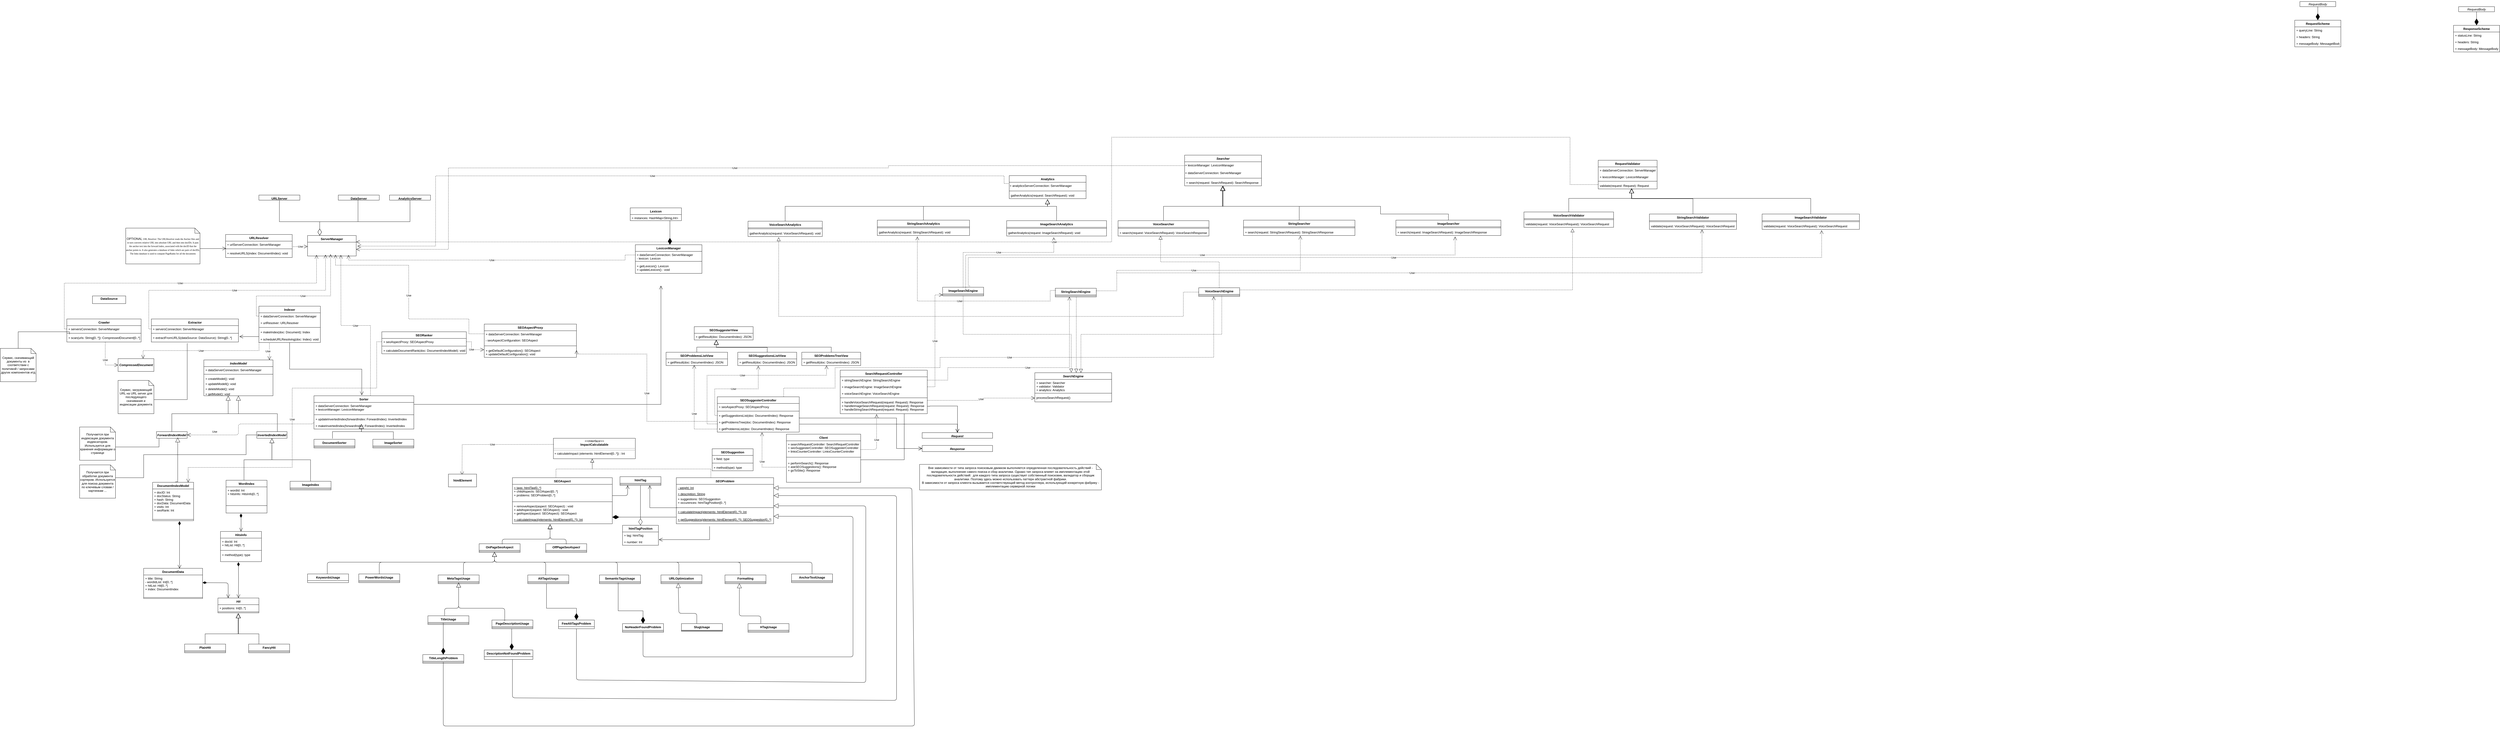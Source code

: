 <mxfile version="15.4.3" type="github">
  <diagram id="L-4JTbhqK5Z3GWyyr0-M" name="Page-1">
    <mxGraphModel dx="3748" dy="2196" grid="1" gridSize="10" guides="1" tooltips="1" connect="1" arrows="1" fold="1" page="1" pageScale="1" pageWidth="850" pageHeight="1100" math="0" shadow="0">
      <root>
        <mxCell id="0" />
        <mxCell id="1" parent="0" />
        <mxCell id="VXNcRWfN4zNZ4ETa913i-1" value="Indexer" style="swimlane;fontStyle=1;align=center;verticalAlign=top;childLayout=stackLayout;horizontal=1;startSize=26;horizontalStack=0;resizeParent=1;resizeParentMax=0;resizeLast=0;collapsible=1;marginBottom=0;hachureGap=4;pointerEvents=0;" parent="1" vertex="1">
          <mxGeometry x="840" y="320" width="240" height="142" as="geometry">
            <mxRectangle x="800" y="400" width="70" height="26" as="alternateBounds" />
          </mxGeometry>
        </mxCell>
        <mxCell id="3ZD-ds__CDtL9bY-RWLM-7" value="+ dataServerConnection: ServerManager" style="text;strokeColor=none;fillColor=none;align=left;verticalAlign=top;spacingLeft=4;spacingRight=4;overflow=hidden;rotatable=0;points=[[0,0.5],[1,0.5]];portConstraint=eastwest;" parent="VXNcRWfN4zNZ4ETa913i-1" vertex="1">
          <mxGeometry y="26" width="240" height="26" as="geometry" />
        </mxCell>
        <mxCell id="3ZD-ds__CDtL9bY-RWLM-8" value="+ urlResolver: URLResolver" style="text;strokeColor=none;fillColor=none;align=left;verticalAlign=top;spacingLeft=4;spacingRight=4;overflow=hidden;rotatable=0;points=[[0,0.5],[1,0.5]];portConstraint=eastwest;" parent="VXNcRWfN4zNZ4ETa913i-1" vertex="1">
          <mxGeometry y="52" width="240" height="26" as="geometry" />
        </mxCell>
        <mxCell id="VXNcRWfN4zNZ4ETa913i-3" value="" style="line;strokeWidth=1;fillColor=none;align=left;verticalAlign=middle;spacingTop=-1;spacingLeft=3;spacingRight=3;rotatable=0;labelPosition=right;points=[];portConstraint=eastwest;" parent="VXNcRWfN4zNZ4ETa913i-1" vertex="1">
          <mxGeometry y="78" width="240" height="10" as="geometry" />
        </mxCell>
        <mxCell id="VXNcRWfN4zNZ4ETa913i-4" value="+ makeIndex(doc: Document): Index &#xa;&#xa;+ scheduleURLResolving(doc: Index): void&#xa;" style="text;strokeColor=none;fillColor=none;align=left;verticalAlign=top;spacingLeft=4;spacingRight=4;overflow=hidden;rotatable=0;points=[[0,0.5],[1,0.5]];portConstraint=eastwest;" parent="VXNcRWfN4zNZ4ETa913i-1" vertex="1">
          <mxGeometry y="88" width="240" height="54" as="geometry" />
        </mxCell>
        <mxCell id="VXNcRWfN4zNZ4ETa913i-5" value="DocumentIndexModel" style="swimlane;fontStyle=1;align=center;verticalAlign=top;childLayout=stackLayout;horizontal=1;startSize=26;horizontalStack=0;resizeParent=1;resizeParentMax=0;resizeLast=0;collapsible=1;marginBottom=0;hachureGap=4;pointerEvents=0;" parent="1" vertex="1">
          <mxGeometry x="425" y="1008" width="160" height="150" as="geometry" />
        </mxCell>
        <mxCell id="VXNcRWfN4zNZ4ETa913i-6" value="+ docID: Int&#xa;+ docStatus: String&#xa;+ hash: String&#xa;+ docData: DocumentData&#xa;+ visits: Int&#xa;+ seoRank: Int" style="text;strokeColor=none;fillColor=none;align=left;verticalAlign=top;spacingLeft=4;spacingRight=4;overflow=hidden;rotatable=0;points=[[0,0.5],[1,0.5]];portConstraint=eastwest;" parent="VXNcRWfN4zNZ4ETa913i-5" vertex="1">
          <mxGeometry y="26" width="160" height="114" as="geometry" />
        </mxCell>
        <mxCell id="B37MmopoNUqpj75_Dg1A-53" value="" style="line;strokeWidth=1;fillColor=none;align=left;verticalAlign=middle;spacingTop=-1;spacingLeft=3;spacingRight=3;rotatable=0;labelPosition=right;points=[];portConstraint=eastwest;" parent="VXNcRWfN4zNZ4ETa913i-5" vertex="1">
          <mxGeometry y="140" width="160" height="10" as="geometry" />
        </mxCell>
        <mxCell id="VXNcRWfN4zNZ4ETa913i-38" value="Hit" style="swimlane;fontStyle=3;align=center;verticalAlign=top;childLayout=stackLayout;horizontal=1;startSize=26;horizontalStack=0;resizeParent=1;resizeParentMax=0;resizeLast=0;collapsible=1;marginBottom=0;hachureGap=4;pointerEvents=0;" parent="1" vertex="1">
          <mxGeometry x="680" y="1460" width="160" height="58" as="geometry">
            <mxRectangle x="680" y="1460" width="50" height="26" as="alternateBounds" />
          </mxGeometry>
        </mxCell>
        <mxCell id="VXNcRWfN4zNZ4ETa913i-39" value="+ positions: Int[0..*]" style="text;strokeColor=none;fillColor=none;align=left;verticalAlign=top;spacingLeft=4;spacingRight=4;overflow=hidden;rotatable=0;points=[[0,0.5],[1,0.5]];portConstraint=eastwest;" parent="VXNcRWfN4zNZ4ETa913i-38" vertex="1">
          <mxGeometry y="26" width="160" height="24" as="geometry" />
        </mxCell>
        <mxCell id="VXNcRWfN4zNZ4ETa913i-40" value="" style="line;strokeWidth=1;fillColor=none;align=left;verticalAlign=middle;spacingTop=-1;spacingLeft=3;spacingRight=3;rotatable=0;labelPosition=right;points=[];portConstraint=eastwest;" parent="VXNcRWfN4zNZ4ETa913i-38" vertex="1">
          <mxGeometry y="50" width="160" height="8" as="geometry" />
        </mxCell>
        <mxCell id="VXNcRWfN4zNZ4ETa913i-43" value="PlainHit" style="swimlane;fontStyle=1;align=center;verticalAlign=top;childLayout=stackLayout;horizontal=1;startSize=26;horizontalStack=0;resizeParent=1;resizeParentMax=0;resizeLast=0;collapsible=1;marginBottom=0;hachureGap=4;pointerEvents=0;" parent="1" vertex="1">
          <mxGeometry x="550" y="1640" width="160" height="34" as="geometry">
            <mxRectangle x="550" y="1640" width="80" height="26" as="alternateBounds" />
          </mxGeometry>
        </mxCell>
        <mxCell id="VXNcRWfN4zNZ4ETa913i-45" value="" style="line;strokeWidth=1;fillColor=none;align=left;verticalAlign=middle;spacingTop=-1;spacingLeft=3;spacingRight=3;rotatable=0;labelPosition=right;points=[];portConstraint=eastwest;" parent="VXNcRWfN4zNZ4ETa913i-43" vertex="1">
          <mxGeometry y="26" width="160" height="8" as="geometry" />
        </mxCell>
        <mxCell id="VXNcRWfN4zNZ4ETa913i-48" value="FancyHit" style="swimlane;fontStyle=1;align=center;verticalAlign=top;childLayout=stackLayout;horizontal=1;startSize=26;horizontalStack=0;resizeParent=1;resizeParentMax=0;resizeLast=0;collapsible=1;marginBottom=0;hachureGap=4;pointerEvents=0;" parent="1" vertex="1">
          <mxGeometry x="800" y="1640" width="160" height="34" as="geometry">
            <mxRectangle x="800" y="1640" width="80" height="26" as="alternateBounds" />
          </mxGeometry>
        </mxCell>
        <mxCell id="VXNcRWfN4zNZ4ETa913i-50" value="" style="line;strokeWidth=1;fillColor=none;align=left;verticalAlign=middle;spacingTop=-1;spacingLeft=3;spacingRight=3;rotatable=0;labelPosition=right;points=[];portConstraint=eastwest;" parent="VXNcRWfN4zNZ4ETa913i-48" vertex="1">
          <mxGeometry y="26" width="160" height="8" as="geometry" />
        </mxCell>
        <mxCell id="UL4YKMBXZopJeCdpC2au-22" value="IndexModel" style="swimlane;fontStyle=3;align=center;verticalAlign=top;childLayout=stackLayout;horizontal=1;startSize=26;horizontalStack=0;resizeParent=1;resizeParentMax=0;resizeLast=0;collapsible=1;marginBottom=0;" parent="1" vertex="1">
          <mxGeometry x="625" y="530" width="270" height="140" as="geometry" />
        </mxCell>
        <mxCell id="B37MmopoNUqpj75_Dg1A-55" value="+ dataServerConnection: ServerManager" style="text;strokeColor=none;fillColor=none;align=left;verticalAlign=top;spacingLeft=4;spacingRight=4;overflow=hidden;rotatable=0;points=[[0,0.5],[1,0.5]];portConstraint=eastwest;" parent="UL4YKMBXZopJeCdpC2au-22" vertex="1">
          <mxGeometry y="26" width="270" height="26" as="geometry" />
        </mxCell>
        <mxCell id="UL4YKMBXZopJeCdpC2au-24" value="" style="line;strokeWidth=1;fillColor=none;align=left;verticalAlign=middle;spacingTop=-1;spacingLeft=3;spacingRight=3;rotatable=0;labelPosition=right;points=[];portConstraint=eastwest;" parent="UL4YKMBXZopJeCdpC2au-22" vertex="1">
          <mxGeometry y="52" width="270" height="8" as="geometry" />
        </mxCell>
        <mxCell id="B37MmopoNUqpj75_Dg1A-56" value="+ createModel(): void&#xa;" style="text;strokeColor=none;fillColor=none;align=left;verticalAlign=top;spacingLeft=4;spacingRight=4;overflow=hidden;rotatable=0;points=[[0,0.5],[1,0.5]];portConstraint=eastwest;" parent="UL4YKMBXZopJeCdpC2au-22" vertex="1">
          <mxGeometry y="60" width="270" height="20" as="geometry" />
        </mxCell>
        <mxCell id="B37MmopoNUqpj75_Dg1A-57" value="+ updateModell(): void&#xa;" style="text;strokeColor=none;fillColor=none;align=left;verticalAlign=top;spacingLeft=4;spacingRight=4;overflow=hidden;rotatable=0;points=[[0,0.5],[1,0.5]];portConstraint=eastwest;" parent="UL4YKMBXZopJeCdpC2au-22" vertex="1">
          <mxGeometry y="80" width="270" height="20" as="geometry" />
        </mxCell>
        <mxCell id="B37MmopoNUqpj75_Dg1A-58" value="+ deleteModel(): void&#xa;" style="text;strokeColor=none;fillColor=none;align=left;verticalAlign=top;spacingLeft=4;spacingRight=4;overflow=hidden;rotatable=0;points=[[0,0.5],[1,0.5]];portConstraint=eastwest;" parent="UL4YKMBXZopJeCdpC2au-22" vertex="1">
          <mxGeometry y="100" width="270" height="20" as="geometry" />
        </mxCell>
        <mxCell id="B37MmopoNUqpj75_Dg1A-60" value="+ getModel(): void&#xa;" style="text;strokeColor=none;fillColor=none;align=left;verticalAlign=top;spacingLeft=4;spacingRight=4;overflow=hidden;rotatable=0;points=[[0,0.5],[1,0.5]];portConstraint=eastwest;" parent="UL4YKMBXZopJeCdpC2au-22" vertex="1">
          <mxGeometry y="120" width="270" height="20" as="geometry" />
        </mxCell>
        <mxCell id="UL4YKMBXZopJeCdpC2au-59" value="ServerManager" style="swimlane;fontStyle=1;align=center;verticalAlign=top;childLayout=stackLayout;horizontal=1;startSize=26;horizontalStack=0;resizeParent=1;resizeParentMax=0;resizeLast=0;collapsible=1;marginBottom=0;" parent="1" vertex="1">
          <mxGeometry x="1030" y="44" width="190" height="80" as="geometry" />
        </mxCell>
        <mxCell id="vnPngC09RosFCxPqreI9-1" value="AnchorTextUsage" style="swimlane;fontStyle=1;align=center;verticalAlign=top;childLayout=stackLayout;horizontal=1;startSize=26;horizontalStack=0;resizeParent=1;resizeParentMax=0;resizeLast=0;collapsible=1;marginBottom=0;" parent="1" vertex="1">
          <mxGeometry x="2920" y="1366" width="160" height="34" as="geometry" />
        </mxCell>
        <mxCell id="vnPngC09RosFCxPqreI9-3" value="" style="line;strokeWidth=1;fillColor=none;align=left;verticalAlign=middle;spacingTop=-1;spacingLeft=3;spacingRight=3;rotatable=0;labelPosition=right;points=[];portConstraint=eastwest;" parent="vnPngC09RosFCxPqreI9-1" vertex="1">
          <mxGeometry y="26" width="160" height="8" as="geometry" />
        </mxCell>
        <mxCell id="ulZ0jbCKSlaguCblbPYP-53" value="" style="endArrow=block;endSize=16;endFill=0;html=1;exitX=0.5;exitY=0;exitDx=0;exitDy=0;" parent="vnPngC09RosFCxPqreI9-1" source="vnPngC09RosFCxPqreI9-1" edge="1">
          <mxGeometry x="0.004" y="46" width="160" relative="1" as="geometry">
            <mxPoint x="80" y="-6" as="sourcePoint" />
            <mxPoint x="-1160" y="-86" as="targetPoint" />
            <Array as="points">
              <mxPoint x="80" y="-46" />
              <mxPoint x="-1160" y="-46" />
            </Array>
            <mxPoint as="offset" />
          </mxGeometry>
        </mxCell>
        <mxCell id="vnPngC09RosFCxPqreI9-5" value="URLResolver" style="swimlane;fontStyle=1;align=center;verticalAlign=top;childLayout=stackLayout;horizontal=1;startSize=26;horizontalStack=0;resizeParent=1;resizeParentMax=0;resizeLast=0;collapsible=1;marginBottom=0;" parent="1" vertex="1">
          <mxGeometry x="710" y="40" width="260" height="90" as="geometry" />
        </mxCell>
        <mxCell id="nHTIsOpt5-FmUogmospr-10" value="+ urlServerConnection: ServerManager" style="text;strokeColor=none;fillColor=none;align=left;verticalAlign=top;spacingLeft=4;spacingRight=4;overflow=hidden;rotatable=0;points=[[0,0.5],[1,0.5]];portConstraint=eastwest;" parent="vnPngC09RosFCxPqreI9-5" vertex="1">
          <mxGeometry y="26" width="260" height="26" as="geometry" />
        </mxCell>
        <mxCell id="nHTIsOpt5-FmUogmospr-11" value="" style="line;strokeWidth=1;fillColor=none;align=left;verticalAlign=middle;spacingTop=-1;spacingLeft=3;spacingRight=3;rotatable=0;labelPosition=right;points=[];portConstraint=eastwest;" parent="vnPngC09RosFCxPqreI9-5" vertex="1">
          <mxGeometry y="52" width="260" height="8" as="geometry" />
        </mxCell>
        <mxCell id="vnPngC09RosFCxPqreI9-8" value="+ resolveURLS(index: DocumentIndex): void" style="text;strokeColor=none;fillColor=none;align=left;verticalAlign=top;spacingLeft=4;spacingRight=4;overflow=hidden;rotatable=0;points=[[0,0.5],[1,0.5]];portConstraint=eastwest;" parent="vnPngC09RosFCxPqreI9-5" vertex="1">
          <mxGeometry y="60" width="260" height="30" as="geometry" />
        </mxCell>
        <mxCell id="vnPngC09RosFCxPqreI9-9" value="URLServer" style="swimlane;fontStyle=1;align=center;verticalAlign=top;childLayout=stackLayout;horizontal=1;startSize=26;horizontalStack=0;resizeParent=1;resizeParentMax=0;resizeLast=0;collapsible=1;marginBottom=0;" parent="1" vertex="1">
          <mxGeometry x="840" y="-114" width="160" height="20" as="geometry">
            <mxRectangle x="840" y="-114" width="90" height="26" as="alternateBounds" />
          </mxGeometry>
        </mxCell>
        <mxCell id="vnPngC09RosFCxPqreI9-13" value="DataServer" style="swimlane;fontStyle=1;align=center;verticalAlign=top;childLayout=stackLayout;horizontal=1;startSize=26;horizontalStack=0;resizeParent=1;resizeParentMax=0;resizeLast=0;collapsible=1;marginBottom=0;" parent="1" vertex="1">
          <mxGeometry x="1150" y="-114" width="160" height="20" as="geometry" />
        </mxCell>
        <mxCell id="xpTjOEdWHdF4yTKwdctW-21" value="Lexicon" style="swimlane;fontStyle=1;align=center;verticalAlign=top;childLayout=stackLayout;horizontal=1;startSize=26;horizontalStack=0;resizeParent=1;resizeParentMax=0;resizeLast=0;collapsible=1;marginBottom=0;hachureGap=4;pointerEvents=0;" parent="1" vertex="1">
          <mxGeometry x="2290" y="-64" width="200" height="50" as="geometry" />
        </mxCell>
        <mxCell id="xpTjOEdWHdF4yTKwdctW-22" value="+ instances: HashMap&lt;String,Int&gt;" style="text;strokeColor=none;fillColor=none;align=left;verticalAlign=top;spacingLeft=4;spacingRight=4;overflow=hidden;rotatable=0;points=[[0,0.5],[1,0.5]];portConstraint=eastwest;fontStyle=0" parent="xpTjOEdWHdF4yTKwdctW-21" vertex="1">
          <mxGeometry y="26" width="200" height="24" as="geometry" />
        </mxCell>
        <mxCell id="xpTjOEdWHdF4yTKwdctW-25" value="LexiconManager" style="swimlane;fontStyle=1;align=center;verticalAlign=top;childLayout=stackLayout;horizontal=1;startSize=26;horizontalStack=0;resizeParent=1;resizeParentMax=0;resizeLast=0;collapsible=1;marginBottom=0;" parent="1" vertex="1">
          <mxGeometry x="2310" y="80" width="260" height="112" as="geometry" />
        </mxCell>
        <mxCell id="xpTjOEdWHdF4yTKwdctW-26" value="+ dataServerConnection: ServerManager&#xa;- lexicon: Lexicon&#xa;" style="text;strokeColor=none;fillColor=none;align=left;verticalAlign=top;spacingLeft=4;spacingRight=4;overflow=hidden;rotatable=0;points=[[0,0.5],[1,0.5]];portConstraint=eastwest;" parent="xpTjOEdWHdF4yTKwdctW-25" vertex="1">
          <mxGeometry y="26" width="260" height="34" as="geometry" />
        </mxCell>
        <mxCell id="xpTjOEdWHdF4yTKwdctW-27" value="" style="line;strokeWidth=1;fillColor=none;align=left;verticalAlign=middle;spacingTop=-1;spacingLeft=3;spacingRight=3;rotatable=0;labelPosition=right;points=[];portConstraint=eastwest;" parent="xpTjOEdWHdF4yTKwdctW-25" vertex="1">
          <mxGeometry y="60" width="260" height="10" as="geometry" />
        </mxCell>
        <mxCell id="xpTjOEdWHdF4yTKwdctW-28" value="+ getLexicon(): Lexicon&#xa;+ updateLexicon() : void&#xa;" style="text;strokeColor=none;fillColor=none;align=left;verticalAlign=top;spacingLeft=4;spacingRight=4;overflow=hidden;rotatable=0;points=[[0,0.5],[1,0.5]];portConstraint=eastwest;" parent="xpTjOEdWHdF4yTKwdctW-25" vertex="1">
          <mxGeometry y="70" width="260" height="42" as="geometry" />
        </mxCell>
        <mxCell id="xpTjOEdWHdF4yTKwdctW-38" value="" style="endArrow=diamondThin;endFill=1;endSize=24;html=1;rounded=0;edgeStyle=orthogonalEdgeStyle;" parent="1" source="xpTjOEdWHdF4yTKwdctW-22" edge="1">
          <mxGeometry width="160" relative="1" as="geometry">
            <mxPoint x="2432" y="-38" as="sourcePoint" />
            <mxPoint x="2445" y="80" as="targetPoint" />
            <Array as="points">
              <mxPoint x="2445" y="-10" />
              <mxPoint x="2445" y="-10" />
            </Array>
          </mxGeometry>
        </mxCell>
        <mxCell id="X9t2nn5iT1wmEAKBCxQw-26" value="ForwardIndexModel" style="swimlane;fontStyle=3;align=center;verticalAlign=top;childLayout=stackLayout;horizontal=1;startSize=26;horizontalStack=0;resizeParent=1;resizeParentMax=0;resizeLast=0;collapsible=1;marginBottom=0;" parent="1" vertex="1" collapsed="1">
          <mxGeometry x="440" y="810" width="120" height="26" as="geometry">
            <mxRectangle x="450" y="810" width="160" height="86" as="alternateBounds" />
          </mxGeometry>
        </mxCell>
        <mxCell id="X9t2nn5iT1wmEAKBCxQw-27" value="+ field: type" style="text;strokeColor=none;fillColor=none;align=left;verticalAlign=top;spacingLeft=4;spacingRight=4;overflow=hidden;rotatable=0;points=[[0,0.5],[1,0.5]];portConstraint=eastwest;" parent="X9t2nn5iT1wmEAKBCxQw-26" vertex="1">
          <mxGeometry y="26" width="120" height="26" as="geometry" />
        </mxCell>
        <mxCell id="X9t2nn5iT1wmEAKBCxQw-28" value="" style="line;strokeWidth=1;fillColor=none;align=left;verticalAlign=middle;spacingTop=-1;spacingLeft=3;spacingRight=3;rotatable=0;labelPosition=right;points=[];portConstraint=eastwest;" parent="X9t2nn5iT1wmEAKBCxQw-26" vertex="1">
          <mxGeometry y="52" width="120" height="8" as="geometry" />
        </mxCell>
        <mxCell id="X9t2nn5iT1wmEAKBCxQw-29" value="+ method(type): type" style="text;strokeColor=none;fillColor=none;align=left;verticalAlign=top;spacingLeft=4;spacingRight=4;overflow=hidden;rotatable=0;points=[[0,0.5],[1,0.5]];portConstraint=eastwest;" parent="X9t2nn5iT1wmEAKBCxQw-26" vertex="1">
          <mxGeometry y="60" width="120" height="26" as="geometry" />
        </mxCell>
        <mxCell id="VXNcRWfN4zNZ4ETa913i-9" value="DocumentData" style="swimlane;fontStyle=1;align=center;verticalAlign=top;childLayout=stackLayout;horizontal=1;startSize=26;horizontalStack=0;resizeParent=1;resizeParentMax=0;resizeLast=0;collapsible=1;marginBottom=0;hachureGap=4;pointerEvents=0;" parent="1" vertex="1">
          <mxGeometry x="390" y="1344" width="230" height="118" as="geometry" />
        </mxCell>
        <mxCell id="VXNcRWfN4zNZ4ETa913i-10" value="+ title: String&#xa;- wordIdList: Int[0..*]&#xa;+ hitList: Hit[0..*]&#xa;+ index: DocumentIndex" style="text;strokeColor=none;fillColor=none;align=left;verticalAlign=top;spacingLeft=4;spacingRight=4;overflow=hidden;rotatable=0;points=[[0,0.5],[1,0.5]];portConstraint=eastwest;" parent="VXNcRWfN4zNZ4ETa913i-9" vertex="1">
          <mxGeometry y="26" width="230" height="84" as="geometry" />
        </mxCell>
        <mxCell id="VXNcRWfN4zNZ4ETa913i-11" value="" style="line;strokeWidth=1;fillColor=none;align=left;verticalAlign=middle;spacingTop=-1;spacingLeft=3;spacingRight=3;rotatable=0;labelPosition=right;points=[];portConstraint=eastwest;" parent="VXNcRWfN4zNZ4ETa913i-9" vertex="1">
          <mxGeometry y="110" width="230" height="8" as="geometry" />
        </mxCell>
        <mxCell id="X9t2nn5iT1wmEAKBCxQw-30" value="InvertedIndexModel" style="swimlane;fontStyle=3;align=center;verticalAlign=top;childLayout=stackLayout;horizontal=1;startSize=26;horizontalStack=0;resizeParent=1;resizeParentMax=0;resizeLast=0;collapsible=1;marginBottom=0;" parent="1" vertex="1" collapsed="1">
          <mxGeometry x="831.68" y="810" width="118.32" height="26" as="geometry">
            <mxRectangle x="831.68" y="810" width="160" height="86" as="alternateBounds" />
          </mxGeometry>
        </mxCell>
        <mxCell id="X9t2nn5iT1wmEAKBCxQw-31" value="+ field: type" style="text;strokeColor=none;fillColor=none;align=left;verticalAlign=top;spacingLeft=4;spacingRight=4;overflow=hidden;rotatable=0;points=[[0,0.5],[1,0.5]];portConstraint=eastwest;" parent="X9t2nn5iT1wmEAKBCxQw-30" vertex="1">
          <mxGeometry y="26" width="118.32" height="26" as="geometry" />
        </mxCell>
        <mxCell id="X9t2nn5iT1wmEAKBCxQw-32" value="" style="line;strokeWidth=1;fillColor=none;align=left;verticalAlign=middle;spacingTop=-1;spacingLeft=3;spacingRight=3;rotatable=0;labelPosition=right;points=[];portConstraint=eastwest;" parent="X9t2nn5iT1wmEAKBCxQw-30" vertex="1">
          <mxGeometry y="52" width="118.32" height="8" as="geometry" />
        </mxCell>
        <mxCell id="X9t2nn5iT1wmEAKBCxQw-33" value="+ method(type): type" style="text;strokeColor=none;fillColor=none;align=left;verticalAlign=top;spacingLeft=4;spacingRight=4;overflow=hidden;rotatable=0;points=[[0,0.5],[1,0.5]];portConstraint=eastwest;" parent="X9t2nn5iT1wmEAKBCxQw-30" vertex="1">
          <mxGeometry y="60" width="118.32" height="26" as="geometry" />
        </mxCell>
        <mxCell id="X9t2nn5iT1wmEAKBCxQw-34" value="WordIndex" style="swimlane;fontStyle=1;align=center;verticalAlign=top;childLayout=stackLayout;horizontal=1;startSize=26;horizontalStack=0;resizeParent=1;resizeParentMax=0;resizeLast=0;collapsible=1;marginBottom=0;" parent="1" vertex="1">
          <mxGeometry x="711.68" y="1000" width="160" height="128" as="geometry" />
        </mxCell>
        <mxCell id="X9t2nn5iT1wmEAKBCxQw-35" value="+ wordId: Int&#xa;+ hitsInfo: HitsInfo[0..*]" style="text;strokeColor=none;fillColor=none;align=left;verticalAlign=top;spacingLeft=4;spacingRight=4;overflow=hidden;rotatable=0;points=[[0,0.5],[1,0.5]];portConstraint=eastwest;" parent="X9t2nn5iT1wmEAKBCxQw-34" vertex="1">
          <mxGeometry y="26" width="160" height="44" as="geometry" />
        </mxCell>
        <mxCell id="X9t2nn5iT1wmEAKBCxQw-36" value="" style="line;strokeWidth=1;fillColor=none;align=left;verticalAlign=middle;spacingTop=-1;spacingLeft=3;spacingRight=3;rotatable=0;labelPosition=right;points=[];portConstraint=eastwest;" parent="X9t2nn5iT1wmEAKBCxQw-34" vertex="1">
          <mxGeometry y="70" width="160" height="58" as="geometry" />
        </mxCell>
        <mxCell id="X9t2nn5iT1wmEAKBCxQw-38" value="ImageIndex" style="swimlane;fontStyle=1;align=center;verticalAlign=top;childLayout=stackLayout;horizontal=1;startSize=26;horizontalStack=0;resizeParent=1;resizeParentMax=0;resizeLast=0;collapsible=1;marginBottom=0;" parent="1" vertex="1">
          <mxGeometry x="961.68" y="1004" width="160" height="34" as="geometry" />
        </mxCell>
        <mxCell id="X9t2nn5iT1wmEAKBCxQw-40" value="" style="line;strokeWidth=1;fillColor=none;align=left;verticalAlign=middle;spacingTop=-1;spacingLeft=3;spacingRight=3;rotatable=0;labelPosition=right;points=[];portConstraint=eastwest;" parent="X9t2nn5iT1wmEAKBCxQw-38" vertex="1">
          <mxGeometry y="26" width="160" height="8" as="geometry" />
        </mxCell>
        <mxCell id="X9t2nn5iT1wmEAKBCxQw-49" value="" style="endArrow=block;endSize=16;endFill=0;html=1;rounded=0;edgeStyle=orthogonalEdgeStyle;exitX=0.438;exitY=0;exitDx=0;exitDy=0;exitPerimeter=0;entryX=0.5;entryY=1;entryDx=0;entryDy=0;" parent="1" source="X9t2nn5iT1wmEAKBCxQw-34" target="X9t2nn5iT1wmEAKBCxQw-30" edge="1">
          <mxGeometry x="0.143" y="-22" width="160" relative="1" as="geometry">
            <mxPoint x="701.68" y="916" as="sourcePoint" />
            <mxPoint x="890" y="840" as="targetPoint" />
            <mxPoint as="offset" />
            <Array as="points">
              <mxPoint x="782" y="920" />
              <mxPoint x="891" y="920" />
            </Array>
          </mxGeometry>
        </mxCell>
        <mxCell id="X9t2nn5iT1wmEAKBCxQw-50" value="" style="endArrow=block;endSize=16;endFill=0;html=1;rounded=0;edgeStyle=orthogonalEdgeStyle;exitX=0.5;exitY=0;exitDx=0;exitDy=0;entryX=0.5;entryY=1;entryDx=0;entryDy=0;" parent="1" source="X9t2nn5iT1wmEAKBCxQw-38" target="X9t2nn5iT1wmEAKBCxQw-30" edge="1">
          <mxGeometry width="160" relative="1" as="geometry">
            <mxPoint x="791.12" y="1000" as="sourcePoint" />
            <mxPoint x="880" y="839" as="targetPoint" />
            <Array as="points">
              <mxPoint x="1042" y="920" />
              <mxPoint x="891" y="920" />
            </Array>
          </mxGeometry>
        </mxCell>
        <mxCell id="X9t2nn5iT1wmEAKBCxQw-51" value="HitsInfo" style="swimlane;fontStyle=1;align=center;verticalAlign=top;childLayout=stackLayout;horizontal=1;startSize=26;horizontalStack=0;resizeParent=1;resizeParentMax=0;resizeLast=0;collapsible=1;marginBottom=0;" parent="1" vertex="1">
          <mxGeometry x="690" y="1200" width="160" height="118" as="geometry" />
        </mxCell>
        <mxCell id="X9t2nn5iT1wmEAKBCxQw-52" value="+ docId: Int&#xa;+ hitList: Hit[0..*]&#xa;" style="text;strokeColor=none;fillColor=none;align=left;verticalAlign=top;spacingLeft=4;spacingRight=4;overflow=hidden;rotatable=0;points=[[0,0.5],[1,0.5]];portConstraint=eastwest;" parent="X9t2nn5iT1wmEAKBCxQw-51" vertex="1">
          <mxGeometry y="26" width="160" height="44" as="geometry" />
        </mxCell>
        <mxCell id="X9t2nn5iT1wmEAKBCxQw-53" value="" style="line;strokeWidth=1;fillColor=none;align=left;verticalAlign=middle;spacingTop=-1;spacingLeft=3;spacingRight=3;rotatable=0;labelPosition=right;points=[];portConstraint=eastwest;" parent="X9t2nn5iT1wmEAKBCxQw-51" vertex="1">
          <mxGeometry y="70" width="160" height="8" as="geometry" />
        </mxCell>
        <mxCell id="X9t2nn5iT1wmEAKBCxQw-54" value="+ method(type): type" style="text;strokeColor=none;fillColor=none;align=left;verticalAlign=top;spacingLeft=4;spacingRight=4;overflow=hidden;rotatable=0;points=[[0,0.5],[1,0.5]];portConstraint=eastwest;" parent="X9t2nn5iT1wmEAKBCxQw-51" vertex="1">
          <mxGeometry y="78" width="160" height="40" as="geometry" />
        </mxCell>
        <mxCell id="X9t2nn5iT1wmEAKBCxQw-59" value="" style="endArrow=block;endSize=16;endFill=0;html=1;rounded=0;edgeStyle=orthogonalEdgeStyle;exitX=0.5;exitY=0;exitDx=0;exitDy=0;entryX=0.5;entryY=1;entryDx=0;entryDy=0;" parent="1" source="X9t2nn5iT1wmEAKBCxQw-26" target="UL4YKMBXZopJeCdpC2au-22" edge="1">
          <mxGeometry x="0.005" width="160" relative="1" as="geometry">
            <mxPoint x="570.0" y="800.71" as="sourcePoint" />
            <mxPoint x="720" y="660" as="targetPoint" />
            <Array as="points">
              <mxPoint x="530" y="740" />
              <mxPoint x="720" y="740" />
            </Array>
            <mxPoint as="offset" />
          </mxGeometry>
        </mxCell>
        <mxCell id="X9t2nn5iT1wmEAKBCxQw-60" value="" style="endArrow=block;endSize=16;endFill=0;html=1;rounded=0;edgeStyle=orthogonalEdgeStyle;exitX=0.5;exitY=0;exitDx=0;exitDy=0;" parent="1" source="X9t2nn5iT1wmEAKBCxQw-30" edge="1">
          <mxGeometry width="160" relative="1" as="geometry">
            <mxPoint x="570" y="836" as="sourcePoint" />
            <mxPoint x="720" y="670" as="targetPoint" />
            <Array as="points">
              <mxPoint x="912" y="740" />
              <mxPoint x="720" y="740" />
            </Array>
          </mxGeometry>
        </mxCell>
        <mxCell id="X9t2nn5iT1wmEAKBCxQw-61" value="" style="endArrow=block;endSize=16;endFill=0;html=1;rounded=0;edgeStyle=orthogonalEdgeStyle;exitX=0.563;exitY=0;exitDx=0;exitDy=0;exitPerimeter=0;" parent="1" source="VXNcRWfN4zNZ4ETa913i-5" edge="1">
          <mxGeometry width="160" relative="1" as="geometry">
            <mxPoint x="400" y="1000" as="sourcePoint" />
            <mxPoint x="523" y="833" as="targetPoint" />
            <Array as="points">
              <mxPoint x="523" y="1006" />
            </Array>
          </mxGeometry>
        </mxCell>
        <mxCell id="X9t2nn5iT1wmEAKBCxQw-62" value="Sorter" style="swimlane;fontStyle=1;align=center;verticalAlign=top;childLayout=stackLayout;horizontal=1;startSize=26;horizontalStack=0;resizeParent=1;resizeParentMax=0;resizeLast=0;collapsible=1;marginBottom=0;" parent="1" vertex="1">
          <mxGeometry x="1055" y="670" width="390" height="130" as="geometry" />
        </mxCell>
        <mxCell id="3ZD-ds__CDtL9bY-RWLM-31" value="+ dataServerConnection: ServerManager&#xa;+ lexiconManager: LexiconManager&#xa;" style="text;strokeColor=none;fillColor=none;align=left;verticalAlign=top;spacingLeft=4;spacingRight=4;overflow=hidden;rotatable=0;points=[[0,0.5],[1,0.5]];portConstraint=eastwest;" parent="X9t2nn5iT1wmEAKBCxQw-62" vertex="1">
          <mxGeometry y="26" width="390" height="44" as="geometry" />
        </mxCell>
        <mxCell id="X9t2nn5iT1wmEAKBCxQw-64" value="" style="line;strokeWidth=1;fillColor=none;align=left;verticalAlign=middle;spacingTop=-1;spacingLeft=3;spacingRight=3;rotatable=0;labelPosition=right;points=[];portConstraint=eastwest;" parent="X9t2nn5iT1wmEAKBCxQw-62" vertex="1">
          <mxGeometry y="70" width="390" height="8" as="geometry" />
        </mxCell>
        <mxCell id="X9t2nn5iT1wmEAKBCxQw-65" value="+ updateInvertedIndex(forwardIndex: ForwardIndex): InvertedIndex" style="text;strokeColor=none;fillColor=none;align=left;verticalAlign=top;spacingLeft=4;spacingRight=4;overflow=hidden;rotatable=0;points=[[0,0.5],[1,0.5]];portConstraint=eastwest;" parent="X9t2nn5iT1wmEAKBCxQw-62" vertex="1">
          <mxGeometry y="78" width="390" height="26" as="geometry" />
        </mxCell>
        <mxCell id="3ZD-ds__CDtL9bY-RWLM-32" value="+ makeInvertedIndex(forwardIndex: ForwardIndex): InvertedIndex" style="text;strokeColor=none;fillColor=none;align=left;verticalAlign=top;spacingLeft=4;spacingRight=4;overflow=hidden;rotatable=0;points=[[0,0.5],[1,0.5]];portConstraint=eastwest;" parent="X9t2nn5iT1wmEAKBCxQw-62" vertex="1">
          <mxGeometry y="104" width="390" height="26" as="geometry" />
        </mxCell>
        <mxCell id="X9t2nn5iT1wmEAKBCxQw-68" value="" style="endArrow=open;endFill=1;endSize=12;html=1;rounded=0;edgeStyle=orthogonalEdgeStyle;exitX=0.5;exitY=1.002;exitDx=0;exitDy=0;exitPerimeter=0;entryX=0.479;entryY=-0.019;entryDx=0;entryDy=0;entryPerimeter=0;" parent="1" source="VXNcRWfN4zNZ4ETa913i-4" target="X9t2nn5iT1wmEAKBCxQw-62" edge="1">
          <mxGeometry width="160" relative="1" as="geometry">
            <mxPoint x="1050" y="630" as="sourcePoint" />
            <mxPoint x="1210" y="630" as="targetPoint" />
          </mxGeometry>
        </mxCell>
        <mxCell id="X9t2nn5iT1wmEAKBCxQw-80" value="" style="endArrow=open;endFill=1;endSize=12;html=1;rounded=0;edgeStyle=orthogonalEdgeStyle;exitX=1.002;exitY=0.174;exitDx=0;exitDy=0;exitPerimeter=0;" parent="1" source="3ZD-ds__CDtL9bY-RWLM-31" edge="1">
          <mxGeometry width="160" relative="1" as="geometry">
            <mxPoint x="1450" y="704" as="sourcePoint" />
            <mxPoint x="2410" y="240" as="targetPoint" />
            <Array as="points">
              <mxPoint x="2410" y="704" />
            </Array>
          </mxGeometry>
        </mxCell>
        <mxCell id="UL4YKMBXZopJeCdpC2au-80" value="OnPageSeoAspect" style="swimlane;fontStyle=1;align=center;verticalAlign=top;childLayout=stackLayout;horizontal=1;startSize=26;horizontalStack=0;resizeParent=1;resizeParentMax=0;resizeLast=0;collapsible=1;marginBottom=0;" parent="1" vertex="1">
          <mxGeometry x="1700" y="1248" width="160" height="34" as="geometry" />
        </mxCell>
        <mxCell id="ulZ0jbCKSlaguCblbPYP-35" value="" style="endArrow=block;endSize=16;endFill=0;html=1;entryX=0.377;entryY=1.083;entryDx=0;entryDy=0;entryPerimeter=0;" parent="UL4YKMBXZopJeCdpC2au-80" target="B37MmopoNUqpj75_Dg1A-77" edge="1">
          <mxGeometry width="160" relative="1" as="geometry">
            <mxPoint x="90" y="2" as="sourcePoint" />
            <mxPoint x="250" y="2" as="targetPoint" />
            <Array as="points">
              <mxPoint x="90" y="-18" />
              <mxPoint x="277" y="-18" />
            </Array>
          </mxGeometry>
        </mxCell>
        <mxCell id="UL4YKMBXZopJeCdpC2au-82" value="" style="line;strokeWidth=1;fillColor=none;align=left;verticalAlign=middle;spacingTop=-1;spacingLeft=3;spacingRight=3;rotatable=0;labelPosition=right;points=[];portConstraint=eastwest;" parent="UL4YKMBXZopJeCdpC2au-80" vertex="1">
          <mxGeometry y="26" width="160" height="8" as="geometry" />
        </mxCell>
        <mxCell id="UL4YKMBXZopJeCdpC2au-84" value="OffPageSeoAspect" style="swimlane;fontStyle=3;align=center;verticalAlign=top;childLayout=stackLayout;horizontal=1;startSize=26;horizontalStack=0;resizeParent=1;resizeParentMax=0;resizeLast=0;collapsible=1;marginBottom=0;" parent="1" vertex="1">
          <mxGeometry x="1960" y="1248" width="160" height="34" as="geometry" />
        </mxCell>
        <mxCell id="ulZ0jbCKSlaguCblbPYP-36" value="" style="endArrow=block;endSize=16;endFill=0;html=1;entryX=0.377;entryY=1.046;entryDx=0;entryDy=0;entryPerimeter=0;" parent="UL4YKMBXZopJeCdpC2au-84" target="B37MmopoNUqpj75_Dg1A-77" edge="1">
          <mxGeometry width="160" relative="1" as="geometry">
            <mxPoint x="80" y="2" as="sourcePoint" />
            <mxPoint x="4" y="-76" as="targetPoint" />
            <Array as="points">
              <mxPoint x="80" y="-18" />
              <mxPoint x="17" y="-18" />
            </Array>
          </mxGeometry>
        </mxCell>
        <mxCell id="UL4YKMBXZopJeCdpC2au-86" value="" style="line;strokeWidth=1;fillColor=none;align=left;verticalAlign=middle;spacingTop=-1;spacingLeft=3;spacingRight=3;rotatable=0;labelPosition=right;points=[];portConstraint=eastwest;" parent="UL4YKMBXZopJeCdpC2au-84" vertex="1">
          <mxGeometry y="26" width="160" height="8" as="geometry" />
        </mxCell>
        <mxCell id="UL4YKMBXZopJeCdpC2au-89" value="SEOAspect" style="swimlane;fontStyle=1;align=center;verticalAlign=top;childLayout=stackLayout;horizontal=1;startSize=26;horizontalStack=0;resizeParent=1;resizeParentMax=0;resizeLast=0;collapsible=1;marginBottom=0;" parent="1" vertex="1">
          <mxGeometry x="1830" y="990" width="390" height="180" as="geometry">
            <mxRectangle x="2170" y="1464" width="100" height="26" as="alternateBounds" />
          </mxGeometry>
        </mxCell>
        <mxCell id="UL4YKMBXZopJeCdpC2au-90" value="&lt;u&gt;+ tags: htmlTag[0..*]&lt;/u&gt;&lt;br&gt;&lt;div&gt;+ childAspects: SEOAspect[0..*]&lt;/div&gt;&lt;div&gt;+ problems: SEOProblem[0..*]&lt;/div&gt;" style="text;strokeColor=none;fillColor=none;align=left;verticalAlign=top;spacingLeft=4;spacingRight=4;overflow=hidden;rotatable=0;points=[[0,0.5],[1,0.5]];portConstraint=eastwest;fontStyle=0;html=1;" parent="UL4YKMBXZopJeCdpC2au-89" vertex="1">
          <mxGeometry y="26" width="390" height="64" as="geometry" />
        </mxCell>
        <mxCell id="UL4YKMBXZopJeCdpC2au-91" value="" style="line;strokeWidth=1;fillColor=none;align=left;verticalAlign=middle;spacingTop=-1;spacingLeft=3;spacingRight=3;rotatable=0;labelPosition=right;points=[];portConstraint=eastwest;" parent="UL4YKMBXZopJeCdpC2au-89" vertex="1">
          <mxGeometry y="90" width="390" height="8" as="geometry" />
        </mxCell>
        <mxCell id="UL4YKMBXZopJeCdpC2au-92" value="+ removeAspect(aspect: SEOAspect) : void&#xa;+  addAspect(aspect: SEOAspect) : void&#xa;+ getAspect(aspect: SEOAspect): SEOAspect&#xa;" style="text;strokeColor=none;fillColor=none;align=left;verticalAlign=top;spacingLeft=4;spacingRight=4;overflow=hidden;rotatable=0;points=[[0,0.5],[1,0.5]];portConstraint=eastwest;" parent="UL4YKMBXZopJeCdpC2au-89" vertex="1">
          <mxGeometry y="98" width="390" height="52" as="geometry" />
        </mxCell>
        <mxCell id="B37MmopoNUqpj75_Dg1A-77" value="+ calculateImpact(elements: htmlElement[0..*]): Int" style="text;strokeColor=none;fillColor=none;align=left;verticalAlign=top;spacingLeft=4;spacingRight=4;overflow=hidden;rotatable=0;points=[[0,0.5],[1,0.5]];portConstraint=eastwest;fontStyle=4" parent="UL4YKMBXZopJeCdpC2au-89" vertex="1">
          <mxGeometry y="150" width="390" height="30" as="geometry" />
        </mxCell>
        <mxCell id="UL4YKMBXZopJeCdpC2au-95" value="MetaTagsUsage" style="swimlane;fontStyle=1;align=center;verticalAlign=top;childLayout=stackLayout;horizontal=1;startSize=26;horizontalStack=0;resizeParent=1;resizeParentMax=0;resizeLast=0;collapsible=1;marginBottom=0;" parent="1" vertex="1">
          <mxGeometry x="1540" y="1370" width="160" height="34" as="geometry" />
        </mxCell>
        <mxCell id="ulZ0jbCKSlaguCblbPYP-48" value="" style="endArrow=block;endSize=16;endFill=0;html=1;exitX=0.616;exitY=-0.018;exitDx=0;exitDy=0;exitPerimeter=0;" parent="UL4YKMBXZopJeCdpC2au-95" source="UL4YKMBXZopJeCdpC2au-95" edge="1">
          <mxGeometry x="0.144" y="-10" width="160" relative="1" as="geometry">
            <mxPoint x="100" y="-10" as="sourcePoint" />
            <mxPoint x="220" y="-90" as="targetPoint" />
            <Array as="points">
              <mxPoint x="99" y="-50" />
              <mxPoint x="160" y="-50" />
              <mxPoint x="220" y="-50" />
            </Array>
            <mxPoint as="offset" />
          </mxGeometry>
        </mxCell>
        <mxCell id="UL4YKMBXZopJeCdpC2au-97" value="" style="line;strokeWidth=1;fillColor=none;align=left;verticalAlign=middle;spacingTop=-1;spacingLeft=3;spacingRight=3;rotatable=0;labelPosition=right;points=[];portConstraint=eastwest;" parent="UL4YKMBXZopJeCdpC2au-95" vertex="1">
          <mxGeometry y="26" width="160" height="8" as="geometry" />
        </mxCell>
        <mxCell id="UL4YKMBXZopJeCdpC2au-99" value="TitleUsage" style="swimlane;fontStyle=1;align=center;verticalAlign=top;childLayout=stackLayout;horizontal=1;startSize=26;horizontalStack=0;resizeParent=1;resizeParentMax=0;resizeLast=0;collapsible=1;marginBottom=0;" parent="1" vertex="1">
          <mxGeometry x="1500" y="1529.5" width="160" height="34" as="geometry" />
        </mxCell>
        <mxCell id="ulZ0jbCKSlaguCblbPYP-42" value="" style="endArrow=block;endSize=16;endFill=0;html=1;exitX=0.409;exitY=-0.026;exitDx=0;exitDy=0;exitPerimeter=0;" parent="UL4YKMBXZopJeCdpC2au-99" source="UL4YKMBXZopJeCdpC2au-99" edge="1">
          <mxGeometry width="160" relative="1" as="geometry">
            <mxPoint x="70" y="-9.5" as="sourcePoint" />
            <mxPoint x="120" y="-129.5" as="targetPoint" />
            <Array as="points">
              <mxPoint x="65" y="-29.5" />
              <mxPoint x="90" y="-29.5" />
              <mxPoint x="120" y="-29.5" />
            </Array>
          </mxGeometry>
        </mxCell>
        <mxCell id="UL4YKMBXZopJeCdpC2au-101" value="" style="line;strokeWidth=1;fillColor=none;align=left;verticalAlign=middle;spacingTop=-1;spacingLeft=3;spacingRight=3;rotatable=0;labelPosition=right;points=[];portConstraint=eastwest;" parent="UL4YKMBXZopJeCdpC2au-99" vertex="1">
          <mxGeometry y="26" width="160" height="8" as="geometry" />
        </mxCell>
        <mxCell id="UL4YKMBXZopJeCdpC2au-103" value="PageDescriptionUsage" style="swimlane;fontStyle=1;align=center;verticalAlign=top;childLayout=stackLayout;horizontal=1;startSize=26;horizontalStack=0;resizeParent=1;resizeParentMax=0;resizeLast=0;collapsible=1;marginBottom=0;" parent="1" vertex="1">
          <mxGeometry x="1750" y="1546" width="160" height="34" as="geometry" />
        </mxCell>
        <mxCell id="ulZ0jbCKSlaguCblbPYP-43" value="" style="endArrow=block;endSize=16;endFill=0;html=1;" parent="UL4YKMBXZopJeCdpC2au-103" edge="1">
          <mxGeometry width="160" relative="1" as="geometry">
            <mxPoint x="50" y="4" as="sourcePoint" />
            <mxPoint x="-130" y="-146" as="targetPoint" />
            <Array as="points">
              <mxPoint x="50" y="-46" />
              <mxPoint x="-130" y="-46" />
            </Array>
          </mxGeometry>
        </mxCell>
        <mxCell id="UL4YKMBXZopJeCdpC2au-105" value="" style="line;strokeWidth=1;fillColor=none;align=left;verticalAlign=middle;spacingTop=-1;spacingLeft=3;spacingRight=3;rotatable=0;labelPosition=right;points=[];portConstraint=eastwest;" parent="UL4YKMBXZopJeCdpC2au-103" vertex="1">
          <mxGeometry y="26" width="160" height="8" as="geometry" />
        </mxCell>
        <mxCell id="UL4YKMBXZopJeCdpC2au-107" value="AltTagsUsage" style="swimlane;fontStyle=1;align=center;verticalAlign=top;childLayout=stackLayout;horizontal=1;startSize=26;horizontalStack=0;resizeParent=1;resizeParentMax=0;resizeLast=0;collapsible=1;marginBottom=0;" parent="1" vertex="1">
          <mxGeometry x="1890" y="1370" width="160" height="34" as="geometry" />
        </mxCell>
        <mxCell id="ulZ0jbCKSlaguCblbPYP-49" value="" style="endArrow=block;endSize=16;endFill=0;html=1;" parent="UL4YKMBXZopJeCdpC2au-107" edge="1">
          <mxGeometry x="0.31" y="80" width="160" relative="1" as="geometry">
            <mxPoint x="70" as="sourcePoint" />
            <mxPoint x="-130" y="-90" as="targetPoint" />
            <Array as="points">
              <mxPoint x="70" y="-50" />
              <mxPoint x="-130" y="-50" />
            </Array>
            <mxPoint as="offset" />
          </mxGeometry>
        </mxCell>
        <mxCell id="UL4YKMBXZopJeCdpC2au-109" value="" style="line;strokeWidth=1;fillColor=none;align=left;verticalAlign=middle;spacingTop=-1;spacingLeft=3;spacingRight=3;rotatable=0;labelPosition=right;points=[];portConstraint=eastwest;" parent="UL4YKMBXZopJeCdpC2au-107" vertex="1">
          <mxGeometry y="26" width="160" height="8" as="geometry" />
        </mxCell>
        <mxCell id="UL4YKMBXZopJeCdpC2au-111" value="SemanticTagsUsage" style="swimlane;fontStyle=1;align=center;verticalAlign=top;childLayout=stackLayout;horizontal=1;startSize=26;horizontalStack=0;resizeParent=1;resizeParentMax=0;resizeLast=0;collapsible=1;marginBottom=0;" parent="1" vertex="1">
          <mxGeometry x="2170" y="1370" width="160" height="34" as="geometry" />
        </mxCell>
        <mxCell id="ulZ0jbCKSlaguCblbPYP-50" value="" style="endArrow=block;endSize=16;endFill=0;html=1;" parent="UL4YKMBXZopJeCdpC2au-111" edge="1">
          <mxGeometry x="-0.333" y="80" width="160" relative="1" as="geometry">
            <mxPoint x="70" as="sourcePoint" />
            <mxPoint x="-410" y="-90" as="targetPoint" />
            <Array as="points">
              <mxPoint x="70" y="-50" />
              <mxPoint x="-410" y="-50" />
            </Array>
            <mxPoint as="offset" />
          </mxGeometry>
        </mxCell>
        <mxCell id="UL4YKMBXZopJeCdpC2au-113" value="" style="line;strokeWidth=1;fillColor=none;align=left;verticalAlign=middle;spacingTop=-1;spacingLeft=3;spacingRight=3;rotatable=0;labelPosition=right;points=[];portConstraint=eastwest;" parent="UL4YKMBXZopJeCdpC2au-111" vertex="1">
          <mxGeometry y="26" width="160" height="8" as="geometry" />
        </mxCell>
        <mxCell id="UL4YKMBXZopJeCdpC2au-115" value="URLOptimization" style="swimlane;fontStyle=1;align=center;verticalAlign=top;childLayout=stackLayout;horizontal=1;startSize=26;horizontalStack=0;resizeParent=1;resizeParentMax=0;resizeLast=0;collapsible=1;marginBottom=0;" parent="1" vertex="1">
          <mxGeometry x="2410" y="1370" width="160" height="34" as="geometry" />
        </mxCell>
        <mxCell id="ulZ0jbCKSlaguCblbPYP-51" value="" style="endArrow=block;endSize=16;endFill=0;html=1;" parent="UL4YKMBXZopJeCdpC2au-115" edge="1">
          <mxGeometry x="0.012" y="60" width="160" relative="1" as="geometry">
            <mxPoint x="70" as="sourcePoint" />
            <mxPoint x="-650" y="-90" as="targetPoint" />
            <Array as="points">
              <mxPoint x="70" y="-50" />
              <mxPoint x="-650" y="-50" />
            </Array>
            <mxPoint as="offset" />
          </mxGeometry>
        </mxCell>
        <mxCell id="UL4YKMBXZopJeCdpC2au-117" value="" style="line;strokeWidth=1;fillColor=none;align=left;verticalAlign=middle;spacingTop=-1;spacingLeft=3;spacingRight=3;rotatable=0;labelPosition=right;points=[];portConstraint=eastwest;" parent="UL4YKMBXZopJeCdpC2au-115" vertex="1">
          <mxGeometry y="26" width="160" height="8" as="geometry" />
        </mxCell>
        <mxCell id="UL4YKMBXZopJeCdpC2au-119" value="Formatting" style="swimlane;fontStyle=1;align=center;verticalAlign=top;childLayout=stackLayout;horizontal=1;startSize=26;horizontalStack=0;resizeParent=1;resizeParentMax=0;resizeLast=0;collapsible=1;marginBottom=0;" parent="1" vertex="1">
          <mxGeometry x="2660" y="1370" width="160" height="34" as="geometry" />
        </mxCell>
        <mxCell id="ulZ0jbCKSlaguCblbPYP-52" value="" style="endArrow=block;endSize=16;endFill=0;html=1;" parent="UL4YKMBXZopJeCdpC2au-119" edge="1">
          <mxGeometry x="0.048" y="-30" width="160" relative="1" as="geometry">
            <mxPoint x="60" as="sourcePoint" />
            <mxPoint x="-900" y="-90" as="targetPoint" />
            <Array as="points">
              <mxPoint x="60" y="-50" />
              <mxPoint x="-900" y="-50" />
            </Array>
            <mxPoint as="offset" />
          </mxGeometry>
        </mxCell>
        <mxCell id="UL4YKMBXZopJeCdpC2au-121" value="" style="line;strokeWidth=1;fillColor=none;align=left;verticalAlign=middle;spacingTop=-1;spacingLeft=3;spacingRight=3;rotatable=0;labelPosition=right;points=[];portConstraint=eastwest;" parent="UL4YKMBXZopJeCdpC2au-119" vertex="1">
          <mxGeometry y="26" width="160" height="8" as="geometry" />
        </mxCell>
        <mxCell id="UL4YKMBXZopJeCdpC2au-123" value="HTagUsage" style="swimlane;fontStyle=1;align=center;verticalAlign=top;childLayout=stackLayout;horizontal=1;startSize=26;horizontalStack=0;resizeParent=1;resizeParentMax=0;resizeLast=0;collapsible=1;marginBottom=0;" parent="1" vertex="1">
          <mxGeometry x="2750" y="1560" width="160" height="34" as="geometry" />
        </mxCell>
        <mxCell id="ulZ0jbCKSlaguCblbPYP-57" value="" style="endArrow=block;endSize=16;endFill=0;html=1;entryX=0.352;entryY=0.839;entryDx=0;entryDy=0;entryPerimeter=0;" parent="UL4YKMBXZopJeCdpC2au-123" target="UL4YKMBXZopJeCdpC2au-121" edge="1">
          <mxGeometry x="-0.663" y="-60" width="160" relative="1" as="geometry">
            <mxPoint x="50" as="sourcePoint" />
            <mxPoint x="-30" y="-150" as="targetPoint" />
            <Array as="points">
              <mxPoint x="50" y="-30" />
              <mxPoint x="-34" y="-30" />
            </Array>
            <mxPoint as="offset" />
          </mxGeometry>
        </mxCell>
        <mxCell id="UL4YKMBXZopJeCdpC2au-125" value="" style="line;strokeWidth=1;fillColor=none;align=left;verticalAlign=middle;spacingTop=-1;spacingLeft=3;spacingRight=3;rotatable=0;labelPosition=right;points=[];portConstraint=eastwest;" parent="UL4YKMBXZopJeCdpC2au-123" vertex="1">
          <mxGeometry y="26" width="160" height="8" as="geometry" />
        </mxCell>
        <mxCell id="UL4YKMBXZopJeCdpC2au-127" value="NoHeaderFoundProblem" style="swimlane;fontStyle=1;align=center;verticalAlign=top;childLayout=stackLayout;horizontal=1;startSize=26;horizontalStack=0;resizeParent=1;resizeParentMax=0;resizeLast=0;collapsible=1;marginBottom=0;" parent="1" vertex="1">
          <mxGeometry x="2260" y="1560" width="160" height="34" as="geometry">
            <mxRectangle x="2260" y="1560" width="170" height="26" as="alternateBounds" />
          </mxGeometry>
        </mxCell>
        <mxCell id="UL4YKMBXZopJeCdpC2au-129" value="" style="line;strokeWidth=1;fillColor=none;align=left;verticalAlign=middle;spacingTop=-1;spacingLeft=3;spacingRight=3;rotatable=0;labelPosition=right;points=[];portConstraint=eastwest;" parent="UL4YKMBXZopJeCdpC2au-127" vertex="1">
          <mxGeometry y="26" width="160" height="8" as="geometry" />
        </mxCell>
        <mxCell id="UL4YKMBXZopJeCdpC2au-196" value="SlugUsage" style="swimlane;fontStyle=1;align=center;verticalAlign=top;childLayout=stackLayout;horizontal=1;startSize=26;horizontalStack=0;resizeParent=1;resizeParentMax=0;resizeLast=0;collapsible=1;marginBottom=0;" parent="1" vertex="1">
          <mxGeometry x="2490" y="1560" width="160" height="30" as="geometry" />
        </mxCell>
        <mxCell id="ulZ0jbCKSlaguCblbPYP-56" value="" style="endArrow=block;endSize=16;endFill=0;html=1;entryX=0.421;entryY=0.696;entryDx=0;entryDy=0;entryPerimeter=0;" parent="UL4YKMBXZopJeCdpC2au-196" target="UL4YKMBXZopJeCdpC2au-117" edge="1">
          <mxGeometry x="-0.65" y="-63" width="160" relative="1" as="geometry">
            <mxPoint x="60" as="sourcePoint" />
            <mxPoint x="-10" y="-150" as="targetPoint" />
            <Array as="points">
              <mxPoint x="60" y="-40" />
              <mxPoint x="-10" y="-40" />
            </Array>
            <mxPoint x="20" y="3" as="offset" />
          </mxGeometry>
        </mxCell>
        <mxCell id="UL4YKMBXZopJeCdpC2au-198" value="" style="line;strokeWidth=1;fillColor=none;align=left;verticalAlign=middle;spacingTop=-1;spacingLeft=3;spacingRight=3;rotatable=0;labelPosition=right;points=[];portConstraint=eastwest;" parent="UL4YKMBXZopJeCdpC2au-196" vertex="1">
          <mxGeometry y="26" width="160" height="4" as="geometry" />
        </mxCell>
        <mxCell id="X9t2nn5iT1wmEAKBCxQw-89" value="DescriptionNotFoundProblem" style="swimlane;fontStyle=1;childLayout=stackLayout;horizontal=1;startSize=26;fillColor=none;horizontalStack=0;resizeParent=1;resizeParentMax=0;resizeLast=0;collapsible=1;marginBottom=0;" parent="1" vertex="1">
          <mxGeometry x="1720" y="1663" width="190" height="37" as="geometry" />
        </mxCell>
        <mxCell id="ZvxXPG6ARuYnSKrhNRSG-1" value="FewAltTagsProblem" style="swimlane;fontStyle=1;childLayout=stackLayout;horizontal=1;startSize=26;fillColor=none;horizontalStack=0;resizeParent=1;resizeParentMax=0;resizeLast=0;collapsible=1;marginBottom=0;" parent="1" vertex="1">
          <mxGeometry x="2010" y="1546" width="140" height="34" as="geometry" />
        </mxCell>
        <mxCell id="ZvxXPG6ARuYnSKrhNRSG-9" value="SEOAspectProxy" style="swimlane;fontStyle=1;align=center;verticalAlign=top;childLayout=stackLayout;horizontal=1;startSize=26;horizontalStack=0;resizeParent=1;resizeParentMax=0;resizeLast=0;collapsible=1;marginBottom=0;" parent="1" vertex="1">
          <mxGeometry x="1720" y="390" width="360" height="130" as="geometry" />
        </mxCell>
        <mxCell id="ZvxXPG6ARuYnSKrhNRSG-10" value="+ dataServerConnection: ServerManager" style="text;strokeColor=none;fillColor=none;align=left;verticalAlign=top;spacingLeft=4;spacingRight=4;overflow=hidden;rotatable=0;points=[[0,0.5],[1,0.5]];portConstraint=eastwest;" parent="ZvxXPG6ARuYnSKrhNRSG-9" vertex="1">
          <mxGeometry y="26" width="360" height="24" as="geometry" />
        </mxCell>
        <mxCell id="3ZD-ds__CDtL9bY-RWLM-16" value="&amp;nbsp;- seoAspectConfiguration: SEOAspect" style="text;whiteSpace=wrap;html=1;" parent="ZvxXPG6ARuYnSKrhNRSG-9" vertex="1">
          <mxGeometry y="50" width="360" height="30" as="geometry" />
        </mxCell>
        <mxCell id="ZvxXPG6ARuYnSKrhNRSG-11" value="" style="line;strokeWidth=1;fillColor=none;align=left;verticalAlign=middle;spacingTop=-1;spacingLeft=3;spacingRight=3;rotatable=0;labelPosition=right;points=[];portConstraint=eastwest;" parent="ZvxXPG6ARuYnSKrhNRSG-9" vertex="1">
          <mxGeometry y="80" width="360" height="10" as="geometry" />
        </mxCell>
        <mxCell id="ZvxXPG6ARuYnSKrhNRSG-12" value="+ getDefaultConfiguration(): SEOAspect&#xa;+ updateDefaultConfiguration(): void&#xa;&#xa;&#xa;" style="text;strokeColor=none;fillColor=none;align=left;verticalAlign=top;spacingLeft=4;spacingRight=4;overflow=hidden;rotatable=0;points=[[0,0.5],[1,0.5]];portConstraint=eastwest;" parent="ZvxXPG6ARuYnSKrhNRSG-9" vertex="1">
          <mxGeometry y="90" width="360" height="40" as="geometry" />
        </mxCell>
        <mxCell id="ZvxXPG6ARuYnSKrhNRSG-14" value="" style="endArrow=block;dashed=1;endFill=0;endSize=12;html=1;rounded=0;edgeStyle=orthogonalEdgeStyle;exitX=0.5;exitY=0;exitDx=0;exitDy=0;entryX=0.474;entryY=1;entryDx=0;entryDy=0;entryPerimeter=0;" parent="1" source="UL4YKMBXZopJeCdpC2au-89" target="ZvxXPG6ARuYnSKrhNRSG-31" edge="1">
          <mxGeometry width="160" relative="1" as="geometry">
            <mxPoint x="1600" y="1166" as="sourcePoint" />
            <mxPoint x="1680" y="910" as="targetPoint" />
            <Array as="points">
              <mxPoint x="2000" y="956" />
              <mxPoint x="2142" y="956" />
            </Array>
          </mxGeometry>
        </mxCell>
        <mxCell id="ZvxXPG6ARuYnSKrhNRSG-15" value="SEOProblem" style="swimlane;fontStyle=3;align=center;verticalAlign=top;childLayout=stackLayout;horizontal=1;startSize=26;horizontalStack=0;resizeParent=1;resizeParentMax=0;resizeLast=0;collapsible=1;marginBottom=0;" parent="1" vertex="1">
          <mxGeometry x="2470" y="990" width="380" height="180" as="geometry" />
        </mxCell>
        <mxCell id="B37MmopoNUqpj75_Dg1A-73" value="- weight: Int" style="text;strokeColor=none;fillColor=none;align=left;verticalAlign=top;spacingLeft=4;spacingRight=4;overflow=hidden;rotatable=0;points=[[0,0.5],[1,0.5]];portConstraint=eastwest;fontStyle=4;horizontal=1;" parent="ZvxXPG6ARuYnSKrhNRSG-15" vertex="1">
          <mxGeometry y="26" width="380" height="24" as="geometry" />
        </mxCell>
        <mxCell id="B37MmopoNUqpj75_Dg1A-75" value="+ description: String" style="text;strokeColor=none;fillColor=none;align=left;verticalAlign=top;spacingLeft=4;spacingRight=4;overflow=hidden;rotatable=0;points=[[0,0.5],[1,0.5]];portConstraint=eastwest;fontStyle=4;horizontal=1;" parent="ZvxXPG6ARuYnSKrhNRSG-15" vertex="1">
          <mxGeometry y="50" width="380" height="20" as="geometry" />
        </mxCell>
        <mxCell id="ZvxXPG6ARuYnSKrhNRSG-16" value="+ suggestions: SEOSuggestion&#xa;+ occurences: htmlTagPosition[0..*]" style="text;strokeColor=none;fillColor=none;align=left;verticalAlign=top;spacingLeft=4;spacingRight=4;overflow=hidden;rotatable=0;points=[[0,0.5],[1,0.5]];portConstraint=eastwest;fontStyle=0;horizontal=1;" parent="ZvxXPG6ARuYnSKrhNRSG-15" vertex="1">
          <mxGeometry y="70" width="380" height="44" as="geometry" />
        </mxCell>
        <mxCell id="ZvxXPG6ARuYnSKrhNRSG-17" value="" style="line;strokeWidth=1;fillColor=none;align=left;verticalAlign=middle;spacingTop=-1;spacingLeft=3;spacingRight=3;rotatable=0;labelPosition=right;points=[];portConstraint=eastwest;" parent="ZvxXPG6ARuYnSKrhNRSG-15" vertex="1">
          <mxGeometry y="114" width="380" height="6" as="geometry" />
        </mxCell>
        <mxCell id="ZvxXPG6ARuYnSKrhNRSG-18" value="+ calculateImpact(elements: htmlElement[0..*]): Int" style="text;strokeColor=none;fillColor=none;align=left;verticalAlign=top;spacingLeft=4;spacingRight=4;overflow=hidden;rotatable=0;points=[[0,0.5],[1,0.5]];portConstraint=eastwest;fontStyle=4" parent="ZvxXPG6ARuYnSKrhNRSG-15" vertex="1">
          <mxGeometry y="120" width="380" height="30" as="geometry" />
        </mxCell>
        <mxCell id="B37MmopoNUqpj75_Dg1A-76" value="+ getSuggestions(elements: htmlElement[0..*]): SEOSuggestion[0..*]&#xa; &#xa;" style="text;strokeColor=none;fillColor=none;align=left;verticalAlign=top;spacingLeft=4;spacingRight=4;overflow=hidden;rotatable=0;points=[[0,0.5],[1,0.5]];portConstraint=eastwest;fontStyle=4" parent="ZvxXPG6ARuYnSKrhNRSG-15" vertex="1">
          <mxGeometry y="150" width="380" height="30" as="geometry" />
        </mxCell>
        <mxCell id="ZvxXPG6ARuYnSKrhNRSG-31" value="&lt;p style=&quot;margin: 0px ; margin-top: 4px ; text-align: center&quot;&gt;&lt;i&gt;&amp;lt;&amp;lt;Interface&amp;gt;&amp;gt;&lt;/i&gt;&lt;br&gt;&lt;b&gt;ImpactCalculatable&lt;/b&gt;&lt;/p&gt;&lt;hr size=&quot;1&quot;&gt;&lt;hr size=&quot;1&quot;&gt;&lt;p style=&quot;margin: 0px ; margin-left: 4px&quot;&gt;+ calculateImpact (elements :htmlElement[0..*]) : Int&lt;/p&gt;" style="verticalAlign=top;align=left;overflow=fill;fontSize=12;fontFamily=Helvetica;html=1;" parent="1" vertex="1">
          <mxGeometry x="1990" y="836" width="320" height="80" as="geometry" />
        </mxCell>
        <mxCell id="ZvxXPG6ARuYnSKrhNRSG-46" value="htmlTag" style="swimlane;fontStyle=1;align=center;verticalAlign=top;childLayout=stackLayout;horizontal=1;startSize=26;horizontalStack=0;resizeParent=1;resizeParentMax=0;resizeLast=0;collapsible=1;marginBottom=0;" parent="1" vertex="1">
          <mxGeometry x="2250" y="986" width="160" height="34" as="geometry" />
        </mxCell>
        <mxCell id="ZvxXPG6ARuYnSKrhNRSG-47" value="" style="line;strokeWidth=1;fillColor=none;align=left;verticalAlign=middle;spacingTop=-1;spacingLeft=3;spacingRight=3;rotatable=0;labelPosition=right;points=[];portConstraint=eastwest;" parent="ZvxXPG6ARuYnSKrhNRSG-46" vertex="1">
          <mxGeometry y="26" width="160" height="8" as="geometry" />
        </mxCell>
        <mxCell id="xOgXABfGznbNNHsN3aHD-12" value="" style="endArrow=block;dashed=1;endFill=0;endSize=12;html=1;rounded=0;edgeStyle=orthogonalEdgeStyle;exitX=0.5;exitY=0;exitDx=0;exitDy=0;entryX=0.474;entryY=1;entryDx=0;entryDy=0;entryPerimeter=0;" parent="1" source="ZvxXPG6ARuYnSKrhNRSG-15" target="ZvxXPG6ARuYnSKrhNRSG-31" edge="1">
          <mxGeometry width="160" relative="1" as="geometry">
            <mxPoint x="1510" y="916" as="sourcePoint" />
            <mxPoint x="1670" y="916" as="targetPoint" />
            <Array as="points">
              <mxPoint x="2605" y="956" />
              <mxPoint x="2142" y="956" />
            </Array>
          </mxGeometry>
        </mxCell>
        <mxCell id="xdEpOosHyWj6ykagDoDC-6" value="" style="endArrow=open;endFill=1;endSize=12;html=1;rounded=0;edgeStyle=orthogonalEdgeStyle;exitX=0.011;exitY=0.55;exitDx=0;exitDy=0;exitPerimeter=0;entryX=0.728;entryY=1.022;entryDx=0;entryDy=0;entryPerimeter=0;" parent="1" source="ZvxXPG6ARuYnSKrhNRSG-17" target="ZvxXPG6ARuYnSKrhNRSG-47" edge="1">
          <mxGeometry width="160" relative="1" as="geometry">
            <mxPoint x="2181.02" y="1119.056" as="sourcePoint" />
            <mxPoint x="2370" y="1030" as="targetPoint" />
            <Array as="points">
              <mxPoint x="2366" y="1107" />
            </Array>
          </mxGeometry>
        </mxCell>
        <mxCell id="xdEpOosHyWj6ykagDoDC-7" value="TitleLengthProblem" style="swimlane;fontStyle=1;align=center;verticalAlign=top;childLayout=stackLayout;horizontal=1;startSize=26;horizontalStack=0;resizeParent=1;resizeParentMax=0;resizeLast=0;collapsible=1;marginBottom=0;html=1;" parent="1" vertex="1">
          <mxGeometry x="1480" y="1681" width="160" height="34" as="geometry" />
        </mxCell>
        <mxCell id="xdEpOosHyWj6ykagDoDC-9" value="" style="line;strokeWidth=1;fillColor=none;align=left;verticalAlign=middle;spacingTop=-1;spacingLeft=3;spacingRight=3;rotatable=0;labelPosition=right;points=[];portConstraint=eastwest;html=1;" parent="xdEpOosHyWj6ykagDoDC-7" vertex="1">
          <mxGeometry y="26" width="160" height="8" as="geometry" />
        </mxCell>
        <mxCell id="xdEpOosHyWj6ykagDoDC-11" value="" style="endArrow=diamondThin;endFill=1;endSize=24;html=1;rounded=0;edgeStyle=orthogonalEdgeStyle;exitX=0;exitY=0.5;exitDx=0;exitDy=0;" parent="1" source="ZvxXPG6ARuYnSKrhNRSG-18" edge="1">
          <mxGeometry width="160" relative="1" as="geometry">
            <mxPoint x="2460" y="1144" as="sourcePoint" />
            <mxPoint x="2220" y="1144" as="targetPoint" />
            <Array as="points">
              <mxPoint x="2470" y="1144" />
            </Array>
          </mxGeometry>
        </mxCell>
        <mxCell id="xdEpOosHyWj6ykagDoDC-12" value="KeywordsUsage" style="swimlane;fontStyle=1;align=center;verticalAlign=top;childLayout=stackLayout;horizontal=1;startSize=26;horizontalStack=0;resizeParent=1;resizeParentMax=0;resizeLast=0;collapsible=1;marginBottom=0;" parent="1" vertex="1">
          <mxGeometry x="1030" y="1366" width="160" height="34" as="geometry" />
        </mxCell>
        <mxCell id="xdEpOosHyWj6ykagDoDC-16" value="PowerWordsUsage" style="swimlane;fontStyle=1;align=center;verticalAlign=top;childLayout=stackLayout;horizontal=1;startSize=26;horizontalStack=0;resizeParent=1;resizeParentMax=0;resizeLast=0;collapsible=1;marginBottom=0;" parent="1" vertex="1">
          <mxGeometry x="1230" y="1366" width="160" height="34" as="geometry" />
        </mxCell>
        <mxCell id="xdEpOosHyWj6ykagDoDC-18" value="" style="line;strokeWidth=1;fillColor=none;align=left;verticalAlign=middle;spacingTop=-1;spacingLeft=3;spacingRight=3;rotatable=0;labelPosition=right;points=[];portConstraint=eastwest;" parent="xdEpOosHyWj6ykagDoDC-16" vertex="1">
          <mxGeometry y="26" width="160" height="8" as="geometry" />
        </mxCell>
        <mxCell id="ulZ0jbCKSlaguCblbPYP-47" value="" style="endArrow=block;endSize=16;endFill=0;html=1;exitX=0.5;exitY=0;exitDx=0;exitDy=0;" parent="xdEpOosHyWj6ykagDoDC-16" source="xdEpOosHyWj6ykagDoDC-16" edge="1">
          <mxGeometry width="160" relative="1" as="geometry">
            <mxPoint x="90" y="-6" as="sourcePoint" />
            <mxPoint x="530" y="-86" as="targetPoint" />
            <Array as="points">
              <mxPoint x="80" y="-46" />
              <mxPoint x="530" y="-46" />
            </Array>
          </mxGeometry>
        </mxCell>
        <mxCell id="xdEpOosHyWj6ykagDoDC-57" value="Extractor" style="swimlane;fontStyle=1;align=center;verticalAlign=top;childLayout=stackLayout;horizontal=1;startSize=26;horizontalStack=0;resizeParent=1;resizeParentMax=0;resizeLast=0;collapsible=1;marginBottom=0;strokeColor=default;html=1;" parent="1" vertex="1">
          <mxGeometry x="420" y="370" width="340" height="90" as="geometry" />
        </mxCell>
        <mxCell id="xdEpOosHyWj6ykagDoDC-58" value="&lt;div&gt;+ serversConnection: ServerManager&lt;/div&gt;" style="text;strokeColor=none;fillColor=none;align=left;verticalAlign=top;spacingLeft=4;spacingRight=4;overflow=hidden;rotatable=0;points=[[0,0.5],[1,0.5]];portConstraint=eastwest;html=1;" parent="xdEpOosHyWj6ykagDoDC-57" vertex="1">
          <mxGeometry y="26" width="340" height="26" as="geometry" />
        </mxCell>
        <mxCell id="xdEpOosHyWj6ykagDoDC-59" value="" style="line;strokeWidth=1;fillColor=none;align=left;verticalAlign=middle;spacingTop=-1;spacingLeft=3;spacingRight=3;rotatable=0;labelPosition=right;points=[];portConstraint=eastwest;html=1;" parent="xdEpOosHyWj6ykagDoDC-57" vertex="1">
          <mxGeometry y="52" width="340" height="8" as="geometry" />
        </mxCell>
        <mxCell id="xdEpOosHyWj6ykagDoDC-60" value="&lt;div&gt;+ extractFromURLS(dataSource: DataSource): String[0..*]&lt;/div&gt;" style="text;strokeColor=none;fillColor=none;align=left;verticalAlign=top;spacingLeft=4;spacingRight=4;overflow=hidden;rotatable=0;points=[[0,0.5],[1,0.5]];portConstraint=eastwest;html=1;" parent="xdEpOosHyWj6ykagDoDC-57" vertex="1">
          <mxGeometry y="60" width="340" height="30" as="geometry" />
        </mxCell>
        <mxCell id="xdEpOosHyWj6ykagDoDC-62" value="Crawler" style="swimlane;fontStyle=1;align=center;verticalAlign=top;childLayout=stackLayout;horizontal=1;startSize=26;horizontalStack=0;resizeParent=1;resizeParentMax=0;resizeLast=0;collapsible=1;marginBottom=0;strokeColor=default;html=1;" parent="1" vertex="1">
          <mxGeometry x="90" y="370" width="290" height="90" as="geometry" />
        </mxCell>
        <mxCell id="xdEpOosHyWj6ykagDoDC-63" value="+ serversConnection: ServerManager" style="text;strokeColor=none;fillColor=none;align=left;verticalAlign=top;spacingLeft=4;spacingRight=4;overflow=hidden;rotatable=0;points=[[0,0.5],[1,0.5]];portConstraint=eastwest;html=1;" parent="xdEpOosHyWj6ykagDoDC-62" vertex="1">
          <mxGeometry y="26" width="290" height="26" as="geometry" />
        </mxCell>
        <mxCell id="xdEpOosHyWj6ykagDoDC-64" value="" style="line;strokeWidth=1;fillColor=none;align=left;verticalAlign=middle;spacingTop=-1;spacingLeft=3;spacingRight=3;rotatable=0;labelPosition=right;points=[];portConstraint=eastwest;html=1;" parent="xdEpOosHyWj6ykagDoDC-62" vertex="1">
          <mxGeometry y="52" width="290" height="8" as="geometry" />
        </mxCell>
        <mxCell id="xdEpOosHyWj6ykagDoDC-65" value="+ scan(urls: String[0..*]): CompressedDocument[0..*]" style="text;strokeColor=none;fillColor=none;align=left;verticalAlign=top;spacingLeft=4;spacingRight=4;overflow=hidden;rotatable=0;points=[[0,0.5],[1,0.5]];portConstraint=eastwest;html=1;" parent="xdEpOosHyWj6ykagDoDC-62" vertex="1">
          <mxGeometry y="60" width="290" height="30" as="geometry" />
        </mxCell>
        <mxCell id="xdEpOosHyWj6ykagDoDC-69" value="" style="endArrow=open;endFill=1;endSize=12;html=1;rounded=0;edgeStyle=orthogonalEdgeStyle;entryX=1.012;entryY=0.29;entryDx=0;entryDy=0;entryPerimeter=0;exitX=0;exitY=0.5;exitDx=0;exitDy=0;" parent="1" source="VXNcRWfN4zNZ4ETa913i-4" target="xdEpOosHyWj6ykagDoDC-60" edge="1">
          <mxGeometry width="160" relative="1" as="geometry">
            <mxPoint x="650" y="360" as="sourcePoint" />
            <mxPoint x="810" y="360" as="targetPoint" />
            <Array as="points">
              <mxPoint x="840" y="439" />
            </Array>
          </mxGeometry>
        </mxCell>
        <mxCell id="xdEpOosHyWj6ykagDoDC-75" value="&lt;b&gt;htmlTagPosition&lt;/b&gt;" style="swimlane;fontStyle=0;childLayout=stackLayout;horizontal=1;startSize=26;fillColor=none;horizontalStack=0;resizeParent=1;resizeParentMax=0;resizeLast=0;collapsible=1;marginBottom=0;html=1;" parent="1" vertex="1">
          <mxGeometry x="2260" y="1176" width="140" height="78" as="geometry" />
        </mxCell>
        <mxCell id="xdEpOosHyWj6ykagDoDC-76" value="+ tag: htmlTag" style="text;strokeColor=none;fillColor=none;align=left;verticalAlign=top;spacingLeft=4;spacingRight=4;overflow=hidden;rotatable=0;points=[[0,0.5],[1,0.5]];portConstraint=eastwest;html=1;" parent="xdEpOosHyWj6ykagDoDC-75" vertex="1">
          <mxGeometry y="26" width="140" height="26" as="geometry" />
        </mxCell>
        <mxCell id="xdEpOosHyWj6ykagDoDC-77" value="+ number: Int " style="text;strokeColor=none;fillColor=none;align=left;verticalAlign=top;spacingLeft=4;spacingRight=4;overflow=hidden;rotatable=0;points=[[0,0.5],[1,0.5]];portConstraint=eastwest;html=1;" parent="xdEpOosHyWj6ykagDoDC-75" vertex="1">
          <mxGeometry y="52" width="140" height="26" as="geometry" />
        </mxCell>
        <mxCell id="xdEpOosHyWj6ykagDoDC-79" value="" style="endArrow=open;endFill=1;endSize=12;html=1;rounded=0;edgeStyle=orthogonalEdgeStyle;entryX=1.014;entryY=0.154;entryDx=0;entryDy=0;entryPerimeter=0;" parent="1" target="xdEpOosHyWj6ykagDoDC-77" edge="1">
          <mxGeometry width="160" relative="1" as="geometry">
            <mxPoint x="2600" y="1180" as="sourcePoint" />
            <mxPoint x="2570" y="1226" as="targetPoint" />
            <Array as="points">
              <mxPoint x="2600" y="1232" />
            </Array>
          </mxGeometry>
        </mxCell>
        <mxCell id="xdEpOosHyWj6ykagDoDC-81" value="" style="endArrow=diamondThin;endFill=0;endSize=24;html=1;rounded=0;edgeStyle=orthogonalEdgeStyle;exitX=0.406;exitY=1;exitDx=0;exitDy=0;exitPerimeter=0;entryX=0.5;entryY=0;entryDx=0;entryDy=0;" parent="1" source="ZvxXPG6ARuYnSKrhNRSG-47" target="xdEpOosHyWj6ykagDoDC-75" edge="1">
          <mxGeometry width="160" relative="1" as="geometry">
            <mxPoint x="2250" y="1090" as="sourcePoint" />
            <mxPoint x="2410" y="1090" as="targetPoint" />
            <Array as="points">
              <mxPoint x="2330" y="1020" />
            </Array>
          </mxGeometry>
        </mxCell>
        <mxCell id="xdEpOosHyWj6ykagDoDC-83" value="" style="endArrow=diamondThin;endFill=1;endSize=24;html=1;rounded=0;edgeStyle=orthogonalEdgeStyle;exitX=0.443;exitY=0.982;exitDx=0;exitDy=0;exitPerimeter=0;entryX=0.5;entryY=0;entryDx=0;entryDy=0;" parent="1" source="UL4YKMBXZopJeCdpC2au-109" target="ZvxXPG6ARuYnSKrhNRSG-1" edge="1">
          <mxGeometry width="160" relative="1" as="geometry">
            <mxPoint x="1962.64" y="1433.172" as="sourcePoint" />
            <mxPoint x="2110" y="1506.41" as="targetPoint" />
            <Array as="points">
              <mxPoint x="1963" y="1404" />
              <mxPoint x="1963" y="1500" />
              <mxPoint x="2080" y="1500" />
            </Array>
          </mxGeometry>
        </mxCell>
        <mxCell id="xdEpOosHyWj6ykagDoDC-84" value="" style="endArrow=diamondThin;endFill=1;endSize=24;html=1;rounded=0;edgeStyle=orthogonalEdgeStyle;entryX=0.5;entryY=0;entryDx=0;entryDy=0;exitX=0.456;exitY=0.5;exitDx=0;exitDy=0;exitPerimeter=0;" parent="1" source="UL4YKMBXZopJeCdpC2au-113" target="UL4YKMBXZopJeCdpC2au-127" edge="1">
          <mxGeometry width="160" relative="1" as="geometry">
            <mxPoint x="2243" y="1410" as="sourcePoint" />
            <mxPoint x="2470" y="1420" as="targetPoint" />
            <Array as="points">
              <mxPoint x="2243" y="1510" />
              <mxPoint x="2340" y="1510" />
            </Array>
          </mxGeometry>
        </mxCell>
        <mxCell id="xdEpOosHyWj6ykagDoDC-85" value="" style="endArrow=diamondThin;endFill=1;endSize=24;html=1;rounded=0;edgeStyle=orthogonalEdgeStyle;entryX=0.564;entryY=0.017;entryDx=0;entryDy=0;entryPerimeter=0;" parent="1" target="X9t2nn5iT1wmEAKBCxQw-89" edge="1">
          <mxGeometry width="160" relative="1" as="geometry">
            <mxPoint x="1840" y="1580" as="sourcePoint" />
            <mxPoint x="2090" y="1682.41" as="targetPoint" />
            <Array as="points">
              <mxPoint x="1827" y="1580" />
            </Array>
          </mxGeometry>
        </mxCell>
        <mxCell id="xdEpOosHyWj6ykagDoDC-92" value="" style="endArrow=diamondThin;endFill=1;endSize=24;html=1;rounded=0;edgeStyle=orthogonalEdgeStyle;entryX=0.5;entryY=0;entryDx=0;entryDy=0;exitX=0.366;exitY=0.33;exitDx=0;exitDy=0;exitPerimeter=0;" parent="1" source="UL4YKMBXZopJeCdpC2au-101" target="xdEpOosHyWj6ykagDoDC-7" edge="1">
          <mxGeometry width="160" relative="1" as="geometry">
            <mxPoint x="1560" y="1570" as="sourcePoint" />
            <mxPoint x="1810" y="1580" as="targetPoint" />
            <Array as="points">
              <mxPoint x="1560" y="1558" />
            </Array>
          </mxGeometry>
        </mxCell>
        <mxCell id="xdEpOosHyWj6ykagDoDC-96" value="" style="endArrow=block;endSize=16;endFill=0;html=1;rounded=0;edgeStyle=orthogonalEdgeStyle;exitX=0.5;exitY=0;exitDx=0;exitDy=0;" parent="1" source="VXNcRWfN4zNZ4ETa913i-43" edge="1">
          <mxGeometry x="0.485" y="-70" width="160" relative="1" as="geometry">
            <mxPoint x="550" y="1620" as="sourcePoint" />
            <mxPoint x="760" y="1520" as="targetPoint" />
            <Array as="points">
              <mxPoint x="630" y="1600" />
              <mxPoint x="760" y="1600" />
              <mxPoint x="760" y="1555" />
            </Array>
            <mxPoint as="offset" />
          </mxGeometry>
        </mxCell>
        <mxCell id="xdEpOosHyWj6ykagDoDC-99" value="" style="endArrow=block;endSize=16;endFill=0;html=1;rounded=0;edgeStyle=orthogonalEdgeStyle;exitX=0.5;exitY=0;exitDx=0;exitDy=0;" parent="1" source="VXNcRWfN4zNZ4ETa913i-48" edge="1">
          <mxGeometry width="160" relative="1" as="geometry">
            <mxPoint x="910" y="1500" as="sourcePoint" />
            <mxPoint x="759" y="1520" as="targetPoint" />
            <Array as="points">
              <mxPoint x="840" y="1600" />
              <mxPoint x="759" y="1600" />
            </Array>
          </mxGeometry>
        </mxCell>
        <mxCell id="QKs4qBYW7GnzKIks0Z7w-29" value="Searcher" style="swimlane;fontStyle=3;align=center;verticalAlign=top;childLayout=stackLayout;horizontal=1;startSize=26;horizontalStack=0;resizeParent=1;resizeParentMax=0;resizeLast=0;collapsible=1;marginBottom=0;" parent="1" vertex="1">
          <mxGeometry x="4455" y="-270" width="300" height="120" as="geometry" />
        </mxCell>
        <mxCell id="3ZD-ds__CDtL9bY-RWLM-22" value="+ lexiconManager: LexiconManager" style="text;whiteSpace=wrap;html=1;" parent="QKs4qBYW7GnzKIks0Z7w-29" vertex="1">
          <mxGeometry y="26" width="300" height="30" as="geometry" />
        </mxCell>
        <mxCell id="3ZD-ds__CDtL9bY-RWLM-25" value="+ dataServerConnection: ServerManager" style="text;whiteSpace=wrap;html=1;" parent="QKs4qBYW7GnzKIks0Z7w-29" vertex="1">
          <mxGeometry y="56" width="300" height="30" as="geometry" />
        </mxCell>
        <mxCell id="yS8y4EqdHsvdQgxTJSFS-51" value="" style="line;strokeWidth=1;fillColor=none;align=left;verticalAlign=middle;spacingTop=-1;spacingLeft=3;spacingRight=3;rotatable=0;labelPosition=right;points=[];portConstraint=eastwest;" parent="QKs4qBYW7GnzKIks0Z7w-29" vertex="1">
          <mxGeometry y="86" width="300" height="8" as="geometry" />
        </mxCell>
        <mxCell id="j_Ctqi_ZfGnduSrjhimz-65" value="+ search(request: SearchRequest): SearchResponse" style="text;strokeColor=none;fillColor=none;align=left;verticalAlign=top;spacingLeft=4;spacingRight=4;overflow=hidden;rotatable=0;points=[[0,0.5],[1,0.5]];portConstraint=eastwest;" parent="QKs4qBYW7GnzKIks0Z7w-29" vertex="1">
          <mxGeometry y="94" width="300" height="26" as="geometry" />
        </mxCell>
        <mxCell id="QKs4qBYW7GnzKIks0Z7w-33" value="VoiceSearcher" style="swimlane;fontStyle=1;align=center;verticalAlign=top;childLayout=stackLayout;horizontal=1;startSize=26;horizontalStack=0;resizeParent=1;resizeParentMax=0;resizeLast=0;collapsible=1;marginBottom=0;" parent="1" vertex="1">
          <mxGeometry x="4195" y="-14" width="355" height="60" as="geometry" />
        </mxCell>
        <mxCell id="QKs4qBYW7GnzKIks0Z7w-35" value="" style="line;strokeWidth=1;fillColor=none;align=left;verticalAlign=middle;spacingTop=-1;spacingLeft=3;spacingRight=3;rotatable=0;labelPosition=right;points=[];portConstraint=eastwest;" parent="QKs4qBYW7GnzKIks0Z7w-33" vertex="1">
          <mxGeometry y="26" width="355" height="8" as="geometry" />
        </mxCell>
        <mxCell id="QKs4qBYW7GnzKIks0Z7w-36" value="+ search(request: VoiceSearchRequest): VoiceSearchResponse" style="text;strokeColor=none;fillColor=none;align=left;verticalAlign=top;spacingLeft=4;spacingRight=4;overflow=hidden;rotatable=0;points=[[0,0.5],[1,0.5]];portConstraint=eastwest;" parent="QKs4qBYW7GnzKIks0Z7w-33" vertex="1">
          <mxGeometry y="34" width="355" height="26" as="geometry" />
        </mxCell>
        <mxCell id="QKs4qBYW7GnzKIks0Z7w-37" value="StringSearcher" style="swimlane;fontStyle=1;align=center;verticalAlign=top;childLayout=stackLayout;horizontal=1;startSize=26;horizontalStack=0;resizeParent=1;resizeParentMax=0;resizeLast=0;collapsible=1;marginBottom=0;" parent="1" vertex="1">
          <mxGeometry x="4685" y="-16" width="435" height="60" as="geometry" />
        </mxCell>
        <mxCell id="QKs4qBYW7GnzKIks0Z7w-39" value="" style="line;strokeWidth=1;fillColor=none;align=left;verticalAlign=middle;spacingTop=-1;spacingLeft=3;spacingRight=3;rotatable=0;labelPosition=right;points=[];portConstraint=eastwest;" parent="QKs4qBYW7GnzKIks0Z7w-37" vertex="1">
          <mxGeometry y="26" width="435" height="8" as="geometry" />
        </mxCell>
        <mxCell id="QKs4qBYW7GnzKIks0Z7w-40" value="+ search(request: StringSearchRequest): StringSearchResponse" style="text;strokeColor=none;fillColor=none;align=left;verticalAlign=top;spacingLeft=4;spacingRight=4;overflow=hidden;rotatable=0;points=[[0,0.5],[1,0.5]];portConstraint=eastwest;" parent="QKs4qBYW7GnzKIks0Z7w-37" vertex="1">
          <mxGeometry y="34" width="435" height="26" as="geometry" />
        </mxCell>
        <mxCell id="QKs4qBYW7GnzKIks0Z7w-41" value="ImageSearcher" style="swimlane;fontStyle=1;align=center;verticalAlign=top;childLayout=stackLayout;horizontal=1;startSize=26;horizontalStack=0;resizeParent=1;resizeParentMax=0;resizeLast=0;collapsible=1;marginBottom=0;" parent="1" vertex="1">
          <mxGeometry x="5280" y="-16" width="410" height="60" as="geometry" />
        </mxCell>
        <mxCell id="QKs4qBYW7GnzKIks0Z7w-43" value="" style="line;strokeWidth=1;fillColor=none;align=left;verticalAlign=middle;spacingTop=-1;spacingLeft=3;spacingRight=3;rotatable=0;labelPosition=right;points=[];portConstraint=eastwest;" parent="QKs4qBYW7GnzKIks0Z7w-41" vertex="1">
          <mxGeometry y="26" width="410" height="8" as="geometry" />
        </mxCell>
        <mxCell id="QKs4qBYW7GnzKIks0Z7w-44" value="+ search(request: ImageSearchRequest): ImageSearchResponse" style="text;strokeColor=none;fillColor=none;align=left;verticalAlign=top;spacingLeft=4;spacingRight=4;overflow=hidden;rotatable=0;points=[[0,0.5],[1,0.5]];portConstraint=eastwest;" parent="QKs4qBYW7GnzKIks0Z7w-41" vertex="1">
          <mxGeometry y="34" width="410" height="26" as="geometry" />
        </mxCell>
        <mxCell id="QKs4qBYW7GnzKIks0Z7w-45" value="" style="endArrow=block;endSize=16;endFill=0;html=1;rounded=0;edgeStyle=orthogonalEdgeStyle;exitX=0.5;exitY=0;exitDx=0;exitDy=0;" parent="1" source="QKs4qBYW7GnzKIks0Z7w-33" target="j_Ctqi_ZfGnduSrjhimz-65" edge="1">
          <mxGeometry width="160" relative="1" as="geometry">
            <mxPoint x="4255" y="-50" as="sourcePoint" />
            <mxPoint x="4590" y="-148" as="targetPoint" />
            <Array as="points">
              <mxPoint x="4373" y="-70" />
              <mxPoint x="4605" y="-70" />
            </Array>
          </mxGeometry>
        </mxCell>
        <mxCell id="QKs4qBYW7GnzKIks0Z7w-47" value="" style="endArrow=block;endSize=16;endFill=0;html=1;rounded=0;edgeStyle=orthogonalEdgeStyle;exitX=0.5;exitY=0;exitDx=0;exitDy=0;entryX=0.498;entryY=1.038;entryDx=0;entryDy=0;entryPerimeter=0;" parent="1" source="QKs4qBYW7GnzKIks0Z7w-37" target="j_Ctqi_ZfGnduSrjhimz-65" edge="1">
          <mxGeometry width="160" relative="1" as="geometry">
            <mxPoint x="4285" y="-4" as="sourcePoint" />
            <mxPoint x="4465" y="-111" as="targetPoint" />
            <Array as="points">
              <mxPoint x="4903" y="-70" />
              <mxPoint x="4604" y="-70" />
            </Array>
          </mxGeometry>
        </mxCell>
        <mxCell id="QKs4qBYW7GnzKIks0Z7w-48" value="" style="endArrow=block;endSize=16;endFill=0;html=1;rounded=0;edgeStyle=orthogonalEdgeStyle;exitX=0.5;exitY=0;exitDx=0;exitDy=0;entryX=0.492;entryY=1.038;entryDx=0;entryDy=0;entryPerimeter=0;" parent="1" source="QKs4qBYW7GnzKIks0Z7w-41" edge="1" target="j_Ctqi_ZfGnduSrjhimz-65">
          <mxGeometry width="160" relative="1" as="geometry">
            <mxPoint x="4285" y="-4" as="sourcePoint" />
            <mxPoint x="4590" y="-150" as="targetPoint" />
            <Array as="points">
              <mxPoint x="5485" y="-40" />
              <mxPoint x="5220" y="-40" />
              <mxPoint x="5220" y="-70" />
              <mxPoint x="4603" y="-70" />
            </Array>
          </mxGeometry>
        </mxCell>
        <mxCell id="QKs4qBYW7GnzKIks0Z7w-52" value="Client" style="swimlane;fontStyle=1;align=center;verticalAlign=top;childLayout=stackLayout;horizontal=1;startSize=26;horizontalStack=0;resizeParent=1;resizeParentMax=0;resizeLast=0;collapsible=1;marginBottom=0;" parent="1" vertex="1">
          <mxGeometry x="2900" y="820" width="290" height="188" as="geometry">
            <mxRectangle x="2900" y="820" width="70" height="26" as="alternateBounds" />
          </mxGeometry>
        </mxCell>
        <mxCell id="QKs4qBYW7GnzKIks0Z7w-53" value="+ searchRequestController: SearchRequetController&#xa;+ seoSuggesterController: SEOSuggesterController&#xa;+ linksCounterController: LinksCounterController&#xa;&#xa;" style="text;strokeColor=none;fillColor=none;align=left;verticalAlign=top;spacingLeft=4;spacingRight=4;overflow=hidden;rotatable=0;points=[[0,0.5],[1,0.5]];portConstraint=eastwest;" parent="QKs4qBYW7GnzKIks0Z7w-52" vertex="1">
          <mxGeometry y="26" width="290" height="54" as="geometry" />
        </mxCell>
        <mxCell id="QKs4qBYW7GnzKIks0Z7w-54" value="" style="line;strokeWidth=1;fillColor=none;align=left;verticalAlign=middle;spacingTop=-1;spacingLeft=3;spacingRight=3;rotatable=0;labelPosition=right;points=[];portConstraint=eastwest;" parent="QKs4qBYW7GnzKIks0Z7w-52" vertex="1">
          <mxGeometry y="80" width="290" height="20" as="geometry" />
        </mxCell>
        <mxCell id="QKs4qBYW7GnzKIks0Z7w-55" value="+ performSearch(): Response&#xa;+ askSEOSuggestions(): Response&#xa;+ goToSite(): Response" style="text;strokeColor=none;fillColor=none;align=left;verticalAlign=top;spacingLeft=4;spacingRight=4;overflow=hidden;rotatable=0;points=[[0,0.5],[1,0.5]];portConstraint=eastwest;" parent="QKs4qBYW7GnzKIks0Z7w-52" vertex="1">
          <mxGeometry y="100" width="290" height="88" as="geometry" />
        </mxCell>
        <mxCell id="ulZ0jbCKSlaguCblbPYP-7" value="Use" style="endArrow=open;endSize=12;dashed=1;html=1;exitX=0.171;exitY=1.045;exitDx=0;exitDy=0;exitPerimeter=0;" parent="1" source="VXNcRWfN4zNZ4ETa913i-4" edge="1">
          <mxGeometry x="-0.041" y="-6" width="160" relative="1" as="geometry">
            <mxPoint x="880" y="520" as="sourcePoint" />
            <mxPoint x="881" y="530" as="targetPoint" />
            <Array as="points">
              <mxPoint x="881" y="520" />
            </Array>
            <mxPoint as="offset" />
          </mxGeometry>
        </mxCell>
        <mxCell id="ulZ0jbCKSlaguCblbPYP-9" value="" style="endArrow=open;html=1;endSize=12;startArrow=diamondThin;startSize=14;startFill=1;edgeStyle=orthogonalEdgeStyle;align=left;verticalAlign=bottom;" parent="1" edge="1">
          <mxGeometry x="-0.152" y="80" relative="1" as="geometry">
            <mxPoint x="530" y="1160" as="sourcePoint" />
            <mxPoint x="530" y="1345" as="targetPoint" />
            <Array as="points">
              <mxPoint x="530" y="1345" />
            </Array>
            <mxPoint as="offset" />
          </mxGeometry>
        </mxCell>
        <mxCell id="ulZ0jbCKSlaguCblbPYP-10" value="" style="endArrow=open;html=1;endSize=12;startArrow=diamondThin;startSize=14;startFill=1;edgeStyle=orthogonalEdgeStyle;align=left;verticalAlign=bottom;entryX=0.25;entryY=0;entryDx=0;entryDy=0;" parent="1" target="VXNcRWfN4zNZ4ETa913i-38" edge="1">
          <mxGeometry x="-1" y="3" relative="1" as="geometry">
            <mxPoint x="620" y="1400" as="sourcePoint" />
            <mxPoint x="780" y="1400" as="targetPoint" />
          </mxGeometry>
        </mxCell>
        <mxCell id="ulZ0jbCKSlaguCblbPYP-11" value="" style="endArrow=open;html=1;endSize=12;startArrow=diamondThin;startSize=14;startFill=1;edgeStyle=orthogonalEdgeStyle;align=left;verticalAlign=bottom;entryX=0.5;entryY=0;entryDx=0;entryDy=0;" parent="1" target="VXNcRWfN4zNZ4ETa913i-38" edge="1">
          <mxGeometry x="-1" y="3" relative="1" as="geometry">
            <mxPoint x="760" y="1320" as="sourcePoint" />
            <mxPoint x="920" y="1320" as="targetPoint" />
          </mxGeometry>
        </mxCell>
        <mxCell id="ulZ0jbCKSlaguCblbPYP-12" value="" style="endArrow=open;html=1;endSize=12;startArrow=diamondThin;startSize=14;startFill=1;edgeStyle=orthogonalEdgeStyle;align=left;verticalAlign=bottom;entryX=0.5;entryY=0;entryDx=0;entryDy=0;" parent="1" target="X9t2nn5iT1wmEAKBCxQw-51" edge="1">
          <mxGeometry x="0.6" y="130" relative="1" as="geometry">
            <mxPoint x="770" y="1130" as="sourcePoint" />
            <mxPoint x="930" y="1150" as="targetPoint" />
            <mxPoint as="offset" />
          </mxGeometry>
        </mxCell>
        <mxCell id="ulZ0jbCKSlaguCblbPYP-13" value="Use" style="endArrow=open;endSize=12;dashed=1;html=1;exitX=0;exitY=0.5;exitDx=0;exitDy=0;entryX=1;entryY=0.5;entryDx=0;entryDy=0;" parent="1" source="X9t2nn5iT1wmEAKBCxQw-65" target="X9t2nn5iT1wmEAKBCxQw-26" edge="1">
          <mxGeometry x="0.618" y="-13" width="160" relative="1" as="geometry">
            <mxPoint x="830" y="650" as="sourcePoint" />
            <mxPoint x="990" y="650" as="targetPoint" />
            <Array as="points">
              <mxPoint x="1055" y="780" />
              <mxPoint x="760" y="780" />
              <mxPoint x="760" y="823" />
            </Array>
            <mxPoint as="offset" />
          </mxGeometry>
        </mxCell>
        <mxCell id="ulZ0jbCKSlaguCblbPYP-15" value="" style="endArrow=open;endFill=1;endSize=12;html=1;" parent="1" edge="1">
          <mxGeometry width="160" relative="1" as="geometry">
            <mxPoint x="2220" y="1060" as="sourcePoint" />
            <mxPoint x="2280" y="1020" as="targetPoint" />
            <Array as="points">
              <mxPoint x="2280" y="1060" />
            </Array>
          </mxGeometry>
        </mxCell>
        <mxCell id="ulZ0jbCKSlaguCblbPYP-22" value="Use" style="endArrow=open;endSize=12;dashed=1;html=1;entryX=0.418;entryY=1.037;entryDx=0;entryDy=0;entryPerimeter=0;" parent="1" target="yS8y4EqdHsvdQgxTJSFS-77" edge="1">
          <mxGeometry width="160" relative="1" as="geometry">
            <mxPoint x="3190" y="880" as="sourcePoint" />
            <mxPoint x="3254.96" y="732.966" as="targetPoint" />
            <Array as="points">
              <mxPoint x="3252" y="880" />
            </Array>
          </mxGeometry>
        </mxCell>
        <mxCell id="ulZ0jbCKSlaguCblbPYP-37" value="" style="endArrow=block;endSize=16;endFill=0;html=1;" parent="1" edge="1">
          <mxGeometry x="0.351" y="300" width="160" relative="1" as="geometry">
            <mxPoint x="1830" y="1700" as="sourcePoint" />
            <mxPoint x="2850" y="1060" as="targetPoint" />
            <Array as="points">
              <mxPoint x="1830" y="1850" />
              <mxPoint x="3330" y="1860" />
              <mxPoint x="3330" y="1060" />
            </Array>
            <mxPoint as="offset" />
          </mxGeometry>
        </mxCell>
        <mxCell id="ulZ0jbCKSlaguCblbPYP-38" value="" style="endArrow=block;endSize=16;endFill=0;html=1;" parent="1" edge="1">
          <mxGeometry x="-0.076" y="425" width="160" relative="1" as="geometry">
            <mxPoint x="1560" y="1710" as="sourcePoint" />
            <mxPoint x="2850" y="1030" as="targetPoint" />
            <Array as="points">
              <mxPoint x="1560" y="1790" />
              <mxPoint x="1560" y="1960" />
              <mxPoint x="3400" y="1960" />
              <mxPoint x="3390" y="1030" />
            </Array>
            <mxPoint as="offset" />
          </mxGeometry>
        </mxCell>
        <mxCell id="ulZ0jbCKSlaguCblbPYP-39" value="" style="endArrow=block;endSize=16;endFill=0;html=1;exitX=0.5;exitY=1;exitDx=0;exitDy=0;" parent="1" source="ZvxXPG6ARuYnSKrhNRSG-1" edge="1">
          <mxGeometry x="0.294" y="200" width="160" relative="1" as="geometry">
            <mxPoint x="2080" y="1600" as="sourcePoint" />
            <mxPoint x="2850" y="1100" as="targetPoint" />
            <Array as="points">
              <mxPoint x="2080" y="1780" />
              <mxPoint x="3210" y="1790" />
              <mxPoint x="3210" y="1100" />
            </Array>
            <mxPoint as="offset" />
          </mxGeometry>
        </mxCell>
        <mxCell id="ulZ0jbCKSlaguCblbPYP-40" value="" style="endArrow=block;endSize=16;endFill=0;html=1;entryX=1;entryY=0.025;entryDx=0;entryDy=0;entryPerimeter=0;" parent="1" target="B37MmopoNUqpj75_Dg1A-76" edge="1">
          <mxGeometry x="0.147" y="100" width="160" relative="1" as="geometry">
            <mxPoint x="2340" y="1590" as="sourcePoint" />
            <mxPoint x="2340" y="1720" as="targetPoint" />
            <Array as="points">
              <mxPoint x="2340" y="1690" />
              <mxPoint x="3160" y="1690" />
              <mxPoint x="3160" y="1141" />
            </Array>
            <mxPoint as="offset" />
          </mxGeometry>
        </mxCell>
        <mxCell id="ulZ0jbCKSlaguCblbPYP-46" value="" style="endArrow=block;endSize=16;endFill=0;html=1;exitX=0.5;exitY=0;exitDx=0;exitDy=0;" parent="1" edge="1">
          <mxGeometry width="160" relative="1" as="geometry">
            <mxPoint x="1107" y="1366" as="sourcePoint" />
            <mxPoint x="1760" y="1280" as="targetPoint" />
            <Array as="points">
              <mxPoint x="1107" y="1320" />
              <mxPoint x="1760" y="1320" />
            </Array>
          </mxGeometry>
        </mxCell>
        <mxCell id="nHTIsOpt5-FmUogmospr-3" value="&lt;p style=&quot;margin: 0px ; margin-top: 4px ; text-align: center&quot;&gt;&lt;/p&gt;&lt;div style=&quot;text-align: center ; height: 2px&quot;&gt;&lt;b&gt;DataSource&lt;/b&gt;&lt;/div&gt;" style="verticalAlign=top;align=left;overflow=fill;fontSize=12;fontFamily=Helvetica;html=1;" parent="1" vertex="1">
          <mxGeometry x="190" y="280" width="130" height="30" as="geometry" />
        </mxCell>
        <mxCell id="nHTIsOpt5-FmUogmospr-4" value="CompressedDocument" style="html=1;align=center;fontStyle=3" parent="1" vertex="1">
          <mxGeometry x="290" y="525" width="140" height="50" as="geometry" />
        </mxCell>
        <mxCell id="nHTIsOpt5-FmUogmospr-5" value="Use" style="endArrow=open;endSize=12;dashed=1;html=1;rounded=0;edgeStyle=orthogonalEdgeStyle;entryX=0;entryY=0.5;entryDx=0;entryDy=0;" parent="1" target="nHTIsOpt5-FmUogmospr-4" edge="1">
          <mxGeometry width="160" relative="1" as="geometry">
            <mxPoint x="240" y="460" as="sourcePoint" />
            <mxPoint x="240" y="560" as="targetPoint" />
            <Array as="points">
              <mxPoint x="240" y="550" />
            </Array>
          </mxGeometry>
        </mxCell>
        <mxCell id="nHTIsOpt5-FmUogmospr-6" value="Use" style="endArrow=open;endSize=12;dashed=1;html=1;rounded=0;edgeStyle=orthogonalEdgeStyle;exitX=0.002;exitY=1;exitDx=0;exitDy=0;exitPerimeter=0;entryX=0.698;entryY=-0.004;entryDx=0;entryDy=0;entryPerimeter=0;" parent="1" source="VXNcRWfN4zNZ4ETa913i-4" target="nHTIsOpt5-FmUogmospr-4" edge="1">
          <mxGeometry width="160" relative="1" as="geometry">
            <mxPoint x="680" y="470" as="sourcePoint" />
            <mxPoint x="840" y="470" as="targetPoint" />
          </mxGeometry>
        </mxCell>
        <mxCell id="nHTIsOpt5-FmUogmospr-13" value="" style="endArrow=diamondThin;endFill=0;endSize=24;html=1;rounded=0;edgeStyle=orthogonalEdgeStyle;entryX=0.25;entryY=0;entryDx=0;entryDy=0;exitX=0.5;exitY=1;exitDx=0;exitDy=0;" parent="1" source="vnPngC09RosFCxPqreI9-9" target="UL4YKMBXZopJeCdpC2au-59" edge="1">
          <mxGeometry width="160" relative="1" as="geometry">
            <mxPoint x="919.68" y="-78.804" as="sourcePoint" />
            <mxPoint x="1110" y="-20" as="targetPoint" />
            <Array as="points">
              <mxPoint x="920" y="-10" />
              <mxPoint x="1077" y="-10" />
            </Array>
          </mxGeometry>
        </mxCell>
        <mxCell id="nHTIsOpt5-FmUogmospr-14" value="" style="endArrow=diamondThin;endFill=0;endSize=24;html=1;rounded=0;edgeStyle=orthogonalEdgeStyle;exitX=0.5;exitY=1;exitDx=0;exitDy=0;entryX=0.25;entryY=0;entryDx=0;entryDy=0;" parent="1" source="vnPngC09RosFCxPqreI9-13" edge="1" target="UL4YKMBXZopJeCdpC2au-59">
          <mxGeometry width="160" relative="1" as="geometry">
            <mxPoint x="1226.8" y="-59.998" as="sourcePoint" />
            <mxPoint x="1080" y="44" as="targetPoint" />
            <Array as="points">
              <mxPoint x="1227" y="-94" />
              <mxPoint x="1227" y="-10" />
              <mxPoint x="1077" y="-10" />
            </Array>
          </mxGeometry>
        </mxCell>
        <mxCell id="nHTIsOpt5-FmUogmospr-15" value="Use" style="endArrow=open;endSize=12;dashed=1;html=1;rounded=0;edgeStyle=orthogonalEdgeStyle;entryX=0.458;entryY=0;entryDx=0;entryDy=0;entryPerimeter=0;" parent="1" edge="1">
          <mxGeometry width="160" relative="1" as="geometry">
            <mxPoint x="1990" y="860" as="sourcePoint" />
            <mxPoint x="1633.28" y="980" as="targetPoint" />
          </mxGeometry>
        </mxCell>
        <mxCell id="nHTIsOpt5-FmUogmospr-16" value="htmlElement" style="html=1;align=center;fontStyle=1" parent="1" vertex="1">
          <mxGeometry x="1580" y="976" width="110" height="50" as="geometry" />
        </mxCell>
        <mxCell id="j_Ctqi_ZfGnduSrjhimz-10" value="VoiceSearchValidator" style="swimlane;fontStyle=1;align=center;verticalAlign=top;childLayout=stackLayout;horizontal=1;startSize=26;horizontalStack=0;resizeParent=1;resizeParentMax=0;resizeLast=0;collapsible=1;marginBottom=0;" parent="1" vertex="1">
          <mxGeometry x="5780" y="-48" width="350" height="60" as="geometry" />
        </mxCell>
        <mxCell id="j_Ctqi_ZfGnduSrjhimz-12" value="" style="line;strokeWidth=1;fillColor=none;align=left;verticalAlign=middle;spacingTop=-1;spacingLeft=3;spacingRight=3;rotatable=0;labelPosition=right;points=[];portConstraint=eastwest;" parent="j_Ctqi_ZfGnduSrjhimz-10" vertex="1">
          <mxGeometry y="26" width="350" height="8" as="geometry" />
        </mxCell>
        <mxCell id="j_Ctqi_ZfGnduSrjhimz-13" value="validate(request: VoiceSearchRequest): VoiceSearchRequest" style="text;strokeColor=none;fillColor=none;align=left;verticalAlign=top;spacingLeft=4;spacingRight=4;overflow=hidden;rotatable=0;points=[[0,0.5],[1,0.5]];portConstraint=eastwest;" parent="j_Ctqi_ZfGnduSrjhimz-10" vertex="1">
          <mxGeometry y="34" width="350" height="26" as="geometry" />
        </mxCell>
        <mxCell id="j_Ctqi_ZfGnduSrjhimz-14" value="StringSearchValidator" style="swimlane;fontStyle=1;align=center;verticalAlign=top;childLayout=stackLayout;horizontal=1;startSize=26;horizontalStack=0;resizeParent=1;resizeParentMax=0;resizeLast=0;collapsible=1;marginBottom=0;" parent="1" vertex="1">
          <mxGeometry x="6270" y="-40" width="340" height="60" as="geometry" />
        </mxCell>
        <mxCell id="j_Ctqi_ZfGnduSrjhimz-16" value="" style="line;strokeWidth=1;fillColor=none;align=left;verticalAlign=middle;spacingTop=-1;spacingLeft=3;spacingRight=3;rotatable=0;labelPosition=right;points=[];portConstraint=eastwest;" parent="j_Ctqi_ZfGnduSrjhimz-14" vertex="1">
          <mxGeometry y="26" width="340" height="8" as="geometry" />
        </mxCell>
        <mxCell id="j_Ctqi_ZfGnduSrjhimz-17" value="validate(request: VoiceSearchRequest): VoiceSearchRequest" style="text;strokeColor=none;fillColor=none;align=left;verticalAlign=top;spacingLeft=4;spacingRight=4;overflow=hidden;rotatable=0;points=[[0,0.5],[1,0.5]];portConstraint=eastwest;" parent="j_Ctqi_ZfGnduSrjhimz-14" vertex="1">
          <mxGeometry y="34" width="340" height="26" as="geometry" />
        </mxCell>
        <mxCell id="j_Ctqi_ZfGnduSrjhimz-18" value="ImageSearchValidator" style="swimlane;fontStyle=1;align=center;verticalAlign=top;childLayout=stackLayout;horizontal=1;startSize=26;horizontalStack=0;resizeParent=1;resizeParentMax=0;resizeLast=0;collapsible=1;marginBottom=0;" parent="1" vertex="1">
          <mxGeometry x="6710" y="-40" width="380" height="60" as="geometry" />
        </mxCell>
        <mxCell id="j_Ctqi_ZfGnduSrjhimz-20" value="" style="line;strokeWidth=1;fillColor=none;align=left;verticalAlign=middle;spacingTop=-1;spacingLeft=3;spacingRight=3;rotatable=0;labelPosition=right;points=[];portConstraint=eastwest;" parent="j_Ctqi_ZfGnduSrjhimz-18" vertex="1">
          <mxGeometry y="26" width="380" height="8" as="geometry" />
        </mxCell>
        <mxCell id="j_Ctqi_ZfGnduSrjhimz-21" value="validate(request: VoiceSearchRequest): VoiceSearchRequest" style="text;strokeColor=none;fillColor=none;align=left;verticalAlign=top;spacingLeft=4;spacingRight=4;overflow=hidden;rotatable=0;points=[[0,0.5],[1,0.5]];portConstraint=eastwest;" parent="j_Ctqi_ZfGnduSrjhimz-18" vertex="1">
          <mxGeometry y="34" width="380" height="26" as="geometry" />
        </mxCell>
        <mxCell id="j_Ctqi_ZfGnduSrjhimz-22" value="" style="endArrow=block;endSize=16;endFill=0;html=1;rounded=0;edgeStyle=orthogonalEdgeStyle;exitX=0.5;exitY=0;exitDx=0;exitDy=0;" parent="1" source="j_Ctqi_ZfGnduSrjhimz-10" edge="1">
          <mxGeometry width="160" relative="1" as="geometry">
            <mxPoint x="5930" y="-84" as="sourcePoint" />
            <mxPoint x="6201" y="-140" as="targetPoint" />
            <Array as="points">
              <mxPoint x="5955" y="-101" />
              <mxPoint x="6201" y="-101" />
            </Array>
          </mxGeometry>
        </mxCell>
        <mxCell id="j_Ctqi_ZfGnduSrjhimz-23" value="" style="endArrow=block;endSize=16;endFill=0;html=1;rounded=0;edgeStyle=orthogonalEdgeStyle;exitX=0.5;exitY=0;exitDx=0;exitDy=0;" parent="1" source="j_Ctqi_ZfGnduSrjhimz-14" edge="1">
          <mxGeometry width="160" relative="1" as="geometry">
            <mxPoint x="5960" y="-38" as="sourcePoint" />
            <mxPoint x="6200" y="-140" as="targetPoint" />
            <Array as="points">
              <mxPoint x="6440" y="-100" />
              <mxPoint x="6200" y="-100" />
            </Array>
          </mxGeometry>
        </mxCell>
        <mxCell id="j_Ctqi_ZfGnduSrjhimz-24" value="" style="endArrow=block;endSize=16;endFill=0;html=1;rounded=0;edgeStyle=orthogonalEdgeStyle;exitX=0.5;exitY=0;exitDx=0;exitDy=0;" parent="1" source="j_Ctqi_ZfGnduSrjhimz-18" edge="1">
          <mxGeometry width="160" relative="1" as="geometry">
            <mxPoint x="5960" y="-38" as="sourcePoint" />
            <mxPoint x="6200" y="-140" as="targetPoint" />
            <Array as="points">
              <mxPoint x="6900" y="-101" />
              <mxPoint x="6200" y="-101" />
            </Array>
          </mxGeometry>
        </mxCell>
        <mxCell id="j_Ctqi_ZfGnduSrjhimz-41" value="RequestValidator" style="swimlane;fontStyle=1;align=center;verticalAlign=top;childLayout=stackLayout;horizontal=1;startSize=26;horizontalStack=0;resizeParent=1;resizeParentMax=0;resizeLast=0;collapsible=1;marginBottom=0;" parent="1" vertex="1">
          <mxGeometry x="6070" y="-250" width="230" height="112" as="geometry" />
        </mxCell>
        <mxCell id="3ZD-ds__CDtL9bY-RWLM-29" value="+ dataServerConnection: ServerManager" style="text;strokeColor=none;fillColor=none;align=left;verticalAlign=top;spacingLeft=4;spacingRight=4;overflow=hidden;rotatable=0;points=[[0,0.5],[1,0.5]];portConstraint=eastwest;" parent="j_Ctqi_ZfGnduSrjhimz-41" vertex="1">
          <mxGeometry y="26" width="230" height="26" as="geometry" />
        </mxCell>
        <mxCell id="j_Ctqi_ZfGnduSrjhimz-42" value="+ lexiconManager: LexiconManager" style="text;strokeColor=none;fillColor=none;align=left;verticalAlign=top;spacingLeft=4;spacingRight=4;overflow=hidden;rotatable=0;points=[[0,0.5],[1,0.5]];portConstraint=eastwest;" parent="j_Ctqi_ZfGnduSrjhimz-41" vertex="1">
          <mxGeometry y="52" width="230" height="26" as="geometry" />
        </mxCell>
        <mxCell id="j_Ctqi_ZfGnduSrjhimz-43" value="" style="line;strokeWidth=1;fillColor=none;align=left;verticalAlign=middle;spacingTop=-1;spacingLeft=3;spacingRight=3;rotatable=0;labelPosition=right;points=[];portConstraint=eastwest;" parent="j_Ctqi_ZfGnduSrjhimz-41" vertex="1">
          <mxGeometry y="78" width="230" height="8" as="geometry" />
        </mxCell>
        <mxCell id="j_Ctqi_ZfGnduSrjhimz-44" value="validate(request: Request): Request" style="text;strokeColor=none;fillColor=none;align=left;verticalAlign=top;spacingLeft=4;spacingRight=4;overflow=hidden;rotatable=0;points=[[0,0.5],[1,0.5]];portConstraint=eastwest;" parent="j_Ctqi_ZfGnduSrjhimz-41" vertex="1">
          <mxGeometry y="86" width="230" height="26" as="geometry" />
        </mxCell>
        <mxCell id="j_Ctqi_ZfGnduSrjhimz-46" value="VoiceSearchAnalytics" style="swimlane;fontStyle=1;align=center;verticalAlign=top;childLayout=stackLayout;horizontal=1;startSize=26;horizontalStack=0;resizeParent=1;resizeParentMax=0;resizeLast=0;collapsible=1;marginBottom=0;" parent="1" vertex="1">
          <mxGeometry x="2750" y="-12" width="290" height="60" as="geometry" />
        </mxCell>
        <mxCell id="j_Ctqi_ZfGnduSrjhimz-48" value="" style="line;strokeWidth=1;fillColor=none;align=left;verticalAlign=middle;spacingTop=-1;spacingLeft=3;spacingRight=3;rotatable=0;labelPosition=right;points=[];portConstraint=eastwest;" parent="j_Ctqi_ZfGnduSrjhimz-46" vertex="1">
          <mxGeometry y="26" width="290" height="8" as="geometry" />
        </mxCell>
        <mxCell id="j_Ctqi_ZfGnduSrjhimz-49" value="gatherAnalytics(request: VoiceSearchRequest): void" style="text;strokeColor=none;fillColor=none;align=left;verticalAlign=top;spacingLeft=4;spacingRight=4;overflow=hidden;rotatable=0;points=[[0,0.5],[1,0.5]];portConstraint=eastwest;" parent="j_Ctqi_ZfGnduSrjhimz-46" vertex="1">
          <mxGeometry y="34" width="290" height="26" as="geometry" />
        </mxCell>
        <mxCell id="j_Ctqi_ZfGnduSrjhimz-50" value="StringSearchAnalytics" style="swimlane;fontStyle=1;align=center;verticalAlign=top;childLayout=stackLayout;horizontal=1;startSize=26;horizontalStack=0;resizeParent=1;resizeParentMax=0;resizeLast=0;collapsible=1;marginBottom=0;" parent="1" vertex="1">
          <mxGeometry x="3255" y="-16" width="360" height="60" as="geometry" />
        </mxCell>
        <mxCell id="j_Ctqi_ZfGnduSrjhimz-52" value="" style="line;strokeWidth=1;fillColor=none;align=left;verticalAlign=middle;spacingTop=-1;spacingLeft=3;spacingRight=3;rotatable=0;labelPosition=right;points=[];portConstraint=eastwest;" parent="j_Ctqi_ZfGnduSrjhimz-50" vertex="1">
          <mxGeometry y="26" width="360" height="8" as="geometry" />
        </mxCell>
        <mxCell id="j_Ctqi_ZfGnduSrjhimz-53" value="gatherAnalytics(request: StringSearchRequest): void" style="text;strokeColor=none;fillColor=none;align=left;verticalAlign=top;spacingLeft=4;spacingRight=4;overflow=hidden;rotatable=0;points=[[0,0.5],[1,0.5]];portConstraint=eastwest;" parent="j_Ctqi_ZfGnduSrjhimz-50" vertex="1">
          <mxGeometry y="34" width="360" height="26" as="geometry" />
        </mxCell>
        <mxCell id="j_Ctqi_ZfGnduSrjhimz-54" value="ImageSearchAnalytics" style="swimlane;fontStyle=1;align=center;verticalAlign=top;childLayout=stackLayout;horizontal=1;startSize=26;horizontalStack=0;resizeParent=1;resizeParentMax=0;resizeLast=0;collapsible=1;marginBottom=0;" parent="1" vertex="1">
          <mxGeometry x="3760" y="-14" width="390" height="60" as="geometry" />
        </mxCell>
        <mxCell id="j_Ctqi_ZfGnduSrjhimz-56" value="" style="line;strokeWidth=1;fillColor=none;align=left;verticalAlign=middle;spacingTop=-1;spacingLeft=3;spacingRight=3;rotatable=0;labelPosition=right;points=[];portConstraint=eastwest;" parent="j_Ctqi_ZfGnduSrjhimz-54" vertex="1">
          <mxGeometry y="26" width="390" height="8" as="geometry" />
        </mxCell>
        <mxCell id="j_Ctqi_ZfGnduSrjhimz-57" value="gatherAnalytics(request: ImageSearchRequest): void" style="text;strokeColor=none;fillColor=none;align=left;verticalAlign=top;spacingLeft=4;spacingRight=4;overflow=hidden;rotatable=0;points=[[0,0.5],[1,0.5]];portConstraint=eastwest;" parent="j_Ctqi_ZfGnduSrjhimz-54" vertex="1">
          <mxGeometry y="34" width="390" height="26" as="geometry" />
        </mxCell>
        <mxCell id="j_Ctqi_ZfGnduSrjhimz-58" value="" style="endArrow=block;endSize=16;endFill=0;html=1;rounded=0;edgeStyle=orthogonalEdgeStyle;exitX=0.5;exitY=0;exitDx=0;exitDy=0;entryX=0.497;entryY=1.115;entryDx=0;entryDy=0;entryPerimeter=0;" parent="1" source="j_Ctqi_ZfGnduSrjhimz-46" edge="1" target="yS8y4EqdHsvdQgxTJSFS-50">
          <mxGeometry width="160" relative="1" as="geometry">
            <mxPoint x="3620" y="-50" as="sourcePoint" />
            <mxPoint x="3850" y="-121" as="targetPoint" />
            <Array as="points">
              <mxPoint x="2895" y="-70" />
              <mxPoint x="3919" y="-70" />
            </Array>
          </mxGeometry>
        </mxCell>
        <mxCell id="j_Ctqi_ZfGnduSrjhimz-59" value="" style="endArrow=block;endSize=16;endFill=0;html=1;rounded=0;edgeStyle=orthogonalEdgeStyle;exitX=0.5;exitY=0;exitDx=0;exitDy=0;entryX=0.499;entryY=1.09;entryDx=0;entryDy=0;entryPerimeter=0;" parent="1" source="j_Ctqi_ZfGnduSrjhimz-50" edge="1" target="yS8y4EqdHsvdQgxTJSFS-50">
          <mxGeometry width="160" relative="1" as="geometry">
            <mxPoint x="3650" y="-4" as="sourcePoint" />
            <mxPoint x="3850.059" y="-121.0" as="targetPoint" />
            <Array as="points">
              <mxPoint x="3435" y="-70" />
              <mxPoint x="3920" y="-70" />
            </Array>
          </mxGeometry>
        </mxCell>
        <mxCell id="j_Ctqi_ZfGnduSrjhimz-60" value="" style="endArrow=block;endSize=16;endFill=0;html=1;rounded=0;edgeStyle=orthogonalEdgeStyle;exitX=0.5;exitY=0;exitDx=0;exitDy=0;entryX=0.497;entryY=1.115;entryDx=0;entryDy=0;entryPerimeter=0;" parent="1" source="j_Ctqi_ZfGnduSrjhimz-54" target="yS8y4EqdHsvdQgxTJSFS-50" edge="1">
          <mxGeometry width="160" relative="1" as="geometry">
            <mxPoint x="3650" y="-4" as="sourcePoint" />
            <mxPoint x="3920" y="-100" as="targetPoint" />
            <Array as="points">
              <mxPoint x="3955" y="-70" />
              <mxPoint x="3919" y="-70" />
            </Array>
          </mxGeometry>
        </mxCell>
        <mxCell id="yS8y4EqdHsvdQgxTJSFS-1" value="SearchEngine" style="swimlane;fontStyle=3;align=center;verticalAlign=top;childLayout=stackLayout;horizontal=1;startSize=26;horizontalStack=0;resizeParent=1;resizeParentMax=0;resizeLast=0;collapsible=1;marginBottom=0;" parent="1" vertex="1">
          <mxGeometry x="3870" y="580" width="300" height="114" as="geometry" />
        </mxCell>
        <mxCell id="yS8y4EqdHsvdQgxTJSFS-2" value="+ searcher: Searcher&#xa;+ validator: Validator&#xa;+ analytics: Analytics&#xa;" style="text;strokeColor=none;fillColor=none;align=left;verticalAlign=top;spacingLeft=4;spacingRight=4;overflow=hidden;rotatable=0;points=[[0,0.5],[1,0.5]];portConstraint=eastwest;" parent="yS8y4EqdHsvdQgxTJSFS-1" vertex="1">
          <mxGeometry y="26" width="300" height="50" as="geometry" />
        </mxCell>
        <mxCell id="yS8y4EqdHsvdQgxTJSFS-3" value="" style="line;strokeWidth=1;fillColor=none;align=left;verticalAlign=middle;spacingTop=-1;spacingLeft=3;spacingRight=3;rotatable=0;labelPosition=right;points=[];portConstraint=eastwest;" parent="yS8y4EqdHsvdQgxTJSFS-1" vertex="1">
          <mxGeometry y="76" width="300" height="8" as="geometry" />
        </mxCell>
        <mxCell id="yS8y4EqdHsvdQgxTJSFS-4" value="processSearchRequest()" style="text;strokeColor=none;fillColor=none;align=left;verticalAlign=top;spacingLeft=4;spacingRight=4;overflow=hidden;rotatable=0;points=[[0,0.5],[1,0.5]];portConstraint=eastwest;" parent="yS8y4EqdHsvdQgxTJSFS-1" vertex="1">
          <mxGeometry y="84" width="300" height="30" as="geometry" />
        </mxCell>
        <mxCell id="yS8y4EqdHsvdQgxTJSFS-5" value="ImageSearchEngine" style="swimlane;fontStyle=1;align=center;verticalAlign=top;childLayout=stackLayout;horizontal=1;startSize=26;horizontalStack=0;resizeParent=1;resizeParentMax=0;resizeLast=0;collapsible=1;marginBottom=0;" parent="1" vertex="1">
          <mxGeometry x="3510" y="246" width="160" height="34" as="geometry" />
        </mxCell>
        <mxCell id="yS8y4EqdHsvdQgxTJSFS-7" value="" style="line;strokeWidth=1;fillColor=none;align=left;verticalAlign=middle;spacingTop=-1;spacingLeft=3;spacingRight=3;rotatable=0;labelPosition=right;points=[];portConstraint=eastwest;" parent="yS8y4EqdHsvdQgxTJSFS-5" vertex="1">
          <mxGeometry y="26" width="160" height="8" as="geometry" />
        </mxCell>
        <mxCell id="yS8y4EqdHsvdQgxTJSFS-9" value="StringSearchEngine" style="swimlane;fontStyle=1;align=center;verticalAlign=top;childLayout=stackLayout;horizontal=1;startSize=26;horizontalStack=0;resizeParent=1;resizeParentMax=0;resizeLast=0;collapsible=1;marginBottom=0;" parent="1" vertex="1">
          <mxGeometry x="3950" y="250" width="160" height="34" as="geometry" />
        </mxCell>
        <mxCell id="yS8y4EqdHsvdQgxTJSFS-11" value="" style="line;strokeWidth=1;fillColor=none;align=left;verticalAlign=middle;spacingTop=-1;spacingLeft=3;spacingRight=3;rotatable=0;labelPosition=right;points=[];portConstraint=eastwest;" parent="yS8y4EqdHsvdQgxTJSFS-9" vertex="1">
          <mxGeometry y="26" width="160" height="8" as="geometry" />
        </mxCell>
        <mxCell id="yS8y4EqdHsvdQgxTJSFS-13" value="VoiceSearchEngine" style="swimlane;fontStyle=1;align=center;verticalAlign=top;childLayout=stackLayout;horizontal=1;startSize=26;horizontalStack=0;resizeParent=1;resizeParentMax=0;resizeLast=0;collapsible=1;marginBottom=0;" parent="1" vertex="1">
          <mxGeometry x="4510" y="248" width="160" height="34" as="geometry">
            <mxRectangle x="4510" y="248" width="140" height="26" as="alternateBounds" />
          </mxGeometry>
        </mxCell>
        <mxCell id="yS8y4EqdHsvdQgxTJSFS-15" value="" style="line;strokeWidth=1;fillColor=none;align=left;verticalAlign=middle;spacingTop=-1;spacingLeft=3;spacingRight=3;rotatable=0;labelPosition=right;points=[];portConstraint=eastwest;" parent="yS8y4EqdHsvdQgxTJSFS-13" vertex="1">
          <mxGeometry y="26" width="160" height="8" as="geometry" />
        </mxCell>
        <mxCell id="yS8y4EqdHsvdQgxTJSFS-36" value="RequestScheme" style="swimlane;fontStyle=1;align=center;verticalAlign=top;childLayout=stackLayout;horizontal=1;startSize=26;horizontalStack=0;resizeParent=1;resizeParentMax=0;resizeLast=0;collapsible=1;marginBottom=0;" parent="1" vertex="1">
          <mxGeometry x="8790" y="-797" width="180" height="104" as="geometry" />
        </mxCell>
        <mxCell id="yS8y4EqdHsvdQgxTJSFS-37" value="+ queryLine: String" style="text;strokeColor=none;fillColor=none;align=left;verticalAlign=top;spacingLeft=4;spacingRight=4;overflow=hidden;rotatable=0;points=[[0,0.5],[1,0.5]];portConstraint=eastwest;" parent="yS8y4EqdHsvdQgxTJSFS-36" vertex="1">
          <mxGeometry y="26" width="180" height="26" as="geometry" />
        </mxCell>
        <mxCell id="yS8y4EqdHsvdQgxTJSFS-38" value="+ headers: String" style="text;strokeColor=none;fillColor=none;align=left;verticalAlign=top;spacingLeft=4;spacingRight=4;overflow=hidden;rotatable=0;points=[[0,0.5],[1,0.5]];portConstraint=eastwest;" parent="yS8y4EqdHsvdQgxTJSFS-36" vertex="1">
          <mxGeometry y="52" width="180" height="26" as="geometry" />
        </mxCell>
        <mxCell id="yS8y4EqdHsvdQgxTJSFS-39" value="+ messageBody: MessagetBody" style="text;strokeColor=none;fillColor=none;align=left;verticalAlign=top;spacingLeft=4;spacingRight=4;overflow=hidden;rotatable=0;points=[[0,0.5],[1,0.5]];portConstraint=eastwest;" parent="yS8y4EqdHsvdQgxTJSFS-36" vertex="1">
          <mxGeometry y="78" width="180" height="26" as="geometry" />
        </mxCell>
        <mxCell id="yS8y4EqdHsvdQgxTJSFS-40" value="RequestBody" style="swimlane;fontStyle=2;childLayout=stackLayout;horizontal=1;startSize=26;fillColor=none;horizontalStack=0;resizeParent=1;resizeParentMax=0;resizeLast=0;collapsible=1;marginBottom=0;" parent="1" vertex="1">
          <mxGeometry x="8810" y="-870" width="140" height="20" as="geometry" />
        </mxCell>
        <mxCell id="yS8y4EqdHsvdQgxTJSFS-41" value="" style="endArrow=diamondThin;endFill=1;endSize=24;html=1;rounded=0;edgeStyle=orthogonalEdgeStyle;entryX=0.5;entryY=0;entryDx=0;entryDy=0;exitX=0.5;exitY=1;exitDx=0;exitDy=0;" parent="1" source="yS8y4EqdHsvdQgxTJSFS-40" target="yS8y4EqdHsvdQgxTJSFS-36" edge="1">
          <mxGeometry width="160" relative="1" as="geometry">
            <mxPoint x="8660" y="-840" as="sourcePoint" />
            <mxPoint x="8820" y="-840" as="targetPoint" />
          </mxGeometry>
        </mxCell>
        <mxCell id="yS8y4EqdHsvdQgxTJSFS-47" value="Analytics" style="swimlane;fontStyle=1;align=center;verticalAlign=top;childLayout=stackLayout;horizontal=1;startSize=26;horizontalStack=0;resizeParent=1;resizeParentMax=0;resizeLast=0;collapsible=1;marginBottom=0;" parent="1" vertex="1">
          <mxGeometry x="3770" y="-190" width="300" height="90" as="geometry" />
        </mxCell>
        <mxCell id="3ZD-ds__CDtL9bY-RWLM-26" value="+ analyticsServerConnection: ServerManager" style="text;whiteSpace=wrap;html=1;" parent="yS8y4EqdHsvdQgxTJSFS-47" vertex="1">
          <mxGeometry y="26" width="300" height="30" as="geometry" />
        </mxCell>
        <mxCell id="yS8y4EqdHsvdQgxTJSFS-49" value="" style="line;strokeWidth=1;fillColor=none;align=left;verticalAlign=middle;spacingTop=-1;spacingLeft=3;spacingRight=3;rotatable=0;labelPosition=right;points=[];portConstraint=eastwest;" parent="yS8y4EqdHsvdQgxTJSFS-47" vertex="1">
          <mxGeometry y="56" width="300" height="8" as="geometry" />
        </mxCell>
        <mxCell id="yS8y4EqdHsvdQgxTJSFS-50" value="gatherAnalytics(request: SearchRequest): void" style="text;strokeColor=none;fillColor=none;align=left;verticalAlign=top;spacingLeft=4;spacingRight=4;overflow=hidden;rotatable=0;points=[[0,0.5],[1,0.5]];portConstraint=eastwest;" parent="yS8y4EqdHsvdQgxTJSFS-47" vertex="1">
          <mxGeometry y="64" width="300" height="26" as="geometry" />
        </mxCell>
        <mxCell id="yS8y4EqdHsvdQgxTJSFS-66" value="ResponseScheme" style="swimlane;fontStyle=1;align=center;verticalAlign=top;childLayout=stackLayout;horizontal=1;startSize=26;horizontalStack=0;resizeParent=1;resizeParentMax=0;resizeLast=0;collapsible=1;marginBottom=0;" parent="1" vertex="1">
          <mxGeometry x="9410" y="-777" width="180" height="104" as="geometry" />
        </mxCell>
        <mxCell id="yS8y4EqdHsvdQgxTJSFS-67" value="+ statusLine: String" style="text;strokeColor=none;fillColor=none;align=left;verticalAlign=top;spacingLeft=4;spacingRight=4;overflow=hidden;rotatable=0;points=[[0,0.5],[1,0.5]];portConstraint=eastwest;" parent="yS8y4EqdHsvdQgxTJSFS-66" vertex="1">
          <mxGeometry y="26" width="180" height="26" as="geometry" />
        </mxCell>
        <mxCell id="yS8y4EqdHsvdQgxTJSFS-68" value="+ headers: String" style="text;strokeColor=none;fillColor=none;align=left;verticalAlign=top;spacingLeft=4;spacingRight=4;overflow=hidden;rotatable=0;points=[[0,0.5],[1,0.5]];portConstraint=eastwest;" parent="yS8y4EqdHsvdQgxTJSFS-66" vertex="1">
          <mxGeometry y="52" width="180" height="26" as="geometry" />
        </mxCell>
        <mxCell id="yS8y4EqdHsvdQgxTJSFS-69" value="+ messageBody: MessageBody" style="text;strokeColor=none;fillColor=none;align=left;verticalAlign=top;spacingLeft=4;spacingRight=4;overflow=hidden;rotatable=0;points=[[0,0.5],[1,0.5]];portConstraint=eastwest;" parent="yS8y4EqdHsvdQgxTJSFS-66" vertex="1">
          <mxGeometry y="78" width="180" height="26" as="geometry" />
        </mxCell>
        <mxCell id="yS8y4EqdHsvdQgxTJSFS-70" value="RequestBody" style="swimlane;fontStyle=2;childLayout=stackLayout;horizontal=1;startSize=26;fillColor=none;horizontalStack=0;resizeParent=1;resizeParentMax=0;resizeLast=0;collapsible=1;marginBottom=0;" parent="1" vertex="1">
          <mxGeometry x="9430" y="-850" width="140" height="20" as="geometry" />
        </mxCell>
        <mxCell id="yS8y4EqdHsvdQgxTJSFS-71" value="" style="endArrow=diamondThin;endFill=1;endSize=24;html=1;rounded=0;edgeStyle=orthogonalEdgeStyle;entryX=0.5;entryY=0;entryDx=0;entryDy=0;exitX=0.5;exitY=1;exitDx=0;exitDy=0;" parent="1" source="yS8y4EqdHsvdQgxTJSFS-70" target="yS8y4EqdHsvdQgxTJSFS-66" edge="1">
          <mxGeometry width="160" relative="1" as="geometry">
            <mxPoint x="9280" y="-820" as="sourcePoint" />
            <mxPoint x="9440" y="-820" as="targetPoint" />
          </mxGeometry>
        </mxCell>
        <mxCell id="yS8y4EqdHsvdQgxTJSFS-74" value="SearchRequestController" style="swimlane;fontStyle=1;align=center;verticalAlign=top;childLayout=stackLayout;horizontal=1;startSize=26;horizontalStack=0;resizeParent=1;resizeParentMax=0;resizeLast=0;collapsible=1;marginBottom=0;" parent="1" vertex="1">
          <mxGeometry x="3110" y="570" width="340" height="170" as="geometry" />
        </mxCell>
        <mxCell id="yS8y4EqdHsvdQgxTJSFS-75" value="+ stringSearchEngine: StringSearchEngine" style="text;strokeColor=none;fillColor=none;align=left;verticalAlign=top;spacingLeft=4;spacingRight=4;overflow=hidden;rotatable=0;points=[[0,0.5],[1,0.5]];portConstraint=eastwest;" parent="yS8y4EqdHsvdQgxTJSFS-74" vertex="1">
          <mxGeometry y="26" width="340" height="26" as="geometry" />
        </mxCell>
        <mxCell id="yS8y4EqdHsvdQgxTJSFS-80" value="+ imageSearchEngine: ImageSearchEngine" style="text;strokeColor=none;fillColor=none;align=left;verticalAlign=top;spacingLeft=4;spacingRight=4;overflow=hidden;rotatable=0;points=[[0,0.5],[1,0.5]];portConstraint=eastwest;" parent="yS8y4EqdHsvdQgxTJSFS-74" vertex="1">
          <mxGeometry y="52" width="340" height="26" as="geometry" />
        </mxCell>
        <mxCell id="XZYUjsQZ5xRN_dGaFp_k-4" value="+ voiceSearchEngine: VoiceSearchEngine" style="text;strokeColor=none;fillColor=none;align=left;verticalAlign=top;spacingLeft=4;spacingRight=4;overflow=hidden;rotatable=0;points=[[0,0.5],[1,0.5]];portConstraint=eastwest;" parent="yS8y4EqdHsvdQgxTJSFS-74" vertex="1">
          <mxGeometry y="78" width="340" height="26" as="geometry" />
        </mxCell>
        <mxCell id="yS8y4EqdHsvdQgxTJSFS-76" value="" style="line;strokeWidth=1;fillColor=none;align=left;verticalAlign=middle;spacingTop=-1;spacingLeft=3;spacingRight=3;rotatable=0;labelPosition=right;points=[];portConstraint=eastwest;" parent="yS8y4EqdHsvdQgxTJSFS-74" vertex="1">
          <mxGeometry y="104" width="340" height="8" as="geometry" />
        </mxCell>
        <mxCell id="yS8y4EqdHsvdQgxTJSFS-77" value="+ handleVoiceSearchRequest(request: Request): Response&#xa;+ handleImageSearchRequest(request: Request): Response&#xa;+ handleStringSearchRequest(request: Request): Response" style="text;strokeColor=none;fillColor=none;align=left;verticalAlign=top;spacingLeft=4;spacingRight=4;overflow=hidden;rotatable=0;points=[[0,0.5],[1,0.5]];portConstraint=eastwest;" parent="yS8y4EqdHsvdQgxTJSFS-74" vertex="1">
          <mxGeometry y="112" width="340" height="58" as="geometry" />
        </mxCell>
        <mxCell id="yS8y4EqdHsvdQgxTJSFS-82" value="Use" style="endArrow=open;endSize=12;dashed=1;html=1;rounded=0;edgeStyle=orthogonalEdgeStyle;entryX=0.472;entryY=1.198;entryDx=0;entryDy=0;entryPerimeter=0;exitX=0.5;exitY=0;exitDx=0;exitDy=0;" parent="1" source="yS8y4EqdHsvdQgxTJSFS-5" target="j_Ctqi_ZfGnduSrjhimz-57" edge="1">
          <mxGeometry width="160" relative="1" as="geometry">
            <mxPoint x="3590" y="200" as="sourcePoint" />
            <mxPoint x="3750" y="200" as="targetPoint" />
            <Array as="points">
              <mxPoint x="3590" y="110" />
              <mxPoint x="3944" y="110" />
            </Array>
          </mxGeometry>
        </mxCell>
        <mxCell id="yS8y4EqdHsvdQgxTJSFS-83" value="Use" style="endArrow=open;endSize=12;dashed=1;html=1;rounded=0;edgeStyle=orthogonalEdgeStyle;entryX=0.564;entryY=1.165;entryDx=0;entryDy=0;entryPerimeter=0;exitX=0.5;exitY=0;exitDx=0;exitDy=0;" parent="1" target="QKs4qBYW7GnzKIks0Z7w-44" edge="1">
          <mxGeometry width="160" relative="1" as="geometry">
            <mxPoint x="3600" y="256" as="sourcePoint" />
            <mxPoint x="3954.08" y="61.148" as="targetPoint" />
            <Array as="points">
              <mxPoint x="3600" y="120" />
              <mxPoint x="5511" y="120" />
            </Array>
          </mxGeometry>
        </mxCell>
        <mxCell id="yS8y4EqdHsvdQgxTJSFS-84" value="Use" style="endArrow=open;endSize=12;dashed=1;html=1;rounded=0;edgeStyle=orthogonalEdgeStyle;entryX=0.612;entryY=1.143;entryDx=0;entryDy=0;entryPerimeter=0;exitX=0.668;exitY=-0.143;exitDx=0;exitDy=0;exitPerimeter=0;" parent="1" source="yS8y4EqdHsvdQgxTJSFS-5" target="j_Ctqi_ZfGnduSrjhimz-21" edge="1">
          <mxGeometry width="160" relative="1" as="geometry">
            <mxPoint x="3610" y="266" as="sourcePoint" />
            <mxPoint x="5521.24" y="58.29" as="targetPoint" />
            <Array as="points">
              <mxPoint x="3610" y="241" />
              <mxPoint x="3610" y="130" />
              <mxPoint x="6943" y="130" />
            </Array>
          </mxGeometry>
        </mxCell>
        <mxCell id="yS8y4EqdHsvdQgxTJSFS-85" value="Use" style="endArrow=open;endSize=12;dashed=1;html=1;rounded=0;edgeStyle=orthogonalEdgeStyle;exitX=0;exitY=0.25;exitDx=0;exitDy=0;entryX=0.434;entryY=1.165;entryDx=0;entryDy=0;entryPerimeter=0;" parent="1" source="yS8y4EqdHsvdQgxTJSFS-9" target="j_Ctqi_ZfGnduSrjhimz-53" edge="1">
          <mxGeometry width="160" relative="1" as="geometry">
            <mxPoint x="3720" y="260" as="sourcePoint" />
            <mxPoint x="3880" y="260" as="targetPoint" />
            <Array as="points">
              <mxPoint x="3930" y="259" />
              <mxPoint x="3930" y="300" />
              <mxPoint x="3411" y="300" />
            </Array>
          </mxGeometry>
        </mxCell>
        <mxCell id="yS8y4EqdHsvdQgxTJSFS-87" value="Use" style="endArrow=open;endSize=12;dashed=1;html=1;rounded=0;edgeStyle=orthogonalEdgeStyle;entryX=0.51;entryY=1.055;entryDx=0;entryDy=0;entryPerimeter=0;exitX=0.5;exitY=0;exitDx=0;exitDy=0;" parent="1" source="yS8y4EqdHsvdQgxTJSFS-9" target="QKs4qBYW7GnzKIks0Z7w-40" edge="1">
          <mxGeometry width="160" relative="1" as="geometry">
            <mxPoint x="4180" y="210" as="sourcePoint" />
            <mxPoint x="4340" y="210" as="targetPoint" />
            <Array as="points">
              <mxPoint x="4110" y="250" />
              <mxPoint x="4110" y="260" />
              <mxPoint x="4190" y="260" />
              <mxPoint x="4190" y="180" />
              <mxPoint x="4907" y="180" />
            </Array>
          </mxGeometry>
        </mxCell>
        <mxCell id="yS8y4EqdHsvdQgxTJSFS-90" value="Use" style="endArrow=open;endSize=12;dashed=1;html=1;rounded=0;edgeStyle=orthogonalEdgeStyle;entryX=0.604;entryY=1.033;entryDx=0;entryDy=0;entryPerimeter=0;" parent="1" target="j_Ctqi_ZfGnduSrjhimz-17" edge="1">
          <mxGeometry width="160" relative="1" as="geometry">
            <mxPoint x="4110" y="260" as="sourcePoint" />
            <mxPoint x="4916.85" y="55.43" as="targetPoint" />
            <Array as="points">
              <mxPoint x="4190" y="260" />
              <mxPoint x="4190" y="190" />
              <mxPoint x="6475" y="190" />
            </Array>
          </mxGeometry>
        </mxCell>
        <mxCell id="yS8y4EqdHsvdQgxTJSFS-91" value="" style="endArrow=block;dashed=1;endFill=0;endSize=12;html=1;rounded=0;edgeStyle=orthogonalEdgeStyle;exitX=0;exitY=0.5;exitDx=0;exitDy=0;entryX=0.413;entryY=1.121;entryDx=0;entryDy=0;entryPerimeter=0;" parent="1" source="yS8y4EqdHsvdQgxTJSFS-13" target="j_Ctqi_ZfGnduSrjhimz-49" edge="1">
          <mxGeometry width="160" relative="1" as="geometry">
            <mxPoint x="4310" y="410" as="sourcePoint" />
            <mxPoint x="4470" y="410" as="targetPoint" />
            <Array as="points">
              <mxPoint x="4450" y="265" />
              <mxPoint x="4450" y="360" />
              <mxPoint x="2870" y="360" />
            </Array>
          </mxGeometry>
        </mxCell>
        <mxCell id="yS8y4EqdHsvdQgxTJSFS-92" value="" style="endArrow=block;dashed=1;endFill=0;endSize=12;html=1;rounded=0;edgeStyle=orthogonalEdgeStyle;exitX=1;exitY=0.25;exitDx=0;exitDy=0;entryX=0.542;entryY=1.176;entryDx=0;entryDy=0;entryPerimeter=0;" parent="1" source="yS8y4EqdHsvdQgxTJSFS-13" target="j_Ctqi_ZfGnduSrjhimz-13" edge="1">
          <mxGeometry width="160" relative="1" as="geometry">
            <mxPoint x="4690" y="260" as="sourcePoint" />
            <mxPoint x="5150" y="210" as="targetPoint" />
            <Array as="points">
              <mxPoint x="5970" y="257" />
            </Array>
          </mxGeometry>
        </mxCell>
        <mxCell id="yS8y4EqdHsvdQgxTJSFS-95" value="" style="endArrow=block;dashed=1;endFill=0;endSize=12;html=1;rounded=0;edgeStyle=orthogonalEdgeStyle;entryX=0.468;entryY=0.978;entryDx=0;entryDy=0;entryPerimeter=0;exitX=0.5;exitY=0;exitDx=0;exitDy=0;" parent="1" source="yS8y4EqdHsvdQgxTJSFS-13" target="QKs4qBYW7GnzKIks0Z7w-36" edge="1">
          <mxGeometry width="160" relative="1" as="geometry">
            <mxPoint x="4590" y="240" as="sourcePoint" />
            <mxPoint x="4750" y="260" as="targetPoint" />
          </mxGeometry>
        </mxCell>
        <mxCell id="yS8y4EqdHsvdQgxTJSFS-97" value="" style="endArrow=block;dashed=1;endFill=0;endSize=12;html=1;rounded=0;edgeStyle=orthogonalEdgeStyle;exitX=0.5;exitY=1;exitDx=0;exitDy=0;entryX=0.474;entryY=-0.009;entryDx=0;entryDy=0;entryPerimeter=0;" parent="1" source="yS8y4EqdHsvdQgxTJSFS-5" target="yS8y4EqdHsvdQgxTJSFS-1" edge="1">
          <mxGeometry width="160" relative="1" as="geometry">
            <mxPoint x="3650" y="500" as="sourcePoint" />
            <mxPoint x="3810" y="500" as="targetPoint" />
          </mxGeometry>
        </mxCell>
        <mxCell id="yS8y4EqdHsvdQgxTJSFS-98" value="" style="endArrow=block;dashed=1;endFill=0;endSize=12;html=1;rounded=0;edgeStyle=orthogonalEdgeStyle;entryX=0.539;entryY=-0.004;entryDx=0;entryDy=0;entryPerimeter=0;" parent="1" source="yS8y4EqdHsvdQgxTJSFS-11" edge="1" target="yS8y4EqdHsvdQgxTJSFS-1">
          <mxGeometry width="160" relative="1" as="geometry">
            <mxPoint x="3600" y="290" as="sourcePoint" />
            <mxPoint x="4030" y="580" as="targetPoint" />
            <Array as="points">
              <mxPoint x="4032" y="530" />
              <mxPoint x="4032" y="530" />
            </Array>
          </mxGeometry>
        </mxCell>
        <mxCell id="yS8y4EqdHsvdQgxTJSFS-99" value="" style="endArrow=block;dashed=1;endFill=0;endSize=12;html=1;rounded=0;edgeStyle=orthogonalEdgeStyle;exitX=0.563;exitY=0.75;exitDx=0;exitDy=0;exitPerimeter=0;" parent="1" source="yS8y4EqdHsvdQgxTJSFS-15" edge="1">
          <mxGeometry width="160" relative="1" as="geometry">
            <mxPoint x="4040.059" y="294" as="sourcePoint" />
            <mxPoint x="4050" y="580" as="targetPoint" />
            <Array as="points">
              <mxPoint x="4600" y="430" />
              <mxPoint x="4050" y="430" />
            </Array>
          </mxGeometry>
        </mxCell>
        <mxCell id="yS8y4EqdHsvdQgxTJSFS-101" value="Use" style="endArrow=open;endSize=12;dashed=1;html=1;rounded=0;edgeStyle=orthogonalEdgeStyle;exitX=1;exitY=0.5;exitDx=0;exitDy=0;" parent="1" source="yS8y4EqdHsvdQgxTJSFS-80" target="yS8y4EqdHsvdQgxTJSFS-7" edge="1">
          <mxGeometry width="160" relative="1" as="geometry">
            <mxPoint x="3460" y="620" as="sourcePoint" />
            <mxPoint x="3620" y="620" as="targetPoint" />
          </mxGeometry>
        </mxCell>
        <mxCell id="yS8y4EqdHsvdQgxTJSFS-103" value="Use" style="endArrow=open;endSize=12;dashed=1;html=1;rounded=0;edgeStyle=orthogonalEdgeStyle;exitX=0.81;exitY=0.002;exitDx=0;exitDy=0;entryX=0.366;entryY=1.015;entryDx=0;entryDy=0;entryPerimeter=0;exitPerimeter=0;" parent="1" target="yS8y4EqdHsvdQgxTJSFS-15" edge="1" source="B37MmopoNUqpj75_Dg1A-37">
          <mxGeometry width="160" relative="1" as="geometry">
            <mxPoint x="2950.0" y="661" as="sourcePoint" />
            <mxPoint x="3620" y="620" as="targetPoint" />
            <Array as="points">
              <mxPoint x="2889" y="640" />
              <mxPoint x="3090" y="640" />
              <mxPoint x="3090" y="560" />
              <mxPoint x="3500" y="560" />
              <mxPoint x="3500" y="520" />
              <mxPoint x="4569" y="520" />
            </Array>
          </mxGeometry>
        </mxCell>
        <mxCell id="yS8y4EqdHsvdQgxTJSFS-104" value="Use" style="endArrow=open;endSize=12;dashed=1;html=1;rounded=0;edgeStyle=orthogonalEdgeStyle;exitX=1;exitY=0.5;exitDx=0;exitDy=0;entryX=0.344;entryY=0.912;entryDx=0;entryDy=0;entryPerimeter=0;" parent="1" source="yS8y4EqdHsvdQgxTJSFS-75" target="yS8y4EqdHsvdQgxTJSFS-11" edge="1">
          <mxGeometry width="160" relative="1" as="geometry">
            <mxPoint x="3600" y="540" as="sourcePoint" />
            <mxPoint x="3760" y="540" as="targetPoint" />
            <Array as="points">
              <mxPoint x="3530" y="609" />
              <mxPoint x="3530" y="560" />
              <mxPoint x="4005" y="560" />
            </Array>
          </mxGeometry>
        </mxCell>
        <mxCell id="yS8y4EqdHsvdQgxTJSFS-105" value="Request" style="swimlane;fontStyle=3;align=center;verticalAlign=top;childLayout=stackLayout;horizontal=1;startSize=26;horizontalStack=0;resizeParent=1;resizeParentMax=0;resizeLast=0;collapsible=1;marginBottom=0;" parent="1" vertex="1">
          <mxGeometry x="3430" y="814" width="275" height="22" as="geometry">
            <mxRectangle x="3430" y="814" width="80" height="26" as="alternateBounds" />
          </mxGeometry>
        </mxCell>
        <mxCell id="yS8y4EqdHsvdQgxTJSFS-119" value="Response" style="swimlane;fontStyle=3;align=center;verticalAlign=top;childLayout=stackLayout;horizontal=1;startSize=0;horizontalStack=0;resizeParent=1;resizeParentMax=0;resizeLast=0;collapsible=1;marginBottom=0;" parent="1" vertex="1">
          <mxGeometry x="3430" y="864" width="275" height="24" as="geometry" />
        </mxCell>
        <mxCell id="yS8y4EqdHsvdQgxTJSFS-136" value="" style="endArrow=open;endFill=1;endSize=12;html=1;rounded=0;edgeStyle=orthogonalEdgeStyle;exitX=1;exitY=0.5;exitDx=0;exitDy=0;" parent="1" source="QKs4qBYW7GnzKIks0Z7w-55" edge="1">
          <mxGeometry width="160" relative="1" as="geometry">
            <mxPoint x="3480" y="970" as="sourcePoint" />
            <mxPoint x="3430" y="876" as="targetPoint" />
            <Array as="points">
              <mxPoint x="3190" y="920" />
              <mxPoint x="3360" y="920" />
              <mxPoint x="3360" y="876" />
            </Array>
          </mxGeometry>
        </mxCell>
        <mxCell id="yS8y4EqdHsvdQgxTJSFS-140" value="" style="endArrow=open;endFill=1;endSize=12;html=1;rounded=0;edgeStyle=orthogonalEdgeStyle;exitX=1;exitY=0.5;exitDx=0;exitDy=0;" parent="1" source="yS8y4EqdHsvdQgxTJSFS-77" target="yS8y4EqdHsvdQgxTJSFS-105" edge="1">
          <mxGeometry width="160" relative="1" as="geometry">
            <mxPoint x="3470" y="720" as="sourcePoint" />
            <mxPoint x="3630" y="720" as="targetPoint" />
            <Array as="points">
              <mxPoint x="3460" y="711" />
              <mxPoint x="3450" y="710" />
              <mxPoint x="3568" y="710" />
            </Array>
          </mxGeometry>
        </mxCell>
        <mxCell id="yS8y4EqdHsvdQgxTJSFS-141" value="Use" style="endArrow=open;endSize=12;dashed=1;html=1;rounded=0;edgeStyle=orthogonalEdgeStyle;entryX=0;entryY=0.5;entryDx=0;entryDy=0;exitX=1.004;exitY=0.104;exitDx=0;exitDy=0;exitPerimeter=0;" parent="1" source="yS8y4EqdHsvdQgxTJSFS-77" target="yS8y4EqdHsvdQgxTJSFS-4" edge="1">
          <mxGeometry width="160" relative="1" as="geometry">
            <mxPoint x="3560" y="672.82" as="sourcePoint" />
            <mxPoint x="3720" y="672.82" as="targetPoint" />
          </mxGeometry>
        </mxCell>
        <mxCell id="3ZD-ds__CDtL9bY-RWLM-6" value="Use" style="endArrow=open;endSize=12;dashed=1;html=1;rounded=0;edgeStyle=orthogonalEdgeStyle;exitX=1.012;exitY=0.824;exitDx=0;exitDy=0;exitPerimeter=0;" parent="1" source="nHTIsOpt5-FmUogmospr-10" edge="1">
          <mxGeometry width="160" relative="1" as="geometry">
            <mxPoint x="920" y="130" as="sourcePoint" />
            <mxPoint x="1030" y="87" as="targetPoint" />
          </mxGeometry>
        </mxCell>
        <mxCell id="3ZD-ds__CDtL9bY-RWLM-10" value="Use" style="endArrow=open;endSize=12;dashed=1;html=1;rounded=0;edgeStyle=orthogonalEdgeStyle;exitX=0;exitY=0.5;exitDx=0;exitDy=0;" parent="1" source="3ZD-ds__CDtL9bY-RWLM-7" edge="1">
          <mxGeometry width="160" relative="1" as="geometry">
            <mxPoint x="800" y="271" as="sourcePoint" />
            <mxPoint x="1120" y="117" as="targetPoint" />
            <Array as="points">
              <mxPoint x="830" y="359" />
              <mxPoint x="830" y="280" />
              <mxPoint x="1120" y="280" />
            </Array>
          </mxGeometry>
        </mxCell>
        <mxCell id="3ZD-ds__CDtL9bY-RWLM-11" value="Use" style="endArrow=open;endSize=12;dashed=1;html=1;rounded=0;edgeStyle=orthogonalEdgeStyle;exitX=0;exitY=0.5;exitDx=0;exitDy=0;" parent="1" source="xdEpOosHyWj6ykagDoDC-58" edge="1">
          <mxGeometry width="160" relative="1" as="geometry">
            <mxPoint x="500" y="290" as="sourcePoint" />
            <mxPoint x="1100" y="119" as="targetPoint" />
          </mxGeometry>
        </mxCell>
        <mxCell id="3ZD-ds__CDtL9bY-RWLM-12" value="Use" style="endArrow=open;endSize=12;dashed=1;html=1;rounded=0;edgeStyle=orthogonalEdgeStyle;exitX=0;exitY=0.5;exitDx=0;exitDy=0;" parent="1" source="xdEpOosHyWj6ykagDoDC-63" edge="1">
          <mxGeometry width="160" relative="1" as="geometry">
            <mxPoint x="60" y="330" as="sourcePoint" />
            <mxPoint x="1065" y="120" as="targetPoint" />
            <Array as="points">
              <mxPoint x="80" y="409" />
              <mxPoint x="80" y="230" />
              <mxPoint x="1065" y="230" />
            </Array>
          </mxGeometry>
        </mxCell>
        <mxCell id="3ZD-ds__CDtL9bY-RWLM-17" value="Use" style="endArrow=open;endSize=12;dashed=1;html=1;rounded=0;edgeStyle=orthogonalEdgeStyle;exitX=0;exitY=0.5;exitDx=0;exitDy=0;entryX=0.574;entryY=1.029;entryDx=0;entryDy=0;entryPerimeter=0;" parent="1" source="ZvxXPG6ARuYnSKrhNRSG-10" edge="1">
          <mxGeometry width="160" relative="1" as="geometry">
            <mxPoint x="1470" y="300" as="sourcePoint" />
            <mxPoint x="1139.06" y="119.16" as="targetPoint" />
            <Array as="points">
              <mxPoint x="1660" y="428" />
              <mxPoint x="1660" y="370" />
              <mxPoint x="1425" y="370" />
              <mxPoint x="1425" y="160" />
              <mxPoint x="1139" y="160" />
            </Array>
          </mxGeometry>
        </mxCell>
        <mxCell id="3ZD-ds__CDtL9bY-RWLM-19" value="Use" style="endArrow=open;endSize=12;dashed=1;html=1;rounded=0;edgeStyle=orthogonalEdgeStyle;" parent="1" edge="1">
          <mxGeometry width="160" relative="1" as="geometry">
            <mxPoint x="2310" y="120" as="sourcePoint" />
            <mxPoint x="1190" y="120" as="targetPoint" />
            <Array as="points">
              <mxPoint x="2270" y="120" />
              <mxPoint x="2270" y="140" />
              <mxPoint x="1190" y="140" />
            </Array>
          </mxGeometry>
        </mxCell>
        <mxCell id="3ZD-ds__CDtL9bY-RWLM-23" value="AnalyticsServer" style="swimlane;fontStyle=1;align=center;verticalAlign=top;childLayout=stackLayout;horizontal=1;startSize=26;horizontalStack=0;resizeParent=1;resizeParentMax=0;resizeLast=0;collapsible=1;marginBottom=0;" parent="1" vertex="1">
          <mxGeometry x="1350" y="-114" width="160" height="20" as="geometry" />
        </mxCell>
        <mxCell id="3ZD-ds__CDtL9bY-RWLM-24" value="" style="endArrow=diamondThin;endFill=0;endSize=24;html=1;rounded=0;edgeStyle=orthogonalEdgeStyle;exitX=0.5;exitY=1;exitDx=0;exitDy=0;entryX=0.25;entryY=0;entryDx=0;entryDy=0;" parent="1" source="3ZD-ds__CDtL9bY-RWLM-23" target="UL4YKMBXZopJeCdpC2au-59" edge="1">
          <mxGeometry width="160" relative="1" as="geometry">
            <mxPoint x="1240" y="-84" as="sourcePoint" />
            <mxPoint x="1080" y="40" as="targetPoint" />
            <Array as="points">
              <mxPoint x="1430" y="-10" />
              <mxPoint x="1077" y="-10" />
            </Array>
          </mxGeometry>
        </mxCell>
        <mxCell id="3ZD-ds__CDtL9bY-RWLM-27" value="Use" style="endArrow=open;endSize=12;dashed=1;html=1;rounded=0;edgeStyle=orthogonalEdgeStyle;exitX=0;exitY=0.25;exitDx=0;exitDy=0;entryX=1.026;entryY=0.183;entryDx=0;entryDy=0;entryPerimeter=0;" parent="1" source="3ZD-ds__CDtL9bY-RWLM-26" edge="1">
          <mxGeometry width="160" relative="1" as="geometry">
            <mxPoint x="4330" y="-130" as="sourcePoint" />
            <mxPoint x="1224.94" y="85.32" as="targetPoint" />
            <Array as="points">
              <mxPoint x="3750" y="-159" />
              <mxPoint x="3750" y="-189" />
              <mxPoint x="1530" y="-189" />
              <mxPoint x="1530" y="85" />
            </Array>
          </mxGeometry>
        </mxCell>
        <mxCell id="3ZD-ds__CDtL9bY-RWLM-28" value="Use" style="endArrow=open;endSize=12;dashed=1;html=1;rounded=0;edgeStyle=orthogonalEdgeStyle;exitX=0;exitY=0.5;exitDx=0;exitDy=0;entryX=1;entryY=0.5;entryDx=0;entryDy=0;" parent="1" source="3ZD-ds__CDtL9bY-RWLM-25" edge="1">
          <mxGeometry width="160" relative="1" as="geometry">
            <mxPoint x="5100" y="-240.59" as="sourcePoint" />
            <mxPoint x="1220" y="98" as="targetPoint" />
            <Array as="points">
              <mxPoint x="3298" y="-229" />
              <mxPoint x="3298" y="-220" />
              <mxPoint x="1580" y="-220" />
              <mxPoint x="1580" y="98" />
            </Array>
          </mxGeometry>
        </mxCell>
        <mxCell id="3ZD-ds__CDtL9bY-RWLM-30" value="Use" style="endArrow=open;endSize=12;dashed=1;html=1;rounded=0;edgeStyle=orthogonalEdgeStyle;" parent="1" edge="1">
          <mxGeometry width="160" relative="1" as="geometry">
            <mxPoint x="6070" y="-160" as="sourcePoint" />
            <mxPoint x="1220" y="69" as="targetPoint" />
            <Array as="points">
              <mxPoint x="6070" y="-155" />
              <mxPoint x="5960" y="-155" />
              <mxPoint x="5960" y="-340" />
              <mxPoint x="4170" y="-340" />
              <mxPoint x="4170" y="69" />
            </Array>
          </mxGeometry>
        </mxCell>
        <mxCell id="3ZD-ds__CDtL9bY-RWLM-33" value="Use" style="endArrow=open;endSize=12;dashed=1;html=1;rounded=0;edgeStyle=orthogonalEdgeStyle;exitX=0.566;exitY=-0.013;exitDx=0;exitDy=0;exitPerimeter=0;" parent="1" source="X9t2nn5iT1wmEAKBCxQw-62" edge="1">
          <mxGeometry width="160" relative="1" as="geometry">
            <mxPoint x="1110" y="370" as="sourcePoint" />
            <mxPoint x="1160" y="120" as="targetPoint" />
          </mxGeometry>
        </mxCell>
        <mxCell id="3ZD-ds__CDtL9bY-RWLM-34" value="ImageSorter" style="swimlane;fontStyle=1;align=center;verticalAlign=top;childLayout=stackLayout;horizontal=1;startSize=26;horizontalStack=0;resizeParent=1;resizeParentMax=0;resizeLast=0;collapsible=1;marginBottom=0;" parent="1" vertex="1">
          <mxGeometry x="1285" y="840" width="160" height="34" as="geometry" />
        </mxCell>
        <mxCell id="3ZD-ds__CDtL9bY-RWLM-35" value="" style="line;strokeWidth=1;fillColor=none;align=left;verticalAlign=middle;spacingTop=-1;spacingLeft=3;spacingRight=3;rotatable=0;labelPosition=right;points=[];portConstraint=eastwest;" parent="3ZD-ds__CDtL9bY-RWLM-34" vertex="1">
          <mxGeometry y="26" width="160" height="8" as="geometry" />
        </mxCell>
        <mxCell id="3ZD-ds__CDtL9bY-RWLM-36" value="DocumentSorter" style="swimlane;fontStyle=1;align=center;verticalAlign=top;childLayout=stackLayout;horizontal=1;startSize=26;horizontalStack=0;resizeParent=1;resizeParentMax=0;resizeLast=0;collapsible=1;marginBottom=0;" parent="1" vertex="1">
          <mxGeometry x="1055" y="840" width="160" height="34" as="geometry" />
        </mxCell>
        <mxCell id="3ZD-ds__CDtL9bY-RWLM-37" value="" style="line;strokeWidth=1;fillColor=none;align=left;verticalAlign=middle;spacingTop=-1;spacingLeft=3;spacingRight=3;rotatable=0;labelPosition=right;points=[];portConstraint=eastwest;" parent="3ZD-ds__CDtL9bY-RWLM-36" vertex="1">
          <mxGeometry y="26" width="160" height="8" as="geometry" />
        </mxCell>
        <mxCell id="3ZD-ds__CDtL9bY-RWLM-38" value="" style="endArrow=block;endSize=16;endFill=0;html=1;rounded=0;edgeStyle=orthogonalEdgeStyle;exitX=0.452;exitY=-0.093;exitDx=0;exitDy=0;exitPerimeter=0;" parent="1" source="3ZD-ds__CDtL9bY-RWLM-36" edge="1">
          <mxGeometry x="0.646" y="-130" width="160" relative="1" as="geometry">
            <mxPoint x="1180" y="810" as="sourcePoint" />
            <mxPoint x="1240" y="780" as="targetPoint" />
            <Array as="points">
              <mxPoint x="1127" y="810" />
              <mxPoint x="1240" y="810" />
            </Array>
            <mxPoint x="-120" y="130" as="offset" />
          </mxGeometry>
        </mxCell>
        <mxCell id="3ZD-ds__CDtL9bY-RWLM-39" value="" style="endArrow=block;endSize=16;endFill=0;html=1;rounded=0;edgeStyle=orthogonalEdgeStyle;exitX=0.5;exitY=0;exitDx=0;exitDy=0;" parent="1" source="3ZD-ds__CDtL9bY-RWLM-34" edge="1">
          <mxGeometry x="-1" y="123" width="160" relative="1" as="geometry">
            <mxPoint x="1137.32" y="846.838" as="sourcePoint" />
            <mxPoint x="1240" y="780" as="targetPoint" />
            <mxPoint x="68" y="110" as="offset" />
          </mxGeometry>
        </mxCell>
        <mxCell id="B37MmopoNUqpj75_Dg1A-10" value="SEOSuggesterView" style="swimlane;fontStyle=1;align=center;verticalAlign=top;childLayout=stackLayout;horizontal=1;startSize=26;horizontalStack=0;resizeParent=1;resizeParentMax=0;resizeLast=0;collapsible=1;marginBottom=0;" parent="1" vertex="1">
          <mxGeometry x="2540" y="400" width="230" height="52" as="geometry" />
        </mxCell>
        <mxCell id="B37MmopoNUqpj75_Dg1A-15" value="+ getResult(doc: DocumentIndex): JSON" style="text;strokeColor=none;fillColor=none;align=left;verticalAlign=top;spacingLeft=4;spacingRight=4;overflow=hidden;rotatable=0;points=[[0,0.5],[1,0.5]];portConstraint=eastwest;" parent="B37MmopoNUqpj75_Dg1A-10" vertex="1">
          <mxGeometry y="26" width="230" height="26" as="geometry" />
        </mxCell>
        <mxCell id="B37MmopoNUqpj75_Dg1A-14" value="SEOProblemsListView" style="swimlane;fontStyle=1;align=center;verticalAlign=top;childLayout=stackLayout;horizontal=1;startSize=26;horizontalStack=0;resizeParent=1;resizeParentMax=0;resizeLast=0;collapsible=1;marginBottom=0;" parent="1" vertex="1">
          <mxGeometry x="2430" y="500" width="240" height="52" as="geometry" />
        </mxCell>
        <mxCell id="B37MmopoNUqpj75_Dg1A-17" value="+ getResult(doc: DocumentIndex): JSON" style="text;strokeColor=none;fillColor=none;align=left;verticalAlign=top;spacingLeft=4;spacingRight=4;overflow=hidden;rotatable=0;points=[[0,0.5],[1,0.5]];portConstraint=eastwest;" parent="B37MmopoNUqpj75_Dg1A-14" vertex="1">
          <mxGeometry y="26" width="240" height="26" as="geometry" />
        </mxCell>
        <mxCell id="B37MmopoNUqpj75_Dg1A-18" value="SEOSuggestionsListView" style="swimlane;fontStyle=1;align=center;verticalAlign=top;childLayout=stackLayout;horizontal=1;startSize=26;horizontalStack=0;resizeParent=1;resizeParentMax=0;resizeLast=0;collapsible=1;marginBottom=0;" parent="1" vertex="1">
          <mxGeometry x="2710" y="500" width="230" height="52" as="geometry" />
        </mxCell>
        <mxCell id="B37MmopoNUqpj75_Dg1A-19" value="+ getResult(doc: DocumentIndex): JSON" style="text;strokeColor=none;fillColor=none;align=left;verticalAlign=top;spacingLeft=4;spacingRight=4;overflow=hidden;rotatable=0;points=[[0,0.5],[1,0.5]];portConstraint=eastwest;" parent="B37MmopoNUqpj75_Dg1A-18" vertex="1">
          <mxGeometry y="26" width="230" height="26" as="geometry" />
        </mxCell>
        <mxCell id="B37MmopoNUqpj75_Dg1A-22" value="SEOProblemsTreeView" style="swimlane;fontStyle=1;align=center;verticalAlign=top;childLayout=stackLayout;horizontal=1;startSize=26;horizontalStack=0;resizeParent=1;resizeParentMax=0;resizeLast=0;collapsible=1;marginBottom=0;" parent="1" vertex="1">
          <mxGeometry x="2960" y="500" width="230" height="52" as="geometry" />
        </mxCell>
        <mxCell id="B37MmopoNUqpj75_Dg1A-23" value="+ getResult(doc: DocumentIndex): JSON" style="text;strokeColor=none;fillColor=none;align=left;verticalAlign=top;spacingLeft=4;spacingRight=4;overflow=hidden;rotatable=0;points=[[0,0.5],[1,0.5]];portConstraint=eastwest;" parent="B37MmopoNUqpj75_Dg1A-22" vertex="1">
          <mxGeometry y="26" width="230" height="26" as="geometry" />
        </mxCell>
        <mxCell id="B37MmopoNUqpj75_Dg1A-26" value="" style="endArrow=block;endSize=16;endFill=0;html=1;rounded=0;edgeStyle=orthogonalEdgeStyle;exitX=0.5;exitY=0;exitDx=0;exitDy=0;entryX=0.374;entryY=0.971;entryDx=0;entryDy=0;entryPerimeter=0;" parent="1" source="B37MmopoNUqpj75_Dg1A-14" target="B37MmopoNUqpj75_Dg1A-15" edge="1">
          <mxGeometry width="160" relative="1" as="geometry">
            <mxPoint x="2490" y="476" as="sourcePoint" />
            <mxPoint x="2680" y="460" as="targetPoint" />
            <Array as="points">
              <mxPoint x="2550" y="480" />
              <mxPoint x="2626" y="480" />
            </Array>
          </mxGeometry>
        </mxCell>
        <mxCell id="B37MmopoNUqpj75_Dg1A-27" value="" style="endArrow=block;endSize=16;endFill=0;html=1;rounded=0;edgeStyle=orthogonalEdgeStyle;exitX=0.5;exitY=0;exitDx=0;exitDy=0;entryX=0.374;entryY=1.032;entryDx=0;entryDy=0;entryPerimeter=0;" parent="1" source="B37MmopoNUqpj75_Dg1A-18" target="B37MmopoNUqpj75_Dg1A-15" edge="1">
          <mxGeometry width="160" relative="1" as="geometry">
            <mxPoint x="2560.0" y="510" as="sourcePoint" />
            <mxPoint x="2650" y="450" as="targetPoint" />
            <Array as="points">
              <mxPoint x="2825" y="481" />
              <mxPoint x="2626" y="481" />
            </Array>
          </mxGeometry>
        </mxCell>
        <mxCell id="B37MmopoNUqpj75_Dg1A-28" value="" style="endArrow=block;endSize=16;endFill=0;html=1;rounded=0;edgeStyle=orthogonalEdgeStyle;exitX=0.5;exitY=0;exitDx=0;exitDy=0;entryX=0.374;entryY=1.032;entryDx=0;entryDy=0;entryPerimeter=0;" parent="1" source="B37MmopoNUqpj75_Dg1A-22" edge="1" target="B37MmopoNUqpj75_Dg1A-15">
          <mxGeometry x="-0.015" width="160" relative="1" as="geometry">
            <mxPoint x="2925" y="490" as="sourcePoint" />
            <mxPoint x="2600" y="460" as="targetPoint" />
            <Array as="points">
              <mxPoint x="3075" y="480" />
              <mxPoint x="2626" y="480" />
            </Array>
            <mxPoint as="offset" />
          </mxGeometry>
        </mxCell>
        <mxCell id="B37MmopoNUqpj75_Dg1A-33" value="SEORanker" style="swimlane;fontStyle=1;align=center;verticalAlign=top;childLayout=stackLayout;horizontal=1;startSize=26;horizontalStack=0;resizeParent=1;resizeParentMax=0;resizeLast=0;collapsible=1;marginBottom=0;" parent="1" vertex="1">
          <mxGeometry x="1320" y="420" width="330" height="86" as="geometry" />
        </mxCell>
        <mxCell id="B37MmopoNUqpj75_Dg1A-66" value="+ seoAspectProxy: SEOAspectProxy" style="text;strokeColor=none;fillColor=none;align=left;verticalAlign=top;spacingLeft=4;spacingRight=4;overflow=hidden;rotatable=0;points=[[0,0.5],[1,0.5]];portConstraint=eastwest;" parent="B37MmopoNUqpj75_Dg1A-33" vertex="1">
          <mxGeometry y="26" width="330" height="26" as="geometry" />
        </mxCell>
        <mxCell id="B37MmopoNUqpj75_Dg1A-35" value="" style="line;strokeWidth=1;fillColor=none;align=left;verticalAlign=middle;spacingTop=-1;spacingLeft=3;spacingRight=3;rotatable=0;labelPosition=right;points=[];portConstraint=eastwest;" parent="B37MmopoNUqpj75_Dg1A-33" vertex="1">
          <mxGeometry y="52" width="330" height="8" as="geometry" />
        </mxCell>
        <mxCell id="B37MmopoNUqpj75_Dg1A-36" value="+ calculateDocumentRank(doc: DocumentIndexModel): void" style="text;strokeColor=none;fillColor=none;align=left;verticalAlign=top;spacingLeft=4;spacingRight=4;overflow=hidden;rotatable=0;points=[[0,0.5],[1,0.5]];portConstraint=eastwest;" parent="B37MmopoNUqpj75_Dg1A-33" vertex="1">
          <mxGeometry y="60" width="330" height="26" as="geometry" />
        </mxCell>
        <mxCell id="B37MmopoNUqpj75_Dg1A-37" value="SEOSuggesterController" style="swimlane;fontStyle=1;childLayout=stackLayout;horizontal=1;startSize=26;fillColor=none;horizontalStack=0;resizeParent=1;resizeParentMax=0;resizeLast=0;collapsible=1;marginBottom=0;" parent="1" vertex="1">
          <mxGeometry x="2630" y="674" width="320" height="138" as="geometry" />
        </mxCell>
        <mxCell id="B37MmopoNUqpj75_Dg1A-63" value="+ seoAspectProxy: SEOAspectProxy" style="text;strokeColor=none;fillColor=none;align=left;verticalAlign=top;spacingLeft=4;spacingRight=4;overflow=hidden;rotatable=0;points=[[0,0.5],[1,0.5]];portConstraint=eastwest;" parent="B37MmopoNUqpj75_Dg1A-37" vertex="1">
          <mxGeometry y="26" width="320" height="26" as="geometry" />
        </mxCell>
        <mxCell id="B37MmopoNUqpj75_Dg1A-62" value="" style="line;strokeWidth=1;fillColor=none;align=left;verticalAlign=middle;spacingTop=-1;spacingLeft=3;spacingRight=3;rotatable=0;labelPosition=right;points=[];portConstraint=eastwest;" parent="B37MmopoNUqpj75_Dg1A-37" vertex="1">
          <mxGeometry y="52" width="320" height="8" as="geometry" />
        </mxCell>
        <mxCell id="B37MmopoNUqpj75_Dg1A-38" value="+ getSuggestionsList(doc: DocumentIndex): Response" style="text;strokeColor=none;fillColor=none;align=left;verticalAlign=top;spacingLeft=4;spacingRight=4;overflow=hidden;rotatable=0;points=[[0,0.5],[1,0.5]];portConstraint=eastwest;" parent="B37MmopoNUqpj75_Dg1A-37" vertex="1">
          <mxGeometry y="60" width="320" height="26" as="geometry" />
        </mxCell>
        <mxCell id="B37MmopoNUqpj75_Dg1A-39" value="+ getProblemsTree(doc: DocumentIndex): Response" style="text;strokeColor=none;fillColor=none;align=left;verticalAlign=top;spacingLeft=4;spacingRight=4;overflow=hidden;rotatable=0;points=[[0,0.5],[1,0.5]];portConstraint=eastwest;" parent="B37MmopoNUqpj75_Dg1A-37" vertex="1">
          <mxGeometry y="86" width="320" height="26" as="geometry" />
        </mxCell>
        <mxCell id="B37MmopoNUqpj75_Dg1A-40" value="+ getProblemsList(doc: DocumentIndex): Response" style="text;strokeColor=none;fillColor=none;align=left;verticalAlign=top;spacingLeft=4;spacingRight=4;overflow=hidden;rotatable=0;points=[[0,0.5],[1,0.5]];portConstraint=eastwest;" parent="B37MmopoNUqpj75_Dg1A-37" vertex="1">
          <mxGeometry y="112" width="320" height="26" as="geometry" />
        </mxCell>
        <mxCell id="B37MmopoNUqpj75_Dg1A-42" value="Use" style="endArrow=open;endSize=12;dashed=1;html=1;rounded=0;edgeStyle=orthogonalEdgeStyle;entryX=0.458;entryY=0.923;entryDx=0;entryDy=0;entryPerimeter=0;exitX=0.001;exitY=0.038;exitDx=0;exitDy=0;exitPerimeter=0;" parent="1" source="B37MmopoNUqpj75_Dg1A-39" target="B37MmopoNUqpj75_Dg1A-17" edge="1">
          <mxGeometry width="160" relative="1" as="geometry">
            <mxPoint x="2450" y="673.17" as="sourcePoint" />
            <mxPoint x="2610" y="673.17" as="targetPoint" />
            <Array as="points">
              <mxPoint x="2630" y="800" />
              <mxPoint x="2540" y="800" />
            </Array>
          </mxGeometry>
        </mxCell>
        <mxCell id="B37MmopoNUqpj75_Dg1A-43" value="Use" style="endArrow=open;endSize=12;dashed=1;html=1;rounded=0;edgeStyle=orthogonalEdgeStyle;exitX=0;exitY=0.5;exitDx=0;exitDy=0;entryX=0.348;entryY=1.038;entryDx=0;entryDy=0;entryPerimeter=0;" parent="1" source="B37MmopoNUqpj75_Dg1A-38" edge="1" target="B37MmopoNUqpj75_Dg1A-19">
          <mxGeometry width="160" relative="1" as="geometry">
            <mxPoint x="2590" y="620.33" as="sourcePoint" />
            <mxPoint x="2790" y="557" as="targetPoint" />
            <Array as="points" />
          </mxGeometry>
        </mxCell>
        <mxCell id="B37MmopoNUqpj75_Dg1A-44" value="Use" style="endArrow=open;endSize=12;dashed=1;html=1;rounded=0;edgeStyle=orthogonalEdgeStyle;entryX=0.42;entryY=0.989;entryDx=0;entryDy=0;entryPerimeter=0;" parent="1" target="B37MmopoNUqpj75_Dg1A-23" edge="1">
          <mxGeometry width="160" relative="1" as="geometry">
            <mxPoint x="2630" y="780" as="sourcePoint" />
            <mxPoint x="2800.0" y="567" as="targetPoint" />
            <Array as="points">
              <mxPoint x="2590" y="780" />
              <mxPoint x="2590" y="590" />
              <mxPoint x="3057" y="590" />
            </Array>
          </mxGeometry>
        </mxCell>
        <mxCell id="B37MmopoNUqpj75_Dg1A-48" value="" style="endArrow=open;endFill=1;endSize=12;html=1;rounded=0;edgeStyle=orthogonalEdgeStyle;" parent="1" target="yS8y4EqdHsvdQgxTJSFS-119" edge="1">
          <mxGeometry width="160" relative="1" as="geometry">
            <mxPoint x="3360" y="740" as="sourcePoint" />
            <mxPoint x="3340" y="820" as="targetPoint" />
            <Array as="points">
              <mxPoint x="3360" y="876" />
            </Array>
          </mxGeometry>
        </mxCell>
        <mxCell id="B37MmopoNUqpj75_Dg1A-49" value="" style="endArrow=open;endFill=1;endSize=12;html=1;rounded=0;edgeStyle=orthogonalEdgeStyle;exitX=1.004;exitY=0.798;exitDx=0;exitDy=0;exitPerimeter=0;" parent="1" source="B37MmopoNUqpj75_Dg1A-39" target="yS8y4EqdHsvdQgxTJSFS-105" edge="1">
          <mxGeometry width="160" relative="1" as="geometry">
            <mxPoint x="2960" y="781" as="sourcePoint" />
            <mxPoint x="3150" y="782" as="targetPoint" />
          </mxGeometry>
        </mxCell>
        <mxCell id="B37MmopoNUqpj75_Dg1A-50" value="" style="endArrow=open;endFill=1;endSize=12;html=1;rounded=0;edgeStyle=orthogonalEdgeStyle;exitX=0.999;exitY=0.801;exitDx=0;exitDy=0;exitPerimeter=0;" parent="1" edge="1" source="B37MmopoNUqpj75_Dg1A-38">
          <mxGeometry width="160" relative="1" as="geometry">
            <mxPoint x="2955.84" y="757.294" as="sourcePoint" />
            <mxPoint x="3430" y="876" as="targetPoint" />
            <Array as="points">
              <mxPoint x="2950" y="757" />
              <mxPoint x="3330" y="757" />
              <mxPoint x="3330" y="876" />
            </Array>
          </mxGeometry>
        </mxCell>
        <mxCell id="B37MmopoNUqpj75_Dg1A-52" value="Use" style="endArrow=open;endSize=12;dashed=1;html=1;rounded=0;edgeStyle=orthogonalEdgeStyle;entryX=0.546;entryY=1.05;entryDx=0;entryDy=0;entryPerimeter=0;exitX=-0.011;exitY=0.33;exitDx=0;exitDy=0;exitPerimeter=0;" parent="1" source="QKs4qBYW7GnzKIks0Z7w-55" target="B37MmopoNUqpj75_Dg1A-40" edge="1">
          <mxGeometry width="160" relative="1" as="geometry">
            <mxPoint x="2980" y="820" as="sourcePoint" />
            <mxPoint x="3140" y="820" as="targetPoint" />
            <Array as="points">
              <mxPoint x="2805" y="949" />
            </Array>
          </mxGeometry>
        </mxCell>
        <mxCell id="B37MmopoNUqpj75_Dg1A-64" value="Use" style="endArrow=open;endSize=12;dashed=1;html=1;rounded=0;edgeStyle=orthogonalEdgeStyle;entryX=1.001;entryY=0.296;entryDx=0;entryDy=0;entryPerimeter=0;exitX=0;exitY=0.5;exitDx=0;exitDy=0;" parent="1" source="B37MmopoNUqpj75_Dg1A-63" target="ZvxXPG6ARuYnSKrhNRSG-12" edge="1">
          <mxGeometry width="160" relative="1" as="geometry">
            <mxPoint x="2070" y="600" as="sourcePoint" />
            <mxPoint x="2230" y="600" as="targetPoint" />
            <Array as="points">
              <mxPoint x="2630" y="770" />
              <mxPoint x="2355" y="770" />
              <mxPoint x="2355" y="507" />
            </Array>
          </mxGeometry>
        </mxCell>
        <mxCell id="B37MmopoNUqpj75_Dg1A-65" value="Use" style="endArrow=open;endSize=12;dashed=1;html=1;rounded=0;edgeStyle=orthogonalEdgeStyle;entryX=0.867;entryY=0.004;entryDx=0;entryDy=0;exitX=0;exitY=0.5;exitDx=0;exitDy=0;entryPerimeter=0;" parent="1" target="VXNcRWfN4zNZ4ETa913i-5" edge="1">
          <mxGeometry width="160" relative="1" as="geometry">
            <mxPoint x="1320" y="459" as="sourcePoint" />
            <mxPoint x="1190" y="470" as="targetPoint" />
            <Array as="points">
              <mxPoint x="1300" y="459" />
              <mxPoint x="1300" y="640" />
              <mxPoint x="970" y="640" />
              <mxPoint x="970" y="950" />
              <mxPoint x="564" y="950" />
            </Array>
          </mxGeometry>
        </mxCell>
        <mxCell id="B37MmopoNUqpj75_Dg1A-68" value="Use" style="endArrow=open;endSize=12;dashed=1;html=1;rounded=0;edgeStyle=orthogonalEdgeStyle;exitX=1;exitY=0.5;exitDx=0;exitDy=0;" parent="1" source="B37MmopoNUqpj75_Dg1A-66" edge="1">
          <mxGeometry width="160" relative="1" as="geometry">
            <mxPoint x="1520" y="560" as="sourcePoint" />
            <mxPoint x="1719" y="490" as="targetPoint" />
            <Array as="points">
              <mxPoint x="1670" y="459" />
              <mxPoint x="1670" y="490" />
              <mxPoint x="1719" y="490" />
            </Array>
          </mxGeometry>
        </mxCell>
        <mxCell id="B37MmopoNUqpj75_Dg1A-69" value="SEOSuggestion" style="swimlane;fontStyle=1;align=center;verticalAlign=top;childLayout=stackLayout;horizontal=1;startSize=26;horizontalStack=0;resizeParent=1;resizeParentMax=0;resizeLast=0;collapsible=1;marginBottom=0;" parent="1" vertex="1">
          <mxGeometry x="2610" y="877" width="160" height="86" as="geometry" />
        </mxCell>
        <mxCell id="B37MmopoNUqpj75_Dg1A-70" value="+ field: type" style="text;strokeColor=none;fillColor=none;align=left;verticalAlign=top;spacingLeft=4;spacingRight=4;overflow=hidden;rotatable=0;points=[[0,0.5],[1,0.5]];portConstraint=eastwest;" parent="B37MmopoNUqpj75_Dg1A-69" vertex="1">
          <mxGeometry y="26" width="160" height="26" as="geometry" />
        </mxCell>
        <mxCell id="B37MmopoNUqpj75_Dg1A-71" value="" style="line;strokeWidth=1;fillColor=none;align=left;verticalAlign=middle;spacingTop=-1;spacingLeft=3;spacingRight=3;rotatable=0;labelPosition=right;points=[];portConstraint=eastwest;" parent="B37MmopoNUqpj75_Dg1A-69" vertex="1">
          <mxGeometry y="52" width="160" height="8" as="geometry" />
        </mxCell>
        <mxCell id="B37MmopoNUqpj75_Dg1A-72" value="+ method(type): type" style="text;strokeColor=none;fillColor=none;align=left;verticalAlign=top;spacingLeft=4;spacingRight=4;overflow=hidden;rotatable=0;points=[[0,0.5],[1,0.5]];portConstraint=eastwest;" parent="B37MmopoNUqpj75_Dg1A-69" vertex="1">
          <mxGeometry y="60" width="160" height="26" as="geometry" />
        </mxCell>
        <mxCell id="XZYUjsQZ5xRN_dGaFp_k-2" value="&lt;div&gt;Вне зависимости от типа запроса поисковым движком выполняется определенная последовательность действий - валидация, выполнение самого поиска и сбор аналитики. Однако тип запроса влияет на имплементацию этой последовательности действий:&amp;nbsp; для каждого типа запроса существует собственный поисковик, валидатор и сборщик аналитики. Поэтому здесь можно использовать паттерн абстрактной фабрики. &lt;/div&gt;В зависимости от запроса клиента вызывается соответствующий метод контроллера, использующий конкретную фабрику - имплементацию серверной логики" style="shape=note;size=20;whiteSpace=wrap;html=1;" parent="1" vertex="1">
          <mxGeometry x="3420" y="938" width="710" height="100" as="geometry" />
        </mxCell>
        <mxCell id="XZYUjsQZ5xRN_dGaFp_k-7" value="Сервис, скачивающий документы из&amp;nbsp; в соответствии с политикой / запросами других компонентов итд" style="shape=note;size=20;whiteSpace=wrap;html=1;" parent="1" vertex="1">
          <mxGeometry x="-170" y="485" width="140" height="130" as="geometry" />
        </mxCell>
        <mxCell id="XZYUjsQZ5xRN_dGaFp_k-8" value="Сервис, загружающий URL на URL server для последующего скачивания и индексации документа" style="shape=note;size=20;whiteSpace=wrap;html=1;" parent="1" vertex="1">
          <mxGeometry x="290" y="610" width="140" height="130" as="geometry" />
        </mxCell>
        <mxCell id="XZYUjsQZ5xRN_dGaFp_k-9" value="" style="endArrow=none;html=1;edgeStyle=orthogonalEdgeStyle;rounded=0;entryX=0.034;entryY=0;entryDx=0;entryDy=0;entryPerimeter=0;" parent="1" source="XZYUjsQZ5xRN_dGaFp_k-7" target="xdEpOosHyWj6ykagDoDC-65" edge="1">
          <mxGeometry relative="1" as="geometry">
            <mxPoint x="-30" y="552" as="sourcePoint" />
            <mxPoint x="130" y="552" as="targetPoint" />
          </mxGeometry>
        </mxCell>
        <mxCell id="XZYUjsQZ5xRN_dGaFp_k-12" value="" style="endArrow=none;html=1;edgeStyle=orthogonalEdgeStyle;rounded=0;entryX=0.412;entryY=1.156;entryDx=0;entryDy=0;entryPerimeter=0;exitX=0;exitY=0;exitDx=140;exitDy=75;exitPerimeter=0;" parent="1" source="XZYUjsQZ5xRN_dGaFp_k-8" target="xdEpOosHyWj6ykagDoDC-60" edge="1">
          <mxGeometry relative="1" as="geometry">
            <mxPoint x="-9.86" y="645" as="sourcePoint" />
            <mxPoint x="190.0" y="590" as="targetPoint" />
            <Array as="points">
              <mxPoint x="560" y="685" />
            </Array>
          </mxGeometry>
        </mxCell>
        <mxCell id="XZYUjsQZ5xRN_dGaFp_k-13" value="OPTIONAL &lt;font style=&quot;font-size: 9px&quot;&gt;&lt;span style=&quot;left: 195px ; top: 369.553px ; font-family: serif ; transform: scalex(0.875)&quot; class=&quot;&quot;&gt;&lt;span class=&quot;highlight selected&quot;&gt;URL Resolver&lt;/span&gt;:&lt;/span&gt;&lt;span style=&quot;left: 333.8px ; top: 369.553px ; font-family: serif ; transform: scalex(0.796)&quot;&gt;  The URLResolver reads the Anchor files and in turn converts &lt;/span&gt;&lt;span style=&quot;left: 195px ; top: 394.354px ; font-family: serif ; transform: scalex(0.793)&quot;&gt;relative URL into absolute URL and then into docIDs. It puts the anchor text into &lt;/span&gt;&lt;span style=&quot;left: 195px ; top: 419.353px ; font-family: serif ; transform: scalex(0.783)&quot;&gt;the forward index, associated with the docID that the anchor points to. It also &lt;/span&gt;&lt;span style=&quot;left: 195px ; top: 444.154px ; font-family: serif ; transform: scalex(0.784)&quot;&gt;generates a database of links which are pairs of docIDs. The links database is used &lt;/span&gt;&lt;span style=&quot;left: 195px ; top: 469.153px ; font-family: serif ; transform: scalex(0.787)&quot;&gt;to compute PageRanks for all the documents&lt;/span&gt;&lt;/font&gt;" style="shape=note;size=20;whiteSpace=wrap;html=1;" parent="1" vertex="1">
          <mxGeometry x="320" y="15" width="290" height="140" as="geometry" />
        </mxCell>
        <mxCell id="XZYUjsQZ5xRN_dGaFp_k-14" value="" style="endArrow=open;endFill=1;endSize=12;html=1;rounded=0;fontSize=9;edgeStyle=orthogonalEdgeStyle;exitX=0;exitY=0;exitDx=290;exitDy=80;exitPerimeter=0;entryX=0.006;entryY=1.103;entryDx=0;entryDy=0;entryPerimeter=0;" parent="1" source="XZYUjsQZ5xRN_dGaFp_k-13" target="nHTIsOpt5-FmUogmospr-10" edge="1">
          <mxGeometry width="160" relative="1" as="geometry">
            <mxPoint x="585" y="157.17" as="sourcePoint" />
            <mxPoint x="720" y="100" as="targetPoint" />
          </mxGeometry>
        </mxCell>
        <mxCell id="XZYUjsQZ5xRN_dGaFp_k-16" value="Получается при индексации документа индексатором. Используется для хранения информации о странице" style="shape=note;size=20;whiteSpace=wrap;html=1;" parent="1" vertex="1">
          <mxGeometry x="140" y="792" width="140" height="130" as="geometry" />
        </mxCell>
        <mxCell id="XZYUjsQZ5xRN_dGaFp_k-20" value="" style="endArrow=none;html=1;edgeStyle=orthogonalEdgeStyle;rounded=0;entryX=0.5;entryY=1;entryDx=0;entryDy=0;exitX=0;exitY=0;exitDx=140;exitDy=75;exitPerimeter=0;" parent="1" source="XZYUjsQZ5xRN_dGaFp_k-16" target="X9t2nn5iT1wmEAKBCxQw-26" edge="1">
          <mxGeometry relative="1" as="geometry">
            <mxPoint x="440" y="695" as="sourcePoint" />
            <mxPoint x="570.08" y="474.68" as="targetPoint" />
            <Array as="points">
              <mxPoint x="280" y="870" />
              <mxPoint x="450" y="870" />
              <mxPoint x="450" y="836" />
            </Array>
          </mxGeometry>
        </mxCell>
        <mxCell id="XZYUjsQZ5xRN_dGaFp_k-21" value="Получается при обработке документа сортером. Используется для поиска документа по ключевым словам / картинкам ..." style="shape=note;size=20;whiteSpace=wrap;html=1;" parent="1" vertex="1">
          <mxGeometry x="140" y="940" width="140" height="130" as="geometry" />
        </mxCell>
        <mxCell id="XZYUjsQZ5xRN_dGaFp_k-22" value="" style="endArrow=none;html=1;edgeStyle=orthogonalEdgeStyle;rounded=0;entryX=0;entryY=0.5;entryDx=0;entryDy=0;exitX=1;exitY=0.385;exitDx=0;exitDy=0;exitPerimeter=0;" parent="1" source="XZYUjsQZ5xRN_dGaFp_k-21" target="X9t2nn5iT1wmEAKBCxQw-30" edge="1">
          <mxGeometry relative="1" as="geometry">
            <mxPoint x="290" y="877" as="sourcePoint" />
            <mxPoint x="510" y="846.0" as="targetPoint" />
            <Array as="points">
              <mxPoint x="390" y="990" />
              <mxPoint x="390" y="900" />
              <mxPoint x="790" y="900" />
              <mxPoint x="790" y="823" />
            </Array>
          </mxGeometry>
        </mxCell>
      </root>
    </mxGraphModel>
  </diagram>
</mxfile>
